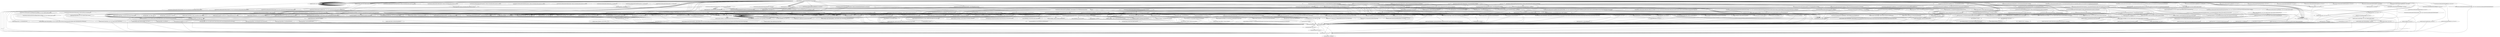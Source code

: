 digraph "callgraph" {
    "<dummyMainClass: void dummyMainMethod(java.lang.String[])>"
    "<com.hectorone.multismssender.DeliveryDbAdapter: void <clinit>()>"
    "<dummyMainClass: void dummyMainMethod(java.lang.String[])>"->"<com.hectorone.multismssender.DeliveryDbAdapter: void <clinit>()>";
    "<android.view.View: void <clinit>()>"
    "<dummyMainClass: void dummyMainMethod(java.lang.String[])>"->"<android.view.View: void <clinit>()>";
    "<dummyMainClass: void dummyMainMethod(java.lang.String[])>"->"<android.view.View: void <clinit>()>";
    "<dummyMainClass: void dummyMainMethod(java.lang.String[])>"->"<android.view.View: void <clinit>()>";
    "<android.os.Bundle: void <clinit>()>"
    "<dummyMainClass: void dummyMainMethod(java.lang.String[])>"->"<android.os.Bundle: void <clinit>()>";
    "<android.app.Activity: void <clinit>()>"
    "<dummyMainClass: void dummyMainMethod(java.lang.String[])>"->"<android.app.Activity: void <clinit>()>";
    "<dummyMainClass: void dummyMainMethod(java.lang.String[])>"->"<android.view.View: void <clinit>()>";
    "<dummyMainClass: void dummyMainMethod(java.lang.String[])>"->"<android.view.View: void <clinit>()>";
    "<dummyMainClass: void dummyMainMethod(java.lang.String[])>"->"<android.view.View: void <clinit>()>";
    "<dummyMainClass: void dummyMainMethod(java.lang.String[])>"->"<android.os.Bundle: void <clinit>()>";
    "<dummyMainClass: void dummyMainMethod(java.lang.String[])>"->"<android.app.Activity: void <clinit>()>";
    "<dummyMainClass: void dummyMainMethod(java.lang.String[])>"->"<android.os.Bundle: void <clinit>()>";
    "<dummyMainClass: void dummyMainMethod(java.lang.String[])>"->"<android.os.Bundle: void <clinit>()>";
    "<dummyMainClass: void dummyMainMethod(java.lang.String[])>"->"<android.app.Activity: void <clinit>()>";
    "<android.content.Intent: void <clinit>()>"
    "<dummyMainClass: void dummyMainMethod(java.lang.String[])>"->"<android.content.Intent: void <clinit>()>";
    "<dummyMainClass: void dummyMainMethod(java.lang.String[])>"->"<android.view.View: void <clinit>()>";
    "<dummyMainClass: void dummyMainMethod(java.lang.String[])>"->"<android.os.Bundle: void <clinit>()>";
    "<dummyMainClass: void dummyMainMethod(java.lang.String[])>"->"<android.app.Activity: void <clinit>()>";
    "<dummyMainClass: void dummyMainMethod(java.lang.String[])>"->"<android.content.Intent: void <clinit>()>";
    "<dummyMainClass: void dummyMainMethod(java.lang.String[])>"->"<android.view.View: void <clinit>()>";
    "<dummyMainClass: void dummyMainMethod(java.lang.String[])>"->"<android.view.View: void <clinit>()>";
    "<dummyMainClass: void dummyMainMethod(java.lang.String[])>"->"<android.content.Intent: void <clinit>()>";
    "<dummyMainClass: void dummyMainMethod(java.lang.String[])>"->"<android.view.View: void <clinit>()>";
    "<dummyMainClass: void dummyMainMethod(java.lang.String[])>"->"<android.os.Bundle: void <clinit>()>";
    "<dummyMainClass: void dummyMainMethod(java.lang.String[])>"->"<android.app.Activity: void <clinit>()>";
    "<dummyMainClass: void dummyMainMethod(java.lang.String[])>"->"<android.view.View: void <clinit>()>";
    "<dummyMainClass: void dummyMainMethod(java.lang.String[])>"->"<android.os.Bundle: void <clinit>()>";
    "<dummyMainClass: void dummyMainMethod(java.lang.String[])>"->"<android.app.Activity: void <clinit>()>";
    "<android.content.ContentValues: void <clinit>()>"
    "<dummyMainClass: void dummyMainMethod(java.lang.String[])>"->"<android.content.ContentValues: void <clinit>()>";
    "<java.lang.String: void <clinit>()>"
    "<dummyMainClass: void dummyMainMethod(java.lang.String[])>"->"<java.lang.String: void <clinit>()>";
    "<dummyMainClass: void dummyMainMethod(java.lang.String[])>"->"<android.content.ContentValues: void <clinit>()>";
    "<dummyMainClass: void dummyMainMethod(java.lang.String[])>"->"<java.lang.String: void <clinit>()>";
    "<dummyMainClass: void dummyMainMethod(java.lang.String[])>"->"<java.lang.String: void <clinit>()>";
    "<dummyMainClass: void dummyMainMethod(java.lang.String[])>"->"<java.lang.String: void <clinit>()>";
    "<android.net.Uri: void <clinit>()>"
    "<com.hectorone.multismssender.DeliveryDbAdapter: void <clinit>()>"->"<android.net.Uri: void <clinit>()>";
    "<android.net.Uri: android.net.Uri parse(java.lang.String)>"
    "<com.hectorone.multismssender.DeliveryDbAdapter: void <clinit>()>"->"<android.net.Uri: android.net.Uri parse(java.lang.String)>";
    "<com.hectorone.multismssender.DeliveryDbAdapter: void <clinit>()>"->"<android.net.Uri: android.net.Uri parse(java.lang.String)>";
    "<com.hectorone.multismssender.DeliveryDbAdapter: void <clinit>()>"->"<com.hectorone.multismssender.DeliveryDbAdapter: void <clinit>()>";
    "<com.hectorone.multismssender.DeliveryDbAdapter: void <clinit>()>"->"<com.hectorone.multismssender.DeliveryDbAdapter: void <clinit>()>";
    "<com.hectorone.multismssender.DeliveryDbAdapter: void <clinit>()>"->"<com.hectorone.multismssender.DeliveryDbAdapter: void <clinit>()>";
    "<com.hectorone.multismssender.DeliveryDbAdapter: void <clinit>()>"->"<com.hectorone.multismssender.DeliveryDbAdapter: void <clinit>()>";
    "<com.hectorone.multismssender.DeliveryDbAdapter: void <clinit>()>"->"<com.hectorone.multismssender.DeliveryDbAdapter: void <clinit>()>";
    "<com.hectorone.multismssender.DeliveryDbAdapter: void <clinit>()>"->"<com.hectorone.multismssender.DeliveryDbAdapter: void <clinit>()>";
    "<com.hectorone.multismssender.DeliveryDbAdapter: void <clinit>()>"->"<com.hectorone.multismssender.DeliveryDbAdapter: void <clinit>()>";
    "<com.hectorone.multismssender.DeliveryDbAdapter: void <clinit>()>"->"<com.hectorone.multismssender.DeliveryDbAdapter: void <clinit>()>";
    "<com.hectorone.multismssender.DeliveryDbAdapter: void <clinit>()>"->"<com.hectorone.multismssender.DeliveryDbAdapter: void <clinit>()>";
    "<com.hectorone.multismssender.DeliveryDbAdapter: void <clinit>()>"->"<com.hectorone.multismssender.DeliveryDbAdapter: void <clinit>()>";
    "<com.hectorone.multismssender.DeliveryDbAdapter: void <clinit>()>"->"<com.hectorone.multismssender.DeliveryDbAdapter: void <clinit>()>";
    "<com.hectorone.multismssender.DeliveryDbAdapter: void <clinit>()>"->"<com.hectorone.multismssender.DeliveryDbAdapter: void <clinit>()>";
    "<com.hectorone.multismssender.DeliveryDbAdapter: void <clinit>()>"->"<com.hectorone.multismssender.DeliveryDbAdapter: void <clinit>()>";
    "<com.hectorone.multismssender.DeliveryDbAdapter: void <clinit>()>"->"<com.hectorone.multismssender.DeliveryDbAdapter: void <clinit>()>";
    "<com.hectorone.multismssender.DeliveryDbAdapter: void <clinit>()>"->"<com.hectorone.multismssender.DeliveryDbAdapter: void <clinit>()>";
    "<com.hectorone.multismssender.DeliveryDbAdapter: void <clinit>()>"->"<com.hectorone.multismssender.DeliveryDbAdapter: void <clinit>()>";
    "<com.hectorone.multismssender.DeliveryDbAdapter: void <clinit>()>"->"<android.net.Uri: void <clinit>()>";
    "<com.hectorone.multismssender.DeliveryDbAdapter: void <clinit>()>"->"<com.hectorone.multismssender.DeliveryDbAdapter: void <clinit>()>";
    "<android.view.View: void <clinit>()>"->"<android.view.View: void <clinit>()>";
    "<android.view.View: void <clinit>()>"->"<android.view.View: void <clinit>()>";
    "<android.view.View: void <clinit>()>"->"<android.view.View: void <clinit>()>";
    "<android.view.View: void <clinit>()>"->"<android.view.View: void <clinit>()>";
    "<android.view.View: void <clinit>()>"->"<android.view.View: void <clinit>()>";
    "<android.view.View: void <clinit>()>"->"<android.view.View: void <clinit>()>";
    "<android.view.View: void <clinit>()>"->"<android.view.View: void <clinit>()>";
    "<android.view.View: void <clinit>()>"->"<android.view.View: void <clinit>()>";
    "<android.view.View: void <clinit>()>"->"<android.view.View: void <clinit>()>";
    "<android.view.View: void <clinit>()>"->"<android.view.View: void <clinit>()>";
    "<android.view.View: void <clinit>()>"->"<android.view.View: void <clinit>()>";
    "<android.view.View: void <clinit>()>"->"<android.view.View: void <clinit>()>";
    "<android.view.View: void <clinit>()>"->"<android.view.View: void <clinit>()>";
    "<android.view.View: void <clinit>()>"->"<android.view.View: void <clinit>()>";
    "<android.view.View: void <clinit>()>"->"<android.view.View: void <clinit>()>";
    "<android.view.View: void <clinit>()>"->"<android.view.View: void <clinit>()>";
    "<android.view.View: void <clinit>()>"->"<android.view.View: void <clinit>()>";
    "<android.view.View: void <clinit>()>"->"<android.view.View: void <clinit>()>";
    "<android.view.View: void <clinit>()>"->"<android.view.View: void <clinit>()>";
    "<android.view.View: void <clinit>()>"->"<android.view.View: void <clinit>()>";
    "<android.view.View: void <clinit>()>"->"<android.view.View: void <clinit>()>";
    "<android.view.View: void <clinit>()>"->"<android.view.View: void <clinit>()>";
    "<android.view.View: void <clinit>()>"->"<android.view.View: void <clinit>()>";
    "<android.view.View: void <clinit>()>"->"<android.view.View: void <clinit>()>";
    "<android.view.View: void <clinit>()>"->"<android.view.View: void <clinit>()>";
    "<android.view.View: void <clinit>()>"->"<android.view.View: void <clinit>()>";
    "<android.view.View: void <clinit>()>"->"<android.view.View: void <clinit>()>";
    "<android.view.View: void <clinit>()>"->"<android.view.View: void <clinit>()>";
    "<android.view.View: void <clinit>()>"->"<android.view.View: void <clinit>()>";
    "<android.view.View: void <clinit>()>"->"<android.view.View: void <clinit>()>";
    "<android.view.View: void <clinit>()>"->"<android.view.View: void <clinit>()>";
    "<android.os.Bundle: void <clinit>()>"->"<android.os.Bundle: void <clinit>()>";
    "<android.os.Bundle: void <clinit>()>"->"<android.os.Bundle: void <clinit>()>";
    "<android.app.Activity: void <clinit>()>"->"<android.app.Activity: void <clinit>()>";
    "<android.content.Intent: void <clinit>()>"->"<android.content.Intent: void <clinit>()>";
    "<android.content.ContentValues: void <clinit>()>"->"<android.content.ContentValues: void <clinit>()>";
    "<java.lang.String: void <clinit>()>"->"<java.lang.String: void <clinit>()>";
    "<android.net.Uri: void <clinit>()>"->"<android.net.Uri: void <clinit>()>";
    "<android.net.Uri: void <clinit>()>"->"<android.net.Uri: void <clinit>()>";
    "<com.hectorone.multismssender.DeliveryDbAdapter: void <init>()>"
    "<dummyMainClass: void dummyMainMethod(java.lang.String[])>"->"<com.hectorone.multismssender.DeliveryDbAdapter: void <init>()>";
    "<com.hectorone.multismssender.DeliveryDbAdapter: boolean onCreate()>"
    "<dummyMainClass: void dummyMainMethod(java.lang.String[])>"->"<com.hectorone.multismssender.DeliveryDbAdapter: boolean onCreate()>";
    "<com.hectorone.multismssender.DeliveryDbAdapter: java.lang.String getType(android.net.Uri)>"
    "<dummyMainClass: void dummyMainMethod(java.lang.String[])>"->"<com.hectorone.multismssender.DeliveryDbAdapter: java.lang.String getType(android.net.Uri)>";
    "<com.hectorone.multismssender.DeliveryDbAdapter: int delete(android.net.Uri,java.lang.String,java.lang.String[])>"
    "<dummyMainClass: void dummyMainMethod(java.lang.String[])>"->"<com.hectorone.multismssender.DeliveryDbAdapter: int delete(android.net.Uri,java.lang.String,java.lang.String[])>";
    "<com.hectorone.multismssender.DeliveryDbAdapter: android.database.Cursor query(android.net.Uri,java.lang.String[],java.lang.String,java.lang.String[],java.lang.String)>"
    "<dummyMainClass: void dummyMainMethod(java.lang.String[])>"->"<com.hectorone.multismssender.DeliveryDbAdapter: android.database.Cursor query(android.net.Uri,java.lang.String[],java.lang.String,java.lang.String[],java.lang.String)>";
    "<com.hectorone.multismssender.DeliveryDbAdapter: int update(android.net.Uri,android.content.ContentValues,java.lang.String,java.lang.String[])>"
    "<dummyMainClass: void dummyMainMethod(java.lang.String[])>"->"<com.hectorone.multismssender.DeliveryDbAdapter: int update(android.net.Uri,android.content.ContentValues,java.lang.String,java.lang.String[])>";
    "<com.hectorone.multismssender.DeliveryDbAdapter: android.net.Uri insert(android.net.Uri,android.content.ContentValues)>"
    "<dummyMainClass: void dummyMainMethod(java.lang.String[])>"->"<com.hectorone.multismssender.DeliveryDbAdapter: android.net.Uri insert(android.net.Uri,android.content.ContentValues)>";
    "<android.content.ContentValues: void <init>()>"
    "<dummyMainClass: void dummyMainMethod(java.lang.String[])>"->"<android.content.ContentValues: void <init>()>";
    "<dummyMainClass: void dummyMainMethod(java.lang.String[])>"->"<android.content.ContentValues: void <init>()>";
    "<com.hectorone.multismssender.GroupEditActivity: void <init>()>"
    "<dummyMainClass: void dummyMainMethod(java.lang.String[])>"->"<com.hectorone.multismssender.GroupEditActivity: void <init>()>";
    "<com.hectorone.multismssender.GroupEditActivity: void onCreate(android.os.Bundle)>"
    "<dummyMainClass: void dummyMainMethod(java.lang.String[])>"->"<com.hectorone.multismssender.GroupEditActivity: void onCreate(android.os.Bundle)>";
    "<com.hectorone.multismssender.GroupEditActivity: void onStart()>"
    "<dummyMainClass: void dummyMainMethod(java.lang.String[])>"->"<com.hectorone.multismssender.GroupEditActivity: void onStart()>";
    "<com.hectorone.multismssender.GroupEditActivity: void onResume()>"
    "<dummyMainClass: void dummyMainMethod(java.lang.String[])>"->"<com.hectorone.multismssender.GroupEditActivity: void onResume()>";
    "<com.hectorone.multismssender.GroupEditActivity: void onStop()>"
    "<dummyMainClass: void dummyMainMethod(java.lang.String[])>"->"<com.hectorone.multismssender.GroupEditActivity: void onStop()>";
    "<android.os.Bundle: void <init>()>"
    "<dummyMainClass: void dummyMainMethod(java.lang.String[])>"->"<android.os.Bundle: void <init>()>";
    "<com.hectorone.multismssender.GroupEditActivity$1: void <init>(com.hectorone.multismssender.GroupEditActivity)>"
    "<dummyMainClass: void dummyMainMethod(java.lang.String[])>"->"<com.hectorone.multismssender.GroupEditActivity$1: void <init>(com.hectorone.multismssender.GroupEditActivity)>";
    "<com.hectorone.multismssender.GroupEditActivity$1: void onClick(android.view.View)>"
    "<dummyMainClass: void dummyMainMethod(java.lang.String[])>"->"<com.hectorone.multismssender.GroupEditActivity$1: void onClick(android.view.View)>";
    "<android.view.View: void <init>(android.content.Context)>"
    "<dummyMainClass: void dummyMainMethod(java.lang.String[])>"->"<android.view.View: void <init>(android.content.Context)>";
    "<com.hectorone.multismssender.MultiSmsSender: void <init>()>"
    "<dummyMainClass: void dummyMainMethod(java.lang.String[])>"->"<com.hectorone.multismssender.MultiSmsSender: void <init>()>";
    "<com.hectorone.multismssender.MultiSmsSender: void onCreate(android.os.Bundle)>"
    "<dummyMainClass: void dummyMainMethod(java.lang.String[])>"->"<com.hectorone.multismssender.MultiSmsSender: void onCreate(android.os.Bundle)>";
    "<com.hectorone.multismssender.MultiSmsSender: void onActivityResult(int,int,android.content.Intent)>"
    "<dummyMainClass: void dummyMainMethod(java.lang.String[])>"->"<com.hectorone.multismssender.MultiSmsSender: void onActivityResult(int,int,android.content.Intent)>";
    "<com.hectorone.multismssender.MultiSmsSender: android.app.Dialog onCreateDialog(int)>"
    "<dummyMainClass: void dummyMainMethod(java.lang.String[])>"->"<com.hectorone.multismssender.MultiSmsSender: android.app.Dialog onCreateDialog(int)>";
    "<com.hectorone.multismssender.MultiSmsSender: boolean onCreateOptionsMenu(android.view.Menu)>"
    "<dummyMainClass: void dummyMainMethod(java.lang.String[])>"->"<com.hectorone.multismssender.MultiSmsSender: boolean onCreateOptionsMenu(android.view.Menu)>";
    "<com.hectorone.multismssender.MultiSmsSender: boolean onMenuItemSelected(int,android.view.MenuItem)>"
    "<dummyMainClass: void dummyMainMethod(java.lang.String[])>"->"<com.hectorone.multismssender.MultiSmsSender: boolean onMenuItemSelected(int,android.view.MenuItem)>";
    "<com.hectorone.multismssender.MultiSmsSender: void onDestroy()>"
    "<dummyMainClass: void dummyMainMethod(java.lang.String[])>"->"<com.hectorone.multismssender.MultiSmsSender: void onDestroy()>";
    "<dummyMainClass: void dummyMainMethod(java.lang.String[])>"->"<android.os.Bundle: void <init>()>";
    "<com.hectorone.multismssender.MultiSmsSender$3: void <init>(com.hectorone.multismssender.MultiSmsSender)>"
    "<dummyMainClass: void dummyMainMethod(java.lang.String[])>"->"<com.hectorone.multismssender.MultiSmsSender$3: void <init>(com.hectorone.multismssender.MultiSmsSender)>";
    "<com.hectorone.multismssender.MultiSmsSender$3: void onClick(android.view.View)>"
    "<dummyMainClass: void dummyMainMethod(java.lang.String[])>"->"<com.hectorone.multismssender.MultiSmsSender$3: void onClick(android.view.View)>";
    "<dummyMainClass: void dummyMainMethod(java.lang.String[])>"->"<android.view.View: void <init>(android.content.Context)>";
    "<android.content.Intent: void <init>()>"
    "<dummyMainClass: void dummyMainMethod(java.lang.String[])>"->"<android.content.Intent: void <init>()>";
    "<com.hectorone.multismssender.MultiSmsSender$4: void <init>(com.hectorone.multismssender.MultiSmsSender)>"
    "<dummyMainClass: void dummyMainMethod(java.lang.String[])>"->"<com.hectorone.multismssender.MultiSmsSender$4: void <init>(com.hectorone.multismssender.MultiSmsSender)>";
    "<com.hectorone.multismssender.MultiSmsSender$4: void onClick(android.view.View)>"
    "<dummyMainClass: void dummyMainMethod(java.lang.String[])>"->"<com.hectorone.multismssender.MultiSmsSender$4: void onClick(android.view.View)>";
    "<dummyMainClass: void dummyMainMethod(java.lang.String[])>"->"<android.view.View: void <init>(android.content.Context)>";
    "<com.hectorone.multismssender.MultiSmsSender$2: void <init>(com.hectorone.multismssender.MultiSmsSender)>"
    "<dummyMainClass: void dummyMainMethod(java.lang.String[])>"->"<com.hectorone.multismssender.MultiSmsSender$2: void <init>(com.hectorone.multismssender.MultiSmsSender)>";
    "<com.hectorone.multismssender.MultiSmsSender$2: void onClick(android.view.View)>"
    "<dummyMainClass: void dummyMainMethod(java.lang.String[])>"->"<com.hectorone.multismssender.MultiSmsSender$2: void onClick(android.view.View)>";
    "<dummyMainClass: void dummyMainMethod(java.lang.String[])>"->"<android.view.View: void <init>(android.content.Context)>";
    "<com.hectorone.multismssender.MessageReceiver: void <init>()>"
    "<dummyMainClass: void dummyMainMethod(java.lang.String[])>"->"<com.hectorone.multismssender.MessageReceiver: void <init>()>";
    "<com.hectorone.multismssender.MessageReceiver: void onReceive(android.content.Context,android.content.Intent)>"
    "<dummyMainClass: void dummyMainMethod(java.lang.String[])>"->"<com.hectorone.multismssender.MessageReceiver: void onReceive(android.content.Context,android.content.Intent)>";
    "<dummyMainClass: void dummyMainMethod(java.lang.String[])>"->"<android.content.Intent: void <init>()>";
    "<com.hectorone.multismssender.PhoneNumberSelection: void <init>()>"
    "<dummyMainClass: void dummyMainMethod(java.lang.String[])>"->"<com.hectorone.multismssender.PhoneNumberSelection: void <init>()>";
    "<com.hectorone.multismssender.PhoneNumberSelection: void onCreate(android.os.Bundle)>"
    "<dummyMainClass: void dummyMainMethod(java.lang.String[])>"->"<com.hectorone.multismssender.PhoneNumberSelection: void onCreate(android.os.Bundle)>";
    "<com.hectorone.multismssender.PhoneNumberSelection: void onActivityResult(int,int,android.content.Intent)>"
    "<dummyMainClass: void dummyMainMethod(java.lang.String[])>"->"<com.hectorone.multismssender.PhoneNumberSelection: void onActivityResult(int,int,android.content.Intent)>";
    "<com.hectorone.multismssender.PhoneNumberSelection: boolean onCreateOptionsMenu(android.view.Menu)>"
    "<dummyMainClass: void dummyMainMethod(java.lang.String[])>"->"<com.hectorone.multismssender.PhoneNumberSelection: boolean onCreateOptionsMenu(android.view.Menu)>";
    "<com.hectorone.multismssender.PhoneNumberSelection: boolean onMenuItemSelected(int,android.view.MenuItem)>"
    "<dummyMainClass: void dummyMainMethod(java.lang.String[])>"->"<com.hectorone.multismssender.PhoneNumberSelection: boolean onMenuItemSelected(int,android.view.MenuItem)>";
    "<dummyMainClass: void dummyMainMethod(java.lang.String[])>"->"<android.os.Bundle: void <init>()>";
    "<com.hectorone.multismssender.PhoneNumberSelection$1: void <init>(com.hectorone.multismssender.PhoneNumberSelection)>"
    "<dummyMainClass: void dummyMainMethod(java.lang.String[])>"->"<com.hectorone.multismssender.PhoneNumberSelection$1: void <init>(com.hectorone.multismssender.PhoneNumberSelection)>";
    "<com.hectorone.multismssender.PhoneNumberSelection$1: void onClick(android.view.View)>"
    "<dummyMainClass: void dummyMainMethod(java.lang.String[])>"->"<com.hectorone.multismssender.PhoneNumberSelection$1: void onClick(android.view.View)>";
    "<dummyMainClass: void dummyMainMethod(java.lang.String[])>"->"<android.view.View: void <init>(android.content.Context)>";
    "<dummyMainClass: void dummyMainMethod(java.lang.String[])>"->"<android.content.Intent: void <init>()>";
    "<com.hectorone.multismssender.ListEntryActivity: void <init>()>"
    "<dummyMainClass: void dummyMainMethod(java.lang.String[])>"->"<com.hectorone.multismssender.ListEntryActivity: void <init>()>";
    "<com.hectorone.multismssender.ListEntryActivity: void onCreate(android.os.Bundle)>"
    "<dummyMainClass: void dummyMainMethod(java.lang.String[])>"->"<com.hectorone.multismssender.ListEntryActivity: void onCreate(android.os.Bundle)>";
    "<com.hectorone.multismssender.ListEntryActivity: boolean onContextItemSelected(android.view.MenuItem)>"
    "<dummyMainClass: void dummyMainMethod(java.lang.String[])>"->"<com.hectorone.multismssender.ListEntryActivity: boolean onContextItemSelected(android.view.MenuItem)>";
    "<com.hectorone.multismssender.ListEntryActivity: boolean onCreateOptionsMenu(android.view.Menu)>"
    "<dummyMainClass: void dummyMainMethod(java.lang.String[])>"->"<com.hectorone.multismssender.ListEntryActivity: boolean onCreateOptionsMenu(android.view.Menu)>";
    "<com.hectorone.multismssender.ListEntryActivity: void onSaveInstanceState(android.os.Bundle)>"
    "<dummyMainClass: void dummyMainMethod(java.lang.String[])>"->"<com.hectorone.multismssender.ListEntryActivity: void onSaveInstanceState(android.os.Bundle)>";
    "<com.hectorone.multismssender.ListEntryActivity: void onDestroy()>"
    "<dummyMainClass: void dummyMainMethod(java.lang.String[])>"->"<com.hectorone.multismssender.ListEntryActivity: void onDestroy()>";
    "<dummyMainClass: void dummyMainMethod(java.lang.String[])>"->"<android.os.Bundle: void <init>()>";
    "<dummyMainClass: void dummyMainMethod(java.lang.String[])>"->"<android.os.Bundle: void <init>()>";
    "<com.hectorone.multismssender.SelectGroupActivity: void <init>()>"
    "<dummyMainClass: void dummyMainMethod(java.lang.String[])>"->"<com.hectorone.multismssender.SelectGroupActivity: void <init>()>";
    "<com.hectorone.multismssender.SelectGroupActivity: void onCreate(android.os.Bundle)>"
    "<dummyMainClass: void dummyMainMethod(java.lang.String[])>"->"<com.hectorone.multismssender.SelectGroupActivity: void onCreate(android.os.Bundle)>";
    "<com.hectorone.multismssender.SelectGroupActivity: void onStart()>"
    "<dummyMainClass: void dummyMainMethod(java.lang.String[])>"->"<com.hectorone.multismssender.SelectGroupActivity: void onStart()>";
    "<com.hectorone.multismssender.SelectGroupActivity: void onCreateContextMenu(android.view.ContextMenu,android.view.View,android.view.ContextMenu$ContextMenuInfo)>"
    "<dummyMainClass: void dummyMainMethod(java.lang.String[])>"->"<com.hectorone.multismssender.SelectGroupActivity: void onCreateContextMenu(android.view.ContextMenu,android.view.View,android.view.ContextMenu$ContextMenuInfo)>";
    "<com.hectorone.multismssender.SelectGroupActivity: boolean onMenuItemSelected(int,android.view.MenuItem)>"
    "<dummyMainClass: void dummyMainMethod(java.lang.String[])>"->"<com.hectorone.multismssender.SelectGroupActivity: boolean onMenuItemSelected(int,android.view.MenuItem)>";
    "<com.hectorone.multismssender.SelectGroupActivity: boolean onContextItemSelected(android.view.MenuItem)>"
    "<dummyMainClass: void dummyMainMethod(java.lang.String[])>"->"<com.hectorone.multismssender.SelectGroupActivity: boolean onContextItemSelected(android.view.MenuItem)>";
    "<com.hectorone.multismssender.SelectGroupActivity: boolean onCreateOptionsMenu(android.view.Menu)>"
    "<dummyMainClass: void dummyMainMethod(java.lang.String[])>"->"<com.hectorone.multismssender.SelectGroupActivity: boolean onCreateOptionsMenu(android.view.Menu)>";
    "<com.hectorone.multismssender.SelectGroupActivity: void onListItemClick(android.widget.ListView,android.view.View,int,long)>"
    "<dummyMainClass: void dummyMainMethod(java.lang.String[])>"->"<com.hectorone.multismssender.SelectGroupActivity: void onListItemClick(android.widget.ListView,android.view.View,int,long)>";
    "<com.hectorone.multismssender.SelectGroupActivity: void onStop()>"
    "<dummyMainClass: void dummyMainMethod(java.lang.String[])>"->"<com.hectorone.multismssender.SelectGroupActivity: void onStop()>";
    "<dummyMainClass: void dummyMainMethod(java.lang.String[])>"->"<android.os.Bundle: void <init>()>";
    "<dummyMainClass: void dummyMainMethod(java.lang.String[])>"->"<android.view.View: void <init>(android.content.Context)>";
    "<android.widget.ListView: void <init>(android.content.Context)>"
    "<dummyMainClass: void dummyMainMethod(java.lang.String[])>"->"<android.widget.ListView: void <init>(android.content.Context)>";
    "<dummyMainClass: void dummyMainMethod(java.lang.String[])>"->"<android.view.View: void <init>(android.content.Context)>";
    "<com.hectorone.multismssender.SelectDeliveryActivity: void <init>()>"
    "<dummyMainClass: void dummyMainMethod(java.lang.String[])>"->"<com.hectorone.multismssender.SelectDeliveryActivity: void <init>()>";
    "<com.hectorone.multismssender.SelectDeliveryActivity: void onCreate(android.os.Bundle)>"
    "<dummyMainClass: void dummyMainMethod(java.lang.String[])>"->"<com.hectorone.multismssender.SelectDeliveryActivity: void onCreate(android.os.Bundle)>";
    "<com.hectorone.multismssender.SelectDeliveryActivity: boolean onContextItemSelected(android.view.MenuItem)>"
    "<dummyMainClass: void dummyMainMethod(java.lang.String[])>"->"<com.hectorone.multismssender.SelectDeliveryActivity: boolean onContextItemSelected(android.view.MenuItem)>";
    "<com.hectorone.multismssender.SelectDeliveryActivity: boolean onMenuItemSelected(int,android.view.MenuItem)>"
    "<dummyMainClass: void dummyMainMethod(java.lang.String[])>"->"<com.hectorone.multismssender.SelectDeliveryActivity: boolean onMenuItemSelected(int,android.view.MenuItem)>";
    "<com.hectorone.multismssender.SelectDeliveryActivity: boolean onCreateOptionsMenu(android.view.Menu)>"
    "<dummyMainClass: void dummyMainMethod(java.lang.String[])>"->"<com.hectorone.multismssender.SelectDeliveryActivity: boolean onCreateOptionsMenu(android.view.Menu)>";
    "<com.hectorone.multismssender.SelectDeliveryActivity: void onCreateContextMenu(android.view.ContextMenu,android.view.View,android.view.ContextMenu$ContextMenuInfo)>"
    "<dummyMainClass: void dummyMainMethod(java.lang.String[])>"->"<com.hectorone.multismssender.SelectDeliveryActivity: void onCreateContextMenu(android.view.ContextMenu,android.view.View,android.view.ContextMenu$ContextMenuInfo)>";
    "<com.hectorone.multismssender.SelectDeliveryActivity: void onListItemClick(android.widget.ListView,android.view.View,int,long)>"
    "<dummyMainClass: void dummyMainMethod(java.lang.String[])>"->"<com.hectorone.multismssender.SelectDeliveryActivity: void onListItemClick(android.widget.ListView,android.view.View,int,long)>";
    "<com.hectorone.multismssender.SelectDeliveryActivity: void onDestroy()>"
    "<dummyMainClass: void dummyMainMethod(java.lang.String[])>"->"<com.hectorone.multismssender.SelectDeliveryActivity: void onDestroy()>";
    "<dummyMainClass: void dummyMainMethod(java.lang.String[])>"->"<android.os.Bundle: void <init>()>";
    "<dummyMainClass: void dummyMainMethod(java.lang.String[])>"->"<android.view.View: void <init>(android.content.Context)>";
    "<dummyMainClass: void dummyMainMethod(java.lang.String[])>"->"<android.widget.ListView: void <init>(android.content.Context)>";
    "<dummyMainClass: void dummyMainMethod(java.lang.String[])>"->"<android.view.View: void <init>(android.content.Context)>";
    "<com.hectorone.multismssender.DeliveryDbAdapter: java.lang.String getType(android.net.Uri)>"->"<com.hectorone.multismssender.DeliveryDbAdapter: void <clinit>()>";
    "<com.hectorone.multismssender.DeliveryDbAdapter: int delete(android.net.Uri,java.lang.String,java.lang.String[])>"->"<com.hectorone.multismssender.DeliveryDbAdapter: void <clinit>()>";
    "<android.text.TextUtils: boolean isEmpty(java.lang.CharSequence)>"
    "<com.hectorone.multismssender.DeliveryDbAdapter: int delete(android.net.Uri,java.lang.String,java.lang.String[])>"->"<android.text.TextUtils: boolean isEmpty(java.lang.CharSequence)>";
    "<com.hectorone.multismssender.DeliveryDbAdapter: int delete(android.net.Uri,java.lang.String,java.lang.String[])>"->"<android.text.TextUtils: boolean isEmpty(java.lang.CharSequence)>";
    "<android.text.TextUtils: void <clinit>()>"
    "<com.hectorone.multismssender.DeliveryDbAdapter: int delete(android.net.Uri,java.lang.String,java.lang.String[])>"->"<android.text.TextUtils: void <clinit>()>";
    "<com.hectorone.multismssender.DeliveryDbAdapter: int delete(android.net.Uri,java.lang.String,java.lang.String[])>"->"<android.text.TextUtils: void <clinit>()>";
    "<com.hectorone.multismssender.DeliveryDbAdapter: android.database.Cursor query(android.net.Uri,java.lang.String[],java.lang.String,java.lang.String[],java.lang.String)>"->"<com.hectorone.multismssender.DeliveryDbAdapter: void <clinit>()>";
    "<com.hectorone.multismssender.DeliveryDbAdapter: android.database.Cursor query(android.net.Uri,java.lang.String[],java.lang.String,java.lang.String[],java.lang.String)>"->"<com.hectorone.multismssender.DeliveryDbAdapter: void <clinit>()>";
    "<com.hectorone.multismssender.DeliveryDbAdapter: android.database.Cursor query(android.net.Uri,java.lang.String[],java.lang.String,java.lang.String[],java.lang.String)>"->"<com.hectorone.multismssender.DeliveryDbAdapter: void <clinit>()>";
    "<com.hectorone.multismssender.DeliveryDbAdapter: android.database.Cursor query(android.net.Uri,java.lang.String[],java.lang.String,java.lang.String[],java.lang.String)>"->"<com.hectorone.multismssender.DeliveryDbAdapter: void <clinit>()>";
    "<com.hectorone.multismssender.DeliveryDbAdapter: android.database.Cursor query(android.net.Uri,java.lang.String[],java.lang.String,java.lang.String[],java.lang.String)>"->"<com.hectorone.multismssender.DeliveryDbAdapter: void <clinit>()>";
    "<com.hectorone.multismssender.DeliveryDbAdapter: int update(android.net.Uri,android.content.ContentValues,java.lang.String,java.lang.String[])>"->"<com.hectorone.multismssender.DeliveryDbAdapter: void <clinit>()>";
    "<com.hectorone.multismssender.DeliveryDbAdapter: int update(android.net.Uri,android.content.ContentValues,java.lang.String,java.lang.String[])>"->"<android.text.TextUtils: boolean isEmpty(java.lang.CharSequence)>";
    "<com.hectorone.multismssender.DeliveryDbAdapter: int update(android.net.Uri,android.content.ContentValues,java.lang.String,java.lang.String[])>"->"<android.text.TextUtils: boolean isEmpty(java.lang.CharSequence)>";
    "<com.hectorone.multismssender.DeliveryDbAdapter: int update(android.net.Uri,android.content.ContentValues,java.lang.String,java.lang.String[])>"->"<android.text.TextUtils: void <clinit>()>";
    "<com.hectorone.multismssender.DeliveryDbAdapter: int update(android.net.Uri,android.content.ContentValues,java.lang.String,java.lang.String[])>"->"<android.text.TextUtils: void <clinit>()>";
    "<com.hectorone.multismssender.DeliveryDbAdapter: android.net.Uri insert(android.net.Uri,android.content.ContentValues)>"->"<android.content.ContentValues: void <clinit>()>";
    "<android.content.ContentUris: android.net.Uri withAppendedId(android.net.Uri,long)>"
    "<com.hectorone.multismssender.DeliveryDbAdapter: android.net.Uri insert(android.net.Uri,android.content.ContentValues)>"->"<android.content.ContentUris: android.net.Uri withAppendedId(android.net.Uri,long)>";
    "<com.hectorone.multismssender.DeliveryDbAdapter: android.net.Uri insert(android.net.Uri,android.content.ContentValues)>"->"<android.content.ContentUris: android.net.Uri withAppendedId(android.net.Uri,long)>";
    "<java.lang.Integer: java.lang.Integer valueOf(int)>"
    "<com.hectorone.multismssender.DeliveryDbAdapter: android.net.Uri insert(android.net.Uri,android.content.ContentValues)>"->"<java.lang.Integer: java.lang.Integer valueOf(int)>";
    "<com.hectorone.multismssender.DeliveryDbAdapter: android.net.Uri insert(android.net.Uri,android.content.ContentValues)>"->"<com.hectorone.multismssender.DeliveryDbAdapter: void <clinit>()>";
    "<com.hectorone.multismssender.DeliveryDbAdapter: android.net.Uri insert(android.net.Uri,android.content.ContentValues)>"->"<com.hectorone.multismssender.DeliveryDbAdapter: void <clinit>()>";
    "<java.lang.Integer: void <clinit>()>"
    "<com.hectorone.multismssender.DeliveryDbAdapter: android.net.Uri insert(android.net.Uri,android.content.ContentValues)>"->"<java.lang.Integer: void <clinit>()>";
    "<com.hectorone.multismssender.DeliveryDbAdapter: android.net.Uri insert(android.net.Uri,android.content.ContentValues)>"->"<android.content.ContentValues: void <clinit>()>";
    "<com.hectorone.multismssender.DeliveryDbAdapter: android.net.Uri insert(android.net.Uri,android.content.ContentValues)>"->"<com.hectorone.multismssender.DeliveryDbAdapter: void <clinit>()>";
    "<android.provider.ContactsContract$Data: void <clinit>()>"
    "<com.hectorone.multismssender.GroupEditActivity: void onCreate(android.os.Bundle)>"->"<android.provider.ContactsContract$Data: void <clinit>()>";
    "<java.lang.Long: java.lang.Long valueOf(long)>"
    "<com.hectorone.multismssender.GroupEditActivity: void onCreate(android.os.Bundle)>"->"<java.lang.Long: java.lang.Long valueOf(long)>";
    "<com.hectorone.multismssender.GroupEditActivity: void onCreate(android.os.Bundle)>"->"<java.lang.String: void <clinit>()>";
    "<com.hectorone.multismssender.GroupEditActivity: void onCreate(android.os.Bundle)>"->"<java.lang.String: void <clinit>()>";
    "<java.lang.Long: void <clinit>()>"
    "<com.hectorone.multismssender.GroupEditActivity: void onCreate(android.os.Bundle)>"->"<java.lang.Long: void <clinit>()>";
    "<com.hectorone.multismssender.GroupEditActivity: void onCreate(android.os.Bundle)>"->"<java.lang.String: void <clinit>()>";
    "<com.hectorone.multismssender.GroupEditActivity: void onCreate(android.os.Bundle)>"->"<java.lang.String: void <clinit>()>";
    "<com.hectorone.multismssender.GroupEditActivity$1: void onClick(android.view.View)>"->"<android.app.Activity: void <clinit>()>";
    "<com.hectorone.multismssender.GroupEditActivity: void access$100(com.hectorone.multismssender.GroupEditActivity)>"
    "<com.hectorone.multismssender.GroupEditActivity$1: void onClick(android.view.View)>"->"<com.hectorone.multismssender.GroupEditActivity: void access$100(com.hectorone.multismssender.GroupEditActivity)>";
    "<com.hectorone.multismssender.GroupEditActivity: void access$000(com.hectorone.multismssender.GroupEditActivity)>"
    "<com.hectorone.multismssender.GroupEditActivity$1: void onClick(android.view.View)>"->"<com.hectorone.multismssender.GroupEditActivity: void access$000(com.hectorone.multismssender.GroupEditActivity)>";
    "<com.hectorone.multismssender.GroupEditActivity$1: void onClick(android.view.View)>"->"<android.content.Intent: void <clinit>()>";
    "<com.hectorone.multismssender.GroupEditActivity$1: void onClick(android.view.View)>"->"<android.app.Activity: void <clinit>()>";
    "<android.view.View: void finalize()>"
    "<android.view.View: void <init>(android.content.Context)>"->"<android.view.View: void finalize()>";
    "<com.hectorone.multismssender.MessageReceiver: void onReceive(android.content.Context,android.content.Intent)>"->"<android.content.ContentValues: void <clinit>()>";
    "<com.hectorone.multismssender.MessageReceiver: void onReceive(android.content.Context,android.content.Intent)>"->"<java.lang.Integer: java.lang.Integer valueOf(int)>";
    "<com.hectorone.multismssender.MessageReceiver: void onReceive(android.content.Context,android.content.Intent)>"->"<java.lang.Integer: void <clinit>()>";
    "<com.hectorone.multismssender.PhoneNumberSelection: boolean onMenuItemSelected(int,android.view.MenuItem)>"->"<android.provider.ContactsContract$Data: void <clinit>()>";
    "<com.hectorone.multismssender.PhoneNumberSelection: boolean onMenuItemSelected(int,android.view.MenuItem)>"->"<java.lang.String: void <clinit>()>";
    "<com.hectorone.multismssender.PhoneNumberSelection$1: void onClick(android.view.View)>"->"<android.content.Intent: void <clinit>()>";
    "<com.hectorone.multismssender.PhoneNumberSelection$1: void onClick(android.view.View)>"->"<android.os.Bundle: void <clinit>()>";
    "<com.hectorone.multismssender.PhoneNumberSelection$1: void onClick(android.view.View)>"->"<java.lang.String: void <clinit>()>";
    "<com.hectorone.multismssender.ListEntryActivity: void onCreate(android.os.Bundle)>"->"<java.lang.Long: void <clinit>()>";
    "<com.hectorone.multismssender.ListEntryActivity: void onCreate(android.os.Bundle)>"->"<java.lang.Long: java.lang.Long valueOf(long)>";
    "<com.hectorone.multismssender.SelectGroupActivity: boolean onContextItemSelected(android.view.MenuItem)>"->"<java.lang.Long: void <clinit>()>";
    "<com.hectorone.multismssender.SelectGroupActivity: boolean onContextItemSelected(android.view.MenuItem)>"->"<java.lang.Long: java.lang.Long valueOf(long)>";
    "<com.hectorone.multismssender.SelectGroupActivity: void onListItemClick(android.widget.ListView,android.view.View,int,long)>"->"<java.lang.String: void <clinit>()>";
    "<com.hectorone.multismssender.SelectGroupActivity: void onListItemClick(android.widget.ListView,android.view.View,int,long)>"->"<android.os.Bundle: void <clinit>()>";
    "<com.hectorone.multismssender.SelectGroupActivity: void onListItemClick(android.widget.ListView,android.view.View,int,long)>"->"<android.content.Intent: void <clinit>()>";
    "<com.hectorone.multismssender.SelectDeliveryActivity: boolean onContextItemSelected(android.view.MenuItem)>"->"<com.hectorone.multismssender.DeliveryDbAdapter: void <clinit>()>";
    "<com.hectorone.multismssender.SelectDeliveryActivity: boolean onMenuItemSelected(int,android.view.MenuItem)>"->"<com.hectorone.multismssender.DeliveryDbAdapter: void <clinit>()>";
    "<com.hectorone.multismssender.SelectDeliveryActivity: void onListItemClick(android.widget.ListView,android.view.View,int,long)>"->"<android.content.Intent: void <clinit>()>";
    "<android.text.TextUtils: void <clinit>()>"->"<android.text.TextUtils: void <clinit>()>";
    "<java.lang.Integer: void <clinit>()>"->"<java.lang.Integer: void <clinit>()>";
    "<android.provider.ContactsContract$Data: void <clinit>()>"->"<android.provider.ContactsContract$Data: void <clinit>()>";
    "<java.lang.Long: void <clinit>()>"->"<java.lang.Long: void <clinit>()>";
    "<android.content.UriMatcher: void <init>(int)>"
    "<com.hectorone.multismssender.DeliveryDbAdapter: void <clinit>()>"->"<android.content.UriMatcher: void <init>(int)>";
    "<android.content.UriMatcher: void addURI(java.lang.String,java.lang.String,int)>"
    "<com.hectorone.multismssender.DeliveryDbAdapter: void <clinit>()>"->"<android.content.UriMatcher: void addURI(java.lang.String,java.lang.String,int)>";
    "<com.hectorone.multismssender.DeliveryDbAdapter: void <clinit>()>"->"<android.content.UriMatcher: void addURI(java.lang.String,java.lang.String,int)>";
    "<com.hectorone.multismssender.DeliveryDbAdapter: void <clinit>()>"->"<android.content.UriMatcher: void addURI(java.lang.String,java.lang.String,int)>";
    "<com.hectorone.multismssender.DeliveryDbAdapter: void <clinit>()>"->"<android.content.UriMatcher: void addURI(java.lang.String,java.lang.String,int)>";
    "<java.util.HashMap: void <init>()>"
    "<com.hectorone.multismssender.DeliveryDbAdapter: void <clinit>()>"->"<java.util.HashMap: void <init>()>";
    "<com.hectorone.multismssender.DeliveryDbAdapter: void <clinit>()>"->"<java.util.HashMap: void <init>()>";
    "<java.util.HashMap: java.lang.Object put(java.lang.Object,java.lang.Object)>"
    "<com.hectorone.multismssender.DeliveryDbAdapter: void <clinit>()>"->"<java.util.HashMap: java.lang.Object put(java.lang.Object,java.lang.Object)>";
    "<com.hectorone.multismssender.DeliveryDbAdapter: void <clinit>()>"->"<java.util.HashMap: java.lang.Object put(java.lang.Object,java.lang.Object)>";
    "<com.hectorone.multismssender.DeliveryDbAdapter: void <clinit>()>"->"<java.util.HashMap: java.lang.Object put(java.lang.Object,java.lang.Object)>";
    "<com.hectorone.multismssender.DeliveryDbAdapter: void <clinit>()>"->"<java.util.HashMap: java.lang.Object put(java.lang.Object,java.lang.Object)>";
    "<com.hectorone.multismssender.DeliveryDbAdapter: void <clinit>()>"->"<java.util.HashMap: java.lang.Object put(java.lang.Object,java.lang.Object)>";
    "<com.hectorone.multismssender.DeliveryDbAdapter: void <clinit>()>"->"<java.util.HashMap: java.lang.Object put(java.lang.Object,java.lang.Object)>";
    "<com.hectorone.multismssender.DeliveryDbAdapter: void <clinit>()>"->"<java.util.HashMap: java.lang.Object put(java.lang.Object,java.lang.Object)>";
    "<com.hectorone.multismssender.DeliveryDbAdapter: void <clinit>()>"->"<java.util.HashMap: java.lang.Object put(java.lang.Object,java.lang.Object)>";
    "<java.lang.RuntimeException: void <init>(java.lang.String)>"
    "<android.net.Uri: android.net.Uri parse(java.lang.String)>"->"<java.lang.RuntimeException: void <init>(java.lang.String)>";
    "<android.content.ContentProvider: void <init>()>"
    "<com.hectorone.multismssender.DeliveryDbAdapter: void <init>()>"->"<android.content.ContentProvider: void <init>()>";
    "<android.content.ContentProvider: android.content.Context getContext()>"
    "<com.hectorone.multismssender.DeliveryDbAdapter: boolean onCreate()>"->"<android.content.ContentProvider: android.content.Context getContext()>";
    "<com.hectorone.multismssender.DeliveryDbAdapter$DeliveryDbHelper: void <init>(android.content.Context)>"
    "<com.hectorone.multismssender.DeliveryDbAdapter: boolean onCreate()>"->"<com.hectorone.multismssender.DeliveryDbAdapter$DeliveryDbHelper: void <init>(android.content.Context)>";
    "<android.content.UriMatcher: int match(android.net.Uri)>"
    "<com.hectorone.multismssender.DeliveryDbAdapter: java.lang.String getType(android.net.Uri)>"->"<android.content.UriMatcher: int match(android.net.Uri)>";
    "<java.lang.StringBuilder: void <init>()>"
    "<com.hectorone.multismssender.DeliveryDbAdapter: java.lang.String getType(android.net.Uri)>"->"<java.lang.StringBuilder: void <init>()>";
    "<java.lang.StringBuilder: java.lang.StringBuilder append(java.lang.String)>"
    "<com.hectorone.multismssender.DeliveryDbAdapter: java.lang.String getType(android.net.Uri)>"->"<java.lang.StringBuilder: java.lang.StringBuilder append(java.lang.String)>";
    "<java.lang.StringBuilder: java.lang.StringBuilder append(java.lang.Object)>"
    "<com.hectorone.multismssender.DeliveryDbAdapter: java.lang.String getType(android.net.Uri)>"->"<java.lang.StringBuilder: java.lang.StringBuilder append(java.lang.Object)>";
    "<java.lang.StringBuilder: java.lang.String toString()>"
    "<com.hectorone.multismssender.DeliveryDbAdapter: java.lang.String getType(android.net.Uri)>"->"<java.lang.StringBuilder: java.lang.String toString()>";
    "<java.lang.IllegalArgumentException: void <init>(java.lang.String)>"
    "<com.hectorone.multismssender.DeliveryDbAdapter: java.lang.String getType(android.net.Uri)>"->"<java.lang.IllegalArgumentException: void <init>(java.lang.String)>";
    "<android.database.sqlite.SQLiteOpenHelper: android.database.sqlite.SQLiteDatabase getWritableDatabase()>"
    "<com.hectorone.multismssender.DeliveryDbAdapter: int delete(android.net.Uri,java.lang.String,java.lang.String[])>"->"<android.database.sqlite.SQLiteOpenHelper: android.database.sqlite.SQLiteDatabase getWritableDatabase()>";
    "<com.hectorone.multismssender.DeliveryDbAdapter: int delete(android.net.Uri,java.lang.String,java.lang.String[])>"->"<android.content.UriMatcher: int match(android.net.Uri)>";
    "<com.hectorone.multismssender.DeliveryDbAdapter: int delete(android.net.Uri,java.lang.String,java.lang.String[])>"->"<java.lang.StringBuilder: void <init>()>";
    "<com.hectorone.multismssender.DeliveryDbAdapter: int delete(android.net.Uri,java.lang.String,java.lang.String[])>"->"<java.lang.StringBuilder: java.lang.StringBuilder append(java.lang.String)>";
    "<com.hectorone.multismssender.DeliveryDbAdapter: int delete(android.net.Uri,java.lang.String,java.lang.String[])>"->"<java.lang.StringBuilder: java.lang.StringBuilder append(java.lang.Object)>";
    "<com.hectorone.multismssender.DeliveryDbAdapter: int delete(android.net.Uri,java.lang.String,java.lang.String[])>"->"<java.lang.StringBuilder: java.lang.String toString()>";
    "<com.hectorone.multismssender.DeliveryDbAdapter: int delete(android.net.Uri,java.lang.String,java.lang.String[])>"->"<java.lang.StringBuilder: void <init>()>";
    "<com.hectorone.multismssender.DeliveryDbAdapter: int delete(android.net.Uri,java.lang.String,java.lang.String[])>"->"<java.lang.StringBuilder: java.lang.StringBuilder append(java.lang.String)>";
    "<com.hectorone.multismssender.DeliveryDbAdapter: int delete(android.net.Uri,java.lang.String,java.lang.String[])>"->"<java.lang.StringBuilder: java.lang.StringBuilder append(java.lang.String)>";
    "<com.hectorone.multismssender.DeliveryDbAdapter: int delete(android.net.Uri,java.lang.String,java.lang.String[])>"->"<java.lang.StringBuilder: java.lang.StringBuilder append(java.lang.String)>";
    "<com.hectorone.multismssender.DeliveryDbAdapter: int delete(android.net.Uri,java.lang.String,java.lang.String[])>"->"<java.lang.StringBuilder: java.lang.String toString()>";
    "<com.hectorone.multismssender.DeliveryDbAdapter: int delete(android.net.Uri,java.lang.String,java.lang.String[])>"->"<java.lang.StringBuilder: void <init>()>";
    "<com.hectorone.multismssender.DeliveryDbAdapter: int delete(android.net.Uri,java.lang.String,java.lang.String[])>"->"<java.lang.StringBuilder: java.lang.StringBuilder append(java.lang.String)>";
    "<com.hectorone.multismssender.DeliveryDbAdapter: int delete(android.net.Uri,java.lang.String,java.lang.String[])>"->"<java.lang.StringBuilder: java.lang.StringBuilder append(java.lang.String)>";
    "<com.hectorone.multismssender.DeliveryDbAdapter: int delete(android.net.Uri,java.lang.String,java.lang.String[])>"->"<java.lang.StringBuilder: java.lang.StringBuilder append(java.lang.String)>";
    "<com.hectorone.multismssender.DeliveryDbAdapter: int delete(android.net.Uri,java.lang.String,java.lang.String[])>"->"<java.lang.StringBuilder: java.lang.String toString()>";
    "<com.hectorone.multismssender.DeliveryDbAdapter: int delete(android.net.Uri,java.lang.String,java.lang.String[])>"->"<java.lang.IllegalArgumentException: void <init>(java.lang.String)>";
    "<android.database.sqlite.SQLiteDatabase: int delete(java.lang.String,java.lang.String,java.lang.String[])>"
    "<com.hectorone.multismssender.DeliveryDbAdapter: int delete(android.net.Uri,java.lang.String,java.lang.String[])>"->"<android.database.sqlite.SQLiteDatabase: int delete(java.lang.String,java.lang.String,java.lang.String[])>";
    "<com.hectorone.multismssender.DeliveryDbAdapter: int delete(android.net.Uri,java.lang.String,java.lang.String[])>"->"<android.database.sqlite.SQLiteDatabase: int delete(java.lang.String,java.lang.String,java.lang.String[])>";
    "<com.hectorone.multismssender.DeliveryDbAdapter: int delete(android.net.Uri,java.lang.String,java.lang.String[])>"->"<android.database.sqlite.SQLiteDatabase: int delete(java.lang.String,java.lang.String,java.lang.String[])>";
    "<com.hectorone.multismssender.DeliveryDbAdapter: int delete(android.net.Uri,java.lang.String,java.lang.String[])>"->"<android.database.sqlite.SQLiteDatabase: int delete(java.lang.String,java.lang.String,java.lang.String[])>";
    "<com.hectorone.multismssender.DeliveryDbAdapter: int delete(android.net.Uri,java.lang.String,java.lang.String[])>"->"<android.content.ContentProvider: android.content.Context getContext()>";
    "<android.content.ContextWrapper: android.content.ContentResolver getContentResolver()>"
    "<com.hectorone.multismssender.DeliveryDbAdapter: int delete(android.net.Uri,java.lang.String,java.lang.String[])>"->"<android.content.ContextWrapper: android.content.ContentResolver getContentResolver()>";
    "<java.util.ArrayList: java.lang.Object get(int)>"
    "<com.hectorone.multismssender.DeliveryDbAdapter: int delete(android.net.Uri,java.lang.String,java.lang.String[])>"->"<java.util.ArrayList: java.lang.Object get(int)>";
    "<com.hectorone.multismssender.DeliveryDbAdapter: int delete(android.net.Uri,java.lang.String,java.lang.String[])>"->"<java.util.ArrayList: java.lang.Object get(int)>";
    "<com.hectorone.multismssender.DeliveryDbAdapter: int delete(android.net.Uri,java.lang.String,java.lang.String[])>"->"<java.lang.StringBuilder: void <init>()>";
    "<com.hectorone.multismssender.DeliveryDbAdapter: int delete(android.net.Uri,java.lang.String,java.lang.String[])>"->"<java.lang.StringBuilder: java.lang.StringBuilder append(java.lang.String)>";
    "<com.hectorone.multismssender.DeliveryDbAdapter: int delete(android.net.Uri,java.lang.String,java.lang.String[])>"->"<java.lang.StringBuilder: java.lang.StringBuilder append(java.lang.String)>";
    "<java.lang.StringBuilder: java.lang.StringBuilder append(char)>"
    "<com.hectorone.multismssender.DeliveryDbAdapter: int delete(android.net.Uri,java.lang.String,java.lang.String[])>"->"<java.lang.StringBuilder: java.lang.StringBuilder append(char)>";
    "<com.hectorone.multismssender.DeliveryDbAdapter: int delete(android.net.Uri,java.lang.String,java.lang.String[])>"->"<java.lang.StringBuilder: java.lang.String toString()>";
    "<com.hectorone.multismssender.DeliveryDbAdapter: int delete(android.net.Uri,java.lang.String,java.lang.String[])>"->"<java.lang.StringBuilder: void <init>()>";
    "<com.hectorone.multismssender.DeliveryDbAdapter: int delete(android.net.Uri,java.lang.String,java.lang.String[])>"->"<java.lang.StringBuilder: java.lang.StringBuilder append(java.lang.String)>";
    "<com.hectorone.multismssender.DeliveryDbAdapter: int delete(android.net.Uri,java.lang.String,java.lang.String[])>"->"<java.lang.StringBuilder: java.lang.StringBuilder append(java.lang.String)>";
    "<com.hectorone.multismssender.DeliveryDbAdapter: int delete(android.net.Uri,java.lang.String,java.lang.String[])>"->"<java.lang.StringBuilder: java.lang.StringBuilder append(char)>";
    "<com.hectorone.multismssender.DeliveryDbAdapter: int delete(android.net.Uri,java.lang.String,java.lang.String[])>"->"<java.lang.StringBuilder: java.lang.String toString()>";
    "<android.database.sqlite.SQLiteQueryBuilder: void <init>()>"
    "<com.hectorone.multismssender.DeliveryDbAdapter: android.database.Cursor query(android.net.Uri,java.lang.String[],java.lang.String,java.lang.String[],java.lang.String)>"->"<android.database.sqlite.SQLiteQueryBuilder: void <init>()>";
    "<android.database.sqlite.SQLiteQueryBuilder: void setTables(java.lang.String)>"
    "<com.hectorone.multismssender.DeliveryDbAdapter: android.database.Cursor query(android.net.Uri,java.lang.String[],java.lang.String,java.lang.String[],java.lang.String)>"->"<android.database.sqlite.SQLiteQueryBuilder: void setTables(java.lang.String)>";
    "<android.database.sqlite.SQLiteQueryBuilder: void setProjectionMap(java.util.Map)>"
    "<com.hectorone.multismssender.DeliveryDbAdapter: android.database.Cursor query(android.net.Uri,java.lang.String[],java.lang.String,java.lang.String[],java.lang.String)>"->"<android.database.sqlite.SQLiteQueryBuilder: void setProjectionMap(java.util.Map)>";
    "<android.database.sqlite.SQLiteQueryBuilder: android.database.Cursor query(android.database.sqlite.SQLiteDatabase,java.lang.String[],java.lang.String,java.lang.String[],java.lang.String,java.lang.String,java.lang.String)>"
    "<com.hectorone.multismssender.DeliveryDbAdapter: android.database.Cursor query(android.net.Uri,java.lang.String[],java.lang.String,java.lang.String[],java.lang.String)>"->"<android.database.sqlite.SQLiteQueryBuilder: android.database.Cursor query(android.database.sqlite.SQLiteDatabase,java.lang.String[],java.lang.String,java.lang.String[],java.lang.String,java.lang.String,java.lang.String)>";
    "<com.hectorone.multismssender.DeliveryDbAdapter: android.database.Cursor query(android.net.Uri,java.lang.String[],java.lang.String,java.lang.String[],java.lang.String)>"->"<android.database.sqlite.SQLiteQueryBuilder: void setTables(java.lang.String)>";
    "<com.hectorone.multismssender.DeliveryDbAdapter: android.database.Cursor query(android.net.Uri,java.lang.String[],java.lang.String,java.lang.String[],java.lang.String)>"->"<android.database.sqlite.SQLiteQueryBuilder: void setProjectionMap(java.util.Map)>";
    "<android.database.sqlite.SQLiteQueryBuilder: void appendWhere(java.lang.CharSequence)>"
    "<com.hectorone.multismssender.DeliveryDbAdapter: android.database.Cursor query(android.net.Uri,java.lang.String[],java.lang.String,java.lang.String[],java.lang.String)>"->"<android.database.sqlite.SQLiteQueryBuilder: void appendWhere(java.lang.CharSequence)>";
    "<com.hectorone.multismssender.DeliveryDbAdapter: android.database.Cursor query(android.net.Uri,java.lang.String[],java.lang.String,java.lang.String[],java.lang.String)>"->"<android.database.sqlite.SQLiteQueryBuilder: void setTables(java.lang.String)>";
    "<com.hectorone.multismssender.DeliveryDbAdapter: android.database.Cursor query(android.net.Uri,java.lang.String[],java.lang.String,java.lang.String[],java.lang.String)>"->"<android.database.sqlite.SQLiteQueryBuilder: void setProjectionMap(java.util.Map)>";
    "<com.hectorone.multismssender.DeliveryDbAdapter: android.database.Cursor query(android.net.Uri,java.lang.String[],java.lang.String,java.lang.String[],java.lang.String)>"->"<android.database.sqlite.SQLiteQueryBuilder: void setTables(java.lang.String)>";
    "<com.hectorone.multismssender.DeliveryDbAdapter: android.database.Cursor query(android.net.Uri,java.lang.String[],java.lang.String,java.lang.String[],java.lang.String)>"->"<android.database.sqlite.SQLiteQueryBuilder: void setProjectionMap(java.util.Map)>";
    "<com.hectorone.multismssender.DeliveryDbAdapter: android.database.Cursor query(android.net.Uri,java.lang.String[],java.lang.String,java.lang.String[],java.lang.String)>"->"<android.database.sqlite.SQLiteQueryBuilder: void appendWhere(java.lang.CharSequence)>";
    "<com.hectorone.multismssender.DeliveryDbAdapter: android.database.Cursor query(android.net.Uri,java.lang.String[],java.lang.String,java.lang.String[],java.lang.String)>"->"<android.content.UriMatcher: int match(android.net.Uri)>";
    "<com.hectorone.multismssender.DeliveryDbAdapter: android.database.Cursor query(android.net.Uri,java.lang.String[],java.lang.String,java.lang.String[],java.lang.String)>"->"<java.lang.StringBuilder: void <init>()>";
    "<com.hectorone.multismssender.DeliveryDbAdapter: android.database.Cursor query(android.net.Uri,java.lang.String[],java.lang.String,java.lang.String[],java.lang.String)>"->"<java.lang.StringBuilder: java.lang.StringBuilder append(java.lang.String)>";
    "<com.hectorone.multismssender.DeliveryDbAdapter: android.database.Cursor query(android.net.Uri,java.lang.String[],java.lang.String,java.lang.String[],java.lang.String)>"->"<java.lang.StringBuilder: java.lang.StringBuilder append(java.lang.Object)>";
    "<com.hectorone.multismssender.DeliveryDbAdapter: android.database.Cursor query(android.net.Uri,java.lang.String[],java.lang.String,java.lang.String[],java.lang.String)>"->"<java.lang.StringBuilder: java.lang.String toString()>";
    "<com.hectorone.multismssender.DeliveryDbAdapter: android.database.Cursor query(android.net.Uri,java.lang.String[],java.lang.String,java.lang.String[],java.lang.String)>"->"<java.lang.StringBuilder: void <init>()>";
    "<com.hectorone.multismssender.DeliveryDbAdapter: android.database.Cursor query(android.net.Uri,java.lang.String[],java.lang.String,java.lang.String[],java.lang.String)>"->"<java.lang.StringBuilder: java.lang.StringBuilder append(java.lang.String)>";
    "<com.hectorone.multismssender.DeliveryDbAdapter: android.database.Cursor query(android.net.Uri,java.lang.String[],java.lang.String,java.lang.String[],java.lang.String)>"->"<java.lang.StringBuilder: java.lang.StringBuilder append(java.lang.String)>";
    "<com.hectorone.multismssender.DeliveryDbAdapter: android.database.Cursor query(android.net.Uri,java.lang.String[],java.lang.String,java.lang.String[],java.lang.String)>"->"<java.lang.StringBuilder: java.lang.String toString()>";
    "<com.hectorone.multismssender.DeliveryDbAdapter: android.database.Cursor query(android.net.Uri,java.lang.String[],java.lang.String,java.lang.String[],java.lang.String)>"->"<java.lang.StringBuilder: void <init>()>";
    "<com.hectorone.multismssender.DeliveryDbAdapter: android.database.Cursor query(android.net.Uri,java.lang.String[],java.lang.String,java.lang.String[],java.lang.String)>"->"<java.lang.StringBuilder: java.lang.StringBuilder append(java.lang.String)>";
    "<com.hectorone.multismssender.DeliveryDbAdapter: android.database.Cursor query(android.net.Uri,java.lang.String[],java.lang.String,java.lang.String[],java.lang.String)>"->"<java.lang.StringBuilder: java.lang.StringBuilder append(java.lang.String)>";
    "<com.hectorone.multismssender.DeliveryDbAdapter: android.database.Cursor query(android.net.Uri,java.lang.String[],java.lang.String,java.lang.String[],java.lang.String)>"->"<java.lang.StringBuilder: java.lang.String toString()>";
    "<com.hectorone.multismssender.DeliveryDbAdapter: android.database.Cursor query(android.net.Uri,java.lang.String[],java.lang.String,java.lang.String[],java.lang.String)>"->"<java.lang.IllegalArgumentException: void <init>(java.lang.String)>";
    "<android.database.sqlite.SQLiteOpenHelper: android.database.sqlite.SQLiteDatabase getReadableDatabase()>"
    "<com.hectorone.multismssender.DeliveryDbAdapter: android.database.Cursor query(android.net.Uri,java.lang.String[],java.lang.String,java.lang.String[],java.lang.String)>"->"<android.database.sqlite.SQLiteOpenHelper: android.database.sqlite.SQLiteDatabase getReadableDatabase()>";
    "<com.hectorone.multismssender.DeliveryDbAdapter: android.database.Cursor query(android.net.Uri,java.lang.String[],java.lang.String,java.lang.String[],java.lang.String)>"->"<android.content.ContentProvider: android.content.Context getContext()>";
    "<com.hectorone.multismssender.DeliveryDbAdapter: android.database.Cursor query(android.net.Uri,java.lang.String[],java.lang.String,java.lang.String[],java.lang.String)>"->"<android.content.ContextWrapper: android.content.ContentResolver getContentResolver()>";
    "<com.hectorone.multismssender.DeliveryDbAdapter: android.database.Cursor query(android.net.Uri,java.lang.String[],java.lang.String,java.lang.String[],java.lang.String)>"->"<java.util.ArrayList: java.lang.Object get(int)>";
    "<com.hectorone.multismssender.DeliveryDbAdapter: android.database.Cursor query(android.net.Uri,java.lang.String[],java.lang.String,java.lang.String[],java.lang.String)>"->"<java.util.ArrayList: java.lang.Object get(int)>";
    "<com.hectorone.multismssender.DeliveryDbAdapter: int update(android.net.Uri,android.content.ContentValues,java.lang.String,java.lang.String[])>"->"<android.database.sqlite.SQLiteOpenHelper: android.database.sqlite.SQLiteDatabase getWritableDatabase()>";
    "<com.hectorone.multismssender.DeliveryDbAdapter: int update(android.net.Uri,android.content.ContentValues,java.lang.String,java.lang.String[])>"->"<android.content.UriMatcher: int match(android.net.Uri)>";
    "<com.hectorone.multismssender.DeliveryDbAdapter: int update(android.net.Uri,android.content.ContentValues,java.lang.String,java.lang.String[])>"->"<java.lang.StringBuilder: void <init>()>";
    "<com.hectorone.multismssender.DeliveryDbAdapter: int update(android.net.Uri,android.content.ContentValues,java.lang.String,java.lang.String[])>"->"<java.lang.StringBuilder: java.lang.StringBuilder append(java.lang.String)>";
    "<com.hectorone.multismssender.DeliveryDbAdapter: int update(android.net.Uri,android.content.ContentValues,java.lang.String,java.lang.String[])>"->"<java.lang.StringBuilder: java.lang.StringBuilder append(java.lang.Object)>";
    "<com.hectorone.multismssender.DeliveryDbAdapter: int update(android.net.Uri,android.content.ContentValues,java.lang.String,java.lang.String[])>"->"<java.lang.StringBuilder: java.lang.String toString()>";
    "<com.hectorone.multismssender.DeliveryDbAdapter: int update(android.net.Uri,android.content.ContentValues,java.lang.String,java.lang.String[])>"->"<java.lang.StringBuilder: void <init>()>";
    "<com.hectorone.multismssender.DeliveryDbAdapter: int update(android.net.Uri,android.content.ContentValues,java.lang.String,java.lang.String[])>"->"<java.lang.StringBuilder: java.lang.StringBuilder append(java.lang.String)>";
    "<com.hectorone.multismssender.DeliveryDbAdapter: int update(android.net.Uri,android.content.ContentValues,java.lang.String,java.lang.String[])>"->"<java.lang.StringBuilder: java.lang.StringBuilder append(java.lang.String)>";
    "<com.hectorone.multismssender.DeliveryDbAdapter: int update(android.net.Uri,android.content.ContentValues,java.lang.String,java.lang.String[])>"->"<java.lang.StringBuilder: java.lang.StringBuilder append(java.lang.String)>";
    "<com.hectorone.multismssender.DeliveryDbAdapter: int update(android.net.Uri,android.content.ContentValues,java.lang.String,java.lang.String[])>"->"<java.lang.StringBuilder: java.lang.String toString()>";
    "<com.hectorone.multismssender.DeliveryDbAdapter: int update(android.net.Uri,android.content.ContentValues,java.lang.String,java.lang.String[])>"->"<java.lang.StringBuilder: void <init>()>";
    "<com.hectorone.multismssender.DeliveryDbAdapter: int update(android.net.Uri,android.content.ContentValues,java.lang.String,java.lang.String[])>"->"<java.lang.StringBuilder: java.lang.StringBuilder append(java.lang.String)>";
    "<com.hectorone.multismssender.DeliveryDbAdapter: int update(android.net.Uri,android.content.ContentValues,java.lang.String,java.lang.String[])>"->"<java.lang.StringBuilder: java.lang.StringBuilder append(java.lang.String)>";
    "<com.hectorone.multismssender.DeliveryDbAdapter: int update(android.net.Uri,android.content.ContentValues,java.lang.String,java.lang.String[])>"->"<java.lang.StringBuilder: java.lang.StringBuilder append(java.lang.String)>";
    "<com.hectorone.multismssender.DeliveryDbAdapter: int update(android.net.Uri,android.content.ContentValues,java.lang.String,java.lang.String[])>"->"<java.lang.StringBuilder: java.lang.String toString()>";
    "<com.hectorone.multismssender.DeliveryDbAdapter: int update(android.net.Uri,android.content.ContentValues,java.lang.String,java.lang.String[])>"->"<java.lang.IllegalArgumentException: void <init>(java.lang.String)>";
    "<android.database.sqlite.SQLiteDatabase: int update(java.lang.String,android.content.ContentValues,java.lang.String,java.lang.String[])>"
    "<com.hectorone.multismssender.DeliveryDbAdapter: int update(android.net.Uri,android.content.ContentValues,java.lang.String,java.lang.String[])>"->"<android.database.sqlite.SQLiteDatabase: int update(java.lang.String,android.content.ContentValues,java.lang.String,java.lang.String[])>";
    "<com.hectorone.multismssender.DeliveryDbAdapter: int update(android.net.Uri,android.content.ContentValues,java.lang.String,java.lang.String[])>"->"<android.database.sqlite.SQLiteDatabase: int update(java.lang.String,android.content.ContentValues,java.lang.String,java.lang.String[])>";
    "<com.hectorone.multismssender.DeliveryDbAdapter: int update(android.net.Uri,android.content.ContentValues,java.lang.String,java.lang.String[])>"->"<android.database.sqlite.SQLiteDatabase: int update(java.lang.String,android.content.ContentValues,java.lang.String,java.lang.String[])>";
    "<com.hectorone.multismssender.DeliveryDbAdapter: int update(android.net.Uri,android.content.ContentValues,java.lang.String,java.lang.String[])>"->"<android.database.sqlite.SQLiteDatabase: int update(java.lang.String,android.content.ContentValues,java.lang.String,java.lang.String[])>";
    "<com.hectorone.multismssender.DeliveryDbAdapter: int update(android.net.Uri,android.content.ContentValues,java.lang.String,java.lang.String[])>"->"<android.content.ContentProvider: android.content.Context getContext()>";
    "<com.hectorone.multismssender.DeliveryDbAdapter: int update(android.net.Uri,android.content.ContentValues,java.lang.String,java.lang.String[])>"->"<android.content.ContextWrapper: android.content.ContentResolver getContentResolver()>";
    "<com.hectorone.multismssender.DeliveryDbAdapter: int update(android.net.Uri,android.content.ContentValues,java.lang.String,java.lang.String[])>"->"<java.util.ArrayList: java.lang.Object get(int)>";
    "<com.hectorone.multismssender.DeliveryDbAdapter: int update(android.net.Uri,android.content.ContentValues,java.lang.String,java.lang.String[])>"->"<java.util.ArrayList: java.lang.Object get(int)>";
    "<com.hectorone.multismssender.DeliveryDbAdapter: int update(android.net.Uri,android.content.ContentValues,java.lang.String,java.lang.String[])>"->"<java.lang.StringBuilder: void <init>()>";
    "<com.hectorone.multismssender.DeliveryDbAdapter: int update(android.net.Uri,android.content.ContentValues,java.lang.String,java.lang.String[])>"->"<java.lang.StringBuilder: java.lang.StringBuilder append(java.lang.String)>";
    "<com.hectorone.multismssender.DeliveryDbAdapter: int update(android.net.Uri,android.content.ContentValues,java.lang.String,java.lang.String[])>"->"<java.lang.StringBuilder: java.lang.StringBuilder append(java.lang.String)>";
    "<com.hectorone.multismssender.DeliveryDbAdapter: int update(android.net.Uri,android.content.ContentValues,java.lang.String,java.lang.String[])>"->"<java.lang.StringBuilder: java.lang.StringBuilder append(char)>";
    "<com.hectorone.multismssender.DeliveryDbAdapter: int update(android.net.Uri,android.content.ContentValues,java.lang.String,java.lang.String[])>"->"<java.lang.StringBuilder: java.lang.String toString()>";
    "<com.hectorone.multismssender.DeliveryDbAdapter: int update(android.net.Uri,android.content.ContentValues,java.lang.String,java.lang.String[])>"->"<java.lang.StringBuilder: void <init>()>";
    "<com.hectorone.multismssender.DeliveryDbAdapter: int update(android.net.Uri,android.content.ContentValues,java.lang.String,java.lang.String[])>"->"<java.lang.StringBuilder: java.lang.StringBuilder append(java.lang.String)>";
    "<com.hectorone.multismssender.DeliveryDbAdapter: int update(android.net.Uri,android.content.ContentValues,java.lang.String,java.lang.String[])>"->"<java.lang.StringBuilder: java.lang.StringBuilder append(java.lang.String)>";
    "<com.hectorone.multismssender.DeliveryDbAdapter: int update(android.net.Uri,android.content.ContentValues,java.lang.String,java.lang.String[])>"->"<java.lang.StringBuilder: java.lang.StringBuilder append(char)>";
    "<com.hectorone.multismssender.DeliveryDbAdapter: int update(android.net.Uri,android.content.ContentValues,java.lang.String,java.lang.String[])>"->"<java.lang.StringBuilder: java.lang.String toString()>";
    "<android.content.ContentValues: void <init>(android.content.ContentValues)>"
    "<com.hectorone.multismssender.DeliveryDbAdapter: android.net.Uri insert(android.net.Uri,android.content.ContentValues)>"->"<android.content.ContentValues: void <init>(android.content.ContentValues)>";
    "<com.hectorone.multismssender.DeliveryDbAdapter: android.net.Uri insert(android.net.Uri,android.content.ContentValues)>"->"<android.content.ContentValues: void <init>()>";
    "<android.content.ContentValues: boolean containsKey(java.lang.String)>"
    "<com.hectorone.multismssender.DeliveryDbAdapter: android.net.Uri insert(android.net.Uri,android.content.ContentValues)>"->"<android.content.ContentValues: boolean containsKey(java.lang.String)>";
    "<com.hectorone.multismssender.DeliveryDbAdapter: android.net.Uri insert(android.net.Uri,android.content.ContentValues)>"->"<android.content.ContentValues: boolean containsKey(java.lang.String)>";
    "<com.hectorone.multismssender.DeliveryDbAdapter: android.net.Uri insert(android.net.Uri,android.content.ContentValues)>"->"<android.content.ContentValues: boolean containsKey(java.lang.String)>";
    "<android.content.ContentValues: void put(java.lang.String,java.lang.Integer)>"
    "<com.hectorone.multismssender.DeliveryDbAdapter: android.net.Uri insert(android.net.Uri,android.content.ContentValues)>"->"<android.content.ContentValues: void put(java.lang.String,java.lang.Integer)>";
    "<com.hectorone.multismssender.DeliveryDbAdapter: android.net.Uri insert(android.net.Uri,android.content.ContentValues)>"->"<android.content.ContentValues: boolean containsKey(java.lang.String)>";
    "<com.hectorone.multismssender.DeliveryDbAdapter: android.net.Uri insert(android.net.Uri,android.content.ContentValues)>"->"<android.content.ContentValues: boolean containsKey(java.lang.String)>";
    "<com.hectorone.multismssender.DeliveryDbAdapter: android.net.Uri insert(android.net.Uri,android.content.ContentValues)>"->"<android.content.UriMatcher: int match(android.net.Uri)>";
    "<com.hectorone.multismssender.DeliveryDbAdapter: android.net.Uri insert(android.net.Uri,android.content.ContentValues)>"->"<java.lang.StringBuilder: void <init>()>";
    "<com.hectorone.multismssender.DeliveryDbAdapter: android.net.Uri insert(android.net.Uri,android.content.ContentValues)>"->"<java.lang.StringBuilder: java.lang.StringBuilder append(java.lang.String)>";
    "<com.hectorone.multismssender.DeliveryDbAdapter: android.net.Uri insert(android.net.Uri,android.content.ContentValues)>"->"<java.lang.StringBuilder: java.lang.StringBuilder append(java.lang.Object)>";
    "<com.hectorone.multismssender.DeliveryDbAdapter: android.net.Uri insert(android.net.Uri,android.content.ContentValues)>"->"<java.lang.StringBuilder: java.lang.String toString()>";
    "<com.hectorone.multismssender.DeliveryDbAdapter: android.net.Uri insert(android.net.Uri,android.content.ContentValues)>"->"<java.lang.StringBuilder: void <init>()>";
    "<com.hectorone.multismssender.DeliveryDbAdapter: android.net.Uri insert(android.net.Uri,android.content.ContentValues)>"->"<java.lang.StringBuilder: java.lang.StringBuilder append(java.lang.String)>";
    "<com.hectorone.multismssender.DeliveryDbAdapter: android.net.Uri insert(android.net.Uri,android.content.ContentValues)>"->"<java.lang.StringBuilder: java.lang.StringBuilder append(java.lang.Object)>";
    "<com.hectorone.multismssender.DeliveryDbAdapter: android.net.Uri insert(android.net.Uri,android.content.ContentValues)>"->"<java.lang.StringBuilder: java.lang.String toString()>";
    "<com.hectorone.multismssender.DeliveryDbAdapter: android.net.Uri insert(android.net.Uri,android.content.ContentValues)>"->"<java.lang.StringBuilder: void <init>()>";
    "<com.hectorone.multismssender.DeliveryDbAdapter: android.net.Uri insert(android.net.Uri,android.content.ContentValues)>"->"<java.lang.StringBuilder: java.lang.StringBuilder append(java.lang.String)>";
    "<com.hectorone.multismssender.DeliveryDbAdapter: android.net.Uri insert(android.net.Uri,android.content.ContentValues)>"->"<java.lang.StringBuilder: java.lang.StringBuilder append(java.lang.Object)>";
    "<com.hectorone.multismssender.DeliveryDbAdapter: android.net.Uri insert(android.net.Uri,android.content.ContentValues)>"->"<java.lang.StringBuilder: java.lang.String toString()>";
    "<com.hectorone.multismssender.DeliveryDbAdapter: android.net.Uri insert(android.net.Uri,android.content.ContentValues)>"->"<java.lang.IllegalArgumentException: void <init>(java.lang.String)>";
    "<android.database.SQLException: void <init>(java.lang.String)>"
    "<com.hectorone.multismssender.DeliveryDbAdapter: android.net.Uri insert(android.net.Uri,android.content.ContentValues)>"->"<android.database.SQLException: void <init>(java.lang.String)>";
    "<com.hectorone.multismssender.DeliveryDbAdapter: android.net.Uri insert(android.net.Uri,android.content.ContentValues)>"->"<android.database.SQLException: void <init>(java.lang.String)>";
    "<com.hectorone.multismssender.DeliveryDbAdapter: android.net.Uri insert(android.net.Uri,android.content.ContentValues)>"->"<android.database.SQLException: void <init>(java.lang.String)>";
    "<com.hectorone.multismssender.DeliveryDbAdapter: android.net.Uri insert(android.net.Uri,android.content.ContentValues)>"->"<android.database.SQLException: void <init>(java.lang.String)>";
    "<com.hectorone.multismssender.DeliveryDbAdapter: android.net.Uri insert(android.net.Uri,android.content.ContentValues)>"->"<android.database.SQLException: void <init>(java.lang.String)>";
    "<com.hectorone.multismssender.DeliveryDbAdapter: android.net.Uri insert(android.net.Uri,android.content.ContentValues)>"->"<android.database.SQLException: void <init>(java.lang.String)>";
    "<com.hectorone.multismssender.DeliveryDbAdapter: android.net.Uri insert(android.net.Uri,android.content.ContentValues)>"->"<android.database.SQLException: void <init>(java.lang.String)>";
    "<com.hectorone.multismssender.DeliveryDbAdapter: android.net.Uri insert(android.net.Uri,android.content.ContentValues)>"->"<android.database.sqlite.SQLiteOpenHelper: android.database.sqlite.SQLiteDatabase getWritableDatabase()>";
    "<com.hectorone.multismssender.DeliveryDbAdapter: android.net.Uri insert(android.net.Uri,android.content.ContentValues)>"->"<android.database.sqlite.SQLiteOpenHelper: android.database.sqlite.SQLiteDatabase getWritableDatabase()>";
    "<android.database.sqlite.SQLiteDatabase: long insert(java.lang.String,java.lang.String,android.content.ContentValues)>"
    "<com.hectorone.multismssender.DeliveryDbAdapter: android.net.Uri insert(android.net.Uri,android.content.ContentValues)>"->"<android.database.sqlite.SQLiteDatabase: long insert(java.lang.String,java.lang.String,android.content.ContentValues)>";
    "<com.hectorone.multismssender.DeliveryDbAdapter: android.net.Uri insert(android.net.Uri,android.content.ContentValues)>"->"<android.database.sqlite.SQLiteDatabase: long insert(java.lang.String,java.lang.String,android.content.ContentValues)>";
    "<com.hectorone.multismssender.DeliveryDbAdapter: android.net.Uri insert(android.net.Uri,android.content.ContentValues)>"->"<android.content.ContentProvider: android.content.Context getContext()>";
    "<com.hectorone.multismssender.DeliveryDbAdapter: android.net.Uri insert(android.net.Uri,android.content.ContentValues)>"->"<android.content.ContentProvider: android.content.Context getContext()>";
    "<com.hectorone.multismssender.DeliveryDbAdapter: android.net.Uri insert(android.net.Uri,android.content.ContentValues)>"->"<android.content.ContextWrapper: android.content.ContentResolver getContentResolver()>";
    "<com.hectorone.multismssender.DeliveryDbAdapter: android.net.Uri insert(android.net.Uri,android.content.ContentValues)>"->"<android.content.ContextWrapper: android.content.ContentResolver getContentResolver()>";
    "<java.lang.Object: void <init>()>"
    "<android.content.ContentValues: void <init>()>"->"<java.lang.Object: void <init>()>";
    "<android.content.ContentValues: void <init>()>"->"<java.lang.RuntimeException: void <init>(java.lang.String)>";
    "<java.lang.Object: void finalize()>"
    "<java.lang.Object: void <init>()>"->"<java.lang.Object: void finalize()>";
    "<android.app.ListActivity: void <init>()>"
    "<com.hectorone.multismssender.GroupEditActivity: void <init>()>"->"<android.app.ListActivity: void <init>()>";
    "<android.app.Activity: void onCreate(android.os.Bundle)>"
    "<com.hectorone.multismssender.GroupEditActivity: void onCreate(android.os.Bundle)>"->"<android.app.Activity: void onCreate(android.os.Bundle)>";
    "<android.app.Activity: void setContentView(int)>"
    "<com.hectorone.multismssender.GroupEditActivity: void onCreate(android.os.Bundle)>"->"<android.app.Activity: void setContentView(int)>";
    "<android.app.Activity: android.view.View findViewById(int)>"
    "<com.hectorone.multismssender.GroupEditActivity: void onCreate(android.os.Bundle)>"->"<android.app.Activity: android.view.View findViewById(int)>";
    "<com.hectorone.multismssender.GroupEditActivity: void onCreate(android.os.Bundle)>"->"<android.content.ContextWrapper: android.content.ContentResolver getContentResolver()>";
    "<android.app.Activity: void startManagingCursor(android.database.Cursor)>"
    "<com.hectorone.multismssender.GroupEditActivity: void onCreate(android.os.Bundle)>"->"<android.app.Activity: void startManagingCursor(android.database.Cursor)>";
    "<android.app.Activity: android.content.Intent getIntent()>"
    "<com.hectorone.multismssender.GroupEditActivity: void onCreate(android.os.Bundle)>"->"<android.app.Activity: android.content.Intent getIntent()>";
    "<com.hectorone.multismssender.GroupEditActivity: void onCreate(android.os.Bundle)>"->"<android.app.Activity: void startManagingCursor(android.database.Cursor)>";
    "<com.hectorone.multismssender.GroupEditActivity: void onCreate(android.os.Bundle)>"->"<android.app.Activity: void startManagingCursor(android.database.Cursor)>";
    "<android.app.ListActivity: void setListAdapter(android.widget.ListAdapter)>"
    "<com.hectorone.multismssender.GroupEditActivity: void onCreate(android.os.Bundle)>"->"<android.app.ListActivity: void setListAdapter(android.widget.ListAdapter)>";
    "<com.hectorone.multismssender.GroupEditActivity: void onCreate(android.os.Bundle)>"->"<android.app.Activity: android.view.View findViewById(int)>";
    "<com.hectorone.multismssender.GroupsDbAdapter: void <init>(android.content.Context)>"
    "<com.hectorone.multismssender.GroupEditActivity: void onCreate(android.os.Bundle)>"->"<com.hectorone.multismssender.GroupsDbAdapter: void <init>(android.content.Context)>";
    "<com.hectorone.multismssender.GroupsDbAdapter: com.hectorone.multismssender.GroupsDbAdapter open()>"
    "<com.hectorone.multismssender.GroupEditActivity: void onCreate(android.os.Bundle)>"->"<com.hectorone.multismssender.GroupsDbAdapter: com.hectorone.multismssender.GroupsDbAdapter open()>";
    "<com.hectorone.multismssender.GroupsDbAdapter: android.database.Cursor fetchGroup(long)>"
    "<com.hectorone.multismssender.GroupEditActivity: void onCreate(android.os.Bundle)>"->"<com.hectorone.multismssender.GroupsDbAdapter: android.database.Cursor fetchGroup(long)>";
    "<com.hectorone.multismssender.GroupsDbAdapter: android.database.Cursor fetchPhonesFromGroup(long)>"
    "<com.hectorone.multismssender.GroupEditActivity: void onCreate(android.os.Bundle)>"->"<com.hectorone.multismssender.GroupsDbAdapter: android.database.Cursor fetchPhonesFromGroup(long)>";
    "<android.content.Intent: android.os.Bundle getExtras()>"
    "<com.hectorone.multismssender.GroupEditActivity: void onCreate(android.os.Bundle)>"->"<android.content.Intent: android.os.Bundle getExtras()>";
    "<android.os.Bundle: long getLong(java.lang.String)>"
    "<com.hectorone.multismssender.GroupEditActivity: void onCreate(android.os.Bundle)>"->"<android.os.Bundle: long getLong(java.lang.String)>";
    "<java.lang.Long: long longValue()>"
    "<com.hectorone.multismssender.GroupEditActivity: void onCreate(android.os.Bundle)>"->"<java.lang.Long: long longValue()>";
    "<com.hectorone.multismssender.GroupEditActivity: void onCreate(android.os.Bundle)>"->"<java.lang.Long: long longValue()>";
    "<android.widget.TextView: void setText(java.lang.CharSequence)>"
    "<com.hectorone.multismssender.GroupEditActivity: void onCreate(android.os.Bundle)>"->"<android.widget.TextView: void setText(java.lang.CharSequence)>";
    "<com.hectorone.multismssender.GroupEditActivity$GroupDataListAdapter: void <init>(com.hectorone.multismssender.GroupEditActivity,android.content.Context,int,android.database.Cursor,java.lang.String[],int[],java.lang.String[])>"
    "<com.hectorone.multismssender.GroupEditActivity: void onCreate(android.os.Bundle)>"->"<com.hectorone.multismssender.GroupEditActivity$GroupDataListAdapter: void <init>(com.hectorone.multismssender.GroupEditActivity,android.content.Context,int,android.database.Cursor,java.lang.String[],int[],java.lang.String[])>";
    "<com.hectorone.multismssender.GroupEditActivity: void onCreate(android.os.Bundle)>"->"<com.hectorone.multismssender.GroupEditActivity$1: void <init>(com.hectorone.multismssender.GroupEditActivity)>";
    "<android.view.View: void setOnClickListener(android.view.View$OnClickListener)>"
    "<com.hectorone.multismssender.GroupEditActivity: void onCreate(android.os.Bundle)>"->"<android.view.View: void setOnClickListener(android.view.View$OnClickListener)>";
    "<com.hectorone.multismssender.GroupsDbAdapter: android.database.Cursor fetchGroup(long)>"->"<java.lang.String: void <clinit>()>";
    "<com.hectorone.multismssender.GroupsDbAdapter: android.database.Cursor fetchPhonesFromGroup(long)>"->"<java.lang.String: void <clinit>()>";
    "<com.hectorone.multismssender.GroupsDbAdapter: android.database.Cursor fetchPhonesFromGroup(long)>"->"<java.lang.String: void <clinit>()>";
    "<com.hectorone.multismssender.GroupsDbAdapter: android.database.Cursor fetchPhonesFromGroup(long)>"->"<android.provider.ContactsContract$Data: void <clinit>()>";
    "<com.hectorone.multismssender.GroupEditActivity: void onStart()>"->"<com.hectorone.multismssender.GroupsDbAdapter: com.hectorone.multismssender.GroupsDbAdapter open()>";
    "<android.app.Activity: void onStart()>"
    "<com.hectorone.multismssender.GroupEditActivity: void onStart()>"->"<android.app.Activity: void onStart()>";
    "<android.app.Activity: void onResume()>"
    "<com.hectorone.multismssender.GroupEditActivity: void onResume()>"->"<android.app.Activity: void onResume()>";
    "<com.hectorone.multismssender.GroupsDbAdapter: void close()>"
    "<com.hectorone.multismssender.GroupEditActivity: void onStop()>"->"<com.hectorone.multismssender.GroupsDbAdapter: void close()>";
    "<android.app.Activity: void onStop()>"
    "<com.hectorone.multismssender.GroupEditActivity: void onStop()>"->"<android.app.Activity: void onStop()>";
    "<android.os.Bundle: void <init>()>"->"<java.lang.Object: void <init>()>";
    "<android.os.Bundle: void <init>()>"->"<java.lang.RuntimeException: void <init>(java.lang.String)>";
    "<com.hectorone.multismssender.GroupEditActivity$1: void <init>(com.hectorone.multismssender.GroupEditActivity)>"->"<java.lang.Object: void <init>()>";
    "<com.hectorone.multismssender.GroupEditActivity$1: void onClick(android.view.View)>"->"<android.content.Intent: void <init>()>";
    "<android.app.Activity: void setResult(int,android.content.Intent)>"
    "<com.hectorone.multismssender.GroupEditActivity$1: void onClick(android.view.View)>"->"<android.app.Activity: void setResult(int,android.content.Intent)>";
    "<android.app.Activity: void finish()>"
    "<com.hectorone.multismssender.GroupEditActivity$1: void onClick(android.view.View)>"->"<android.app.Activity: void finish()>";
    "<android.view.View: void <init>(android.content.Context)>"->"<java.lang.Object: void <init>()>";
    "<android.view.View: void <init>(android.content.Context)>"->"<java.lang.RuntimeException: void <init>(java.lang.String)>";
    "<android.app.Activity: void <init>()>"
    "<com.hectorone.multismssender.MultiSmsSender: void <init>()>"->"<android.app.Activity: void <init>()>";
    "<com.hectorone.multismssender.MultiSmsSender$1: void <init>(com.hectorone.multismssender.MultiSmsSender)>"
    "<com.hectorone.multismssender.MultiSmsSender: void <init>()>"->"<com.hectorone.multismssender.MultiSmsSender$1: void <init>(com.hectorone.multismssender.MultiSmsSender)>";
    "<android.app.Activity: void finalize()>"
    "<android.app.Activity: void <init>()>"->"<android.app.Activity: void finalize()>";
    "<com.hectorone.multismssender.MultiSmsSender: void onCreate(android.os.Bundle)>"->"<android.app.Activity: void onCreate(android.os.Bundle)>";
    "<com.hectorone.multismssender.MultiSmsSender: void onCreate(android.os.Bundle)>"->"<android.app.Activity: void setContentView(int)>";
    "<com.hectorone.multismssender.MultiSmsSender: void onCreate(android.os.Bundle)>"->"<android.app.Activity: android.view.View findViewById(int)>";
    "<com.hectorone.multismssender.MultiSmsSender: void onCreate(android.os.Bundle)>"->"<android.app.Activity: android.view.View findViewById(int)>";
    "<com.hectorone.multismssender.MultiSmsSender: void onCreate(android.os.Bundle)>"->"<android.app.Activity: android.view.View findViewById(int)>";
    "<com.hectorone.multismssender.MultiSmsSender: void onCreate(android.os.Bundle)>"->"<android.app.Activity: android.view.View findViewById(int)>";
    "<com.hectorone.multismssender.MultiSmsSender: void onCreate(android.os.Bundle)>"->"<android.app.Activity: android.view.View findViewById(int)>";
    "<com.hectorone.multismssender.MultiSmsSender: void onCreate(android.os.Bundle)>"->"<android.app.Activity: android.view.View findViewById(int)>";
    "<android.widget.TextView: void setImeOptions(int)>"
    "<com.hectorone.multismssender.MultiSmsSender: void onCreate(android.os.Bundle)>"->"<android.widget.TextView: void setImeOptions(int)>";
    "<com.hectorone.multismssender.MultiSmsSender: void onCreate(android.os.Bundle)>"->"<com.hectorone.multismssender.MultiSmsSender$2: void <init>(com.hectorone.multismssender.MultiSmsSender)>";
    "<com.hectorone.multismssender.MultiSmsSender: void onCreate(android.os.Bundle)>"->"<android.view.View: void setOnClickListener(android.view.View$OnClickListener)>";
    "<com.hectorone.multismssender.MultiSmsSender: void onCreate(android.os.Bundle)>"->"<android.view.View: void setOnClickListener(android.view.View$OnClickListener)>";
    "<com.hectorone.multismssender.MultiSmsSender: void onCreate(android.os.Bundle)>"->"<android.view.View: void setOnClickListener(android.view.View$OnClickListener)>";
    "<com.hectorone.multismssender.MultiSmsSender: void onCreate(android.os.Bundle)>"->"<com.hectorone.multismssender.MultiSmsSender$3: void <init>(com.hectorone.multismssender.MultiSmsSender)>";
    "<com.hectorone.multismssender.MultiSmsSender: void onCreate(android.os.Bundle)>"->"<com.hectorone.multismssender.MultiSmsSender$4: void <init>(com.hectorone.multismssender.MultiSmsSender)>";
    "<android.app.Activity: void onActivityResult(int,int,android.content.Intent)>"
    "<com.hectorone.multismssender.MultiSmsSender: void onActivityResult(int,int,android.content.Intent)>"->"<android.app.Activity: void onActivityResult(int,int,android.content.Intent)>";
    "<com.hectorone.multismssender.MultiSmsSender: void onActivityResult(int,int,android.content.Intent)>"->"<android.content.Intent: android.os.Bundle getExtras()>";
    "<com.hectorone.multismssender.MultiSmsSender: void onActivityResult(int,int,android.content.Intent)>"->"<android.content.Intent: android.os.Bundle getExtras()>";
    "<android.os.Bundle: java.lang.String[] getStringArray(java.lang.String)>"
    "<com.hectorone.multismssender.MultiSmsSender: void onActivityResult(int,int,android.content.Intent)>"->"<android.os.Bundle: java.lang.String[] getStringArray(java.lang.String)>";
    "<android.os.Bundle: boolean getBoolean(java.lang.String)>"
    "<com.hectorone.multismssender.MultiSmsSender: void onActivityResult(int,int,android.content.Intent)>"->"<android.os.Bundle: boolean getBoolean(java.lang.String)>";
    "<java.util.HashSet: void <init>()>"
    "<com.hectorone.multismssender.MultiSmsSender: void onActivityResult(int,int,android.content.Intent)>"->"<java.util.HashSet: void <init>()>";
    "<java.util.HashSet: boolean add(java.lang.Object)>"
    "<com.hectorone.multismssender.MultiSmsSender: void onActivityResult(int,int,android.content.Intent)>"->"<java.util.HashSet: boolean add(java.lang.Object)>";
    "<com.hectorone.multismssender.MultiSmsSender: void onActivityResult(int,int,android.content.Intent)>"->"<java.util.HashSet: boolean add(java.lang.Object)>";
    "<java.util.HashSet: java.util.Iterator iterator()>"
    "<com.hectorone.multismssender.MultiSmsSender: void onActivityResult(int,int,android.content.Intent)>"->"<java.util.HashSet: java.util.Iterator iterator()>";
    "<java.lang.String: java.lang.String trim()>"
    "<com.hectorone.multismssender.MultiSmsSender: void onActivityResult(int,int,android.content.Intent)>"->"<java.lang.String: java.lang.String trim()>";
    "<java.lang.String: boolean equals(java.lang.Object)>"
    "<com.hectorone.multismssender.MultiSmsSender: void onActivityResult(int,int,android.content.Intent)>"->"<java.lang.String: boolean equals(java.lang.Object)>";
    "<java.lang.String: java.lang.String[] split(java.lang.String)>"
    "<com.hectorone.multismssender.MultiSmsSender: void onActivityResult(int,int,android.content.Intent)>"->"<java.lang.String: java.lang.String[] split(java.lang.String)>";
    "<com.hectorone.multismssender.MultiSmsSender: void onActivityResult(int,int,android.content.Intent)>"->"<java.lang.String: java.lang.String trim()>";
    "<com.hectorone.multismssender.MultiSmsSender: void onActivityResult(int,int,android.content.Intent)>"->"<java.lang.String: boolean equals(java.lang.Object)>";
    "<android.widget.TextView: java.lang.CharSequence getText()>"
    "<com.hectorone.multismssender.MultiSmsSender: void onActivityResult(int,int,android.content.Intent)>"->"<android.widget.TextView: java.lang.CharSequence getText()>";
    "<android.widget.EditText: java.lang.CharSequence getText()>"
    "<com.hectorone.multismssender.MultiSmsSender: void onActivityResult(int,int,android.content.Intent)>"->"<android.widget.EditText: java.lang.CharSequence getText()>";
    "<com.hectorone.multismssender.MultiSmsSender: void onActivityResult(int,int,android.content.Intent)>"->"<android.widget.TextView: void setText(java.lang.CharSequence)>";
    "<com.hectorone.multismssender.MultiSmsSender: void onActivityResult(int,int,android.content.Intent)>"->"<java.lang.StringBuilder: java.lang.String toString()>";
    "<java.lang.StringBuffer: java.lang.String toString()>"
    "<com.hectorone.multismssender.MultiSmsSender: void onActivityResult(int,int,android.content.Intent)>"->"<java.lang.StringBuffer: java.lang.String toString()>";
    "<java.lang.String: java.lang.String toString()>"
    "<com.hectorone.multismssender.MultiSmsSender: void onActivityResult(int,int,android.content.Intent)>"->"<java.lang.String: java.lang.String toString()>";
    "<com.hectorone.multismssender.MultiSmsSender: void onActivityResult(int,int,android.content.Intent)>"->"<java.lang.StringBuilder: void <init>()>";
    "<com.hectorone.multismssender.MultiSmsSender: void onActivityResult(int,int,android.content.Intent)>"->"<java.lang.StringBuilder: java.lang.StringBuilder append(java.lang.String)>";
    "<com.hectorone.multismssender.MultiSmsSender: void onActivityResult(int,int,android.content.Intent)>"->"<java.lang.StringBuilder: java.lang.StringBuilder append(java.lang.String)>";
    "<com.hectorone.multismssender.MultiSmsSender: void onActivityResult(int,int,android.content.Intent)>"->"<java.lang.StringBuilder: java.lang.StringBuilder append(java.lang.String)>";
    "<com.hectorone.multismssender.MultiSmsSender: void onActivityResult(int,int,android.content.Intent)>"->"<java.lang.StringBuilder: java.lang.String toString()>";
    "<android.app.ProgressDialog: void <init>(android.content.Context)>"
    "<com.hectorone.multismssender.MultiSmsSender: android.app.Dialog onCreateDialog(int)>"->"<android.app.ProgressDialog: void <init>(android.content.Context)>";
    "<android.app.Dialog: void setTitle(int)>"
    "<com.hectorone.multismssender.MultiSmsSender: android.app.Dialog onCreateDialog(int)>"->"<android.app.Dialog: void setTitle(int)>";
    "<android.app.ProgressDialog: void setMessage(java.lang.CharSequence)>"
    "<com.hectorone.multismssender.MultiSmsSender: android.app.Dialog onCreateDialog(int)>"->"<android.app.ProgressDialog: void setMessage(java.lang.CharSequence)>";
    "<android.app.ProgressDialog: void setProgressStyle(int)>"
    "<com.hectorone.multismssender.MultiSmsSender: android.app.Dialog onCreateDialog(int)>"->"<android.app.ProgressDialog: void setProgressStyle(int)>";
    "<android.app.Dialog: void setCancelable(boolean)>"
    "<com.hectorone.multismssender.MultiSmsSender: android.app.Dialog onCreateDialog(int)>"->"<android.app.Dialog: void setCancelable(boolean)>";
    "<android.content.ContextWrapper: android.content.res.Resources getResources()>"
    "<com.hectorone.multismssender.MultiSmsSender: android.app.Dialog onCreateDialog(int)>"->"<android.content.ContextWrapper: android.content.res.Resources getResources()>";
    "<android.content.res.Resources: java.lang.String getString(int)>"
    "<com.hectorone.multismssender.MultiSmsSender: android.app.Dialog onCreateDialog(int)>"->"<android.content.res.Resources: java.lang.String getString(int)>";
    "<android.app.Activity: boolean onCreateOptionsMenu(android.view.Menu)>"
    "<com.hectorone.multismssender.MultiSmsSender: boolean onCreateOptionsMenu(android.view.Menu)>"->"<android.app.Activity: boolean onCreateOptionsMenu(android.view.Menu)>";
    "<android.app.Activity: boolean onMenuItemSelected(int,android.view.MenuItem)>"
    "<com.hectorone.multismssender.MultiSmsSender: boolean onMenuItemSelected(int,android.view.MenuItem)>"->"<android.app.Activity: boolean onMenuItemSelected(int,android.view.MenuItem)>";
    "<com.hectorone.multismssender.MultiSmsSender: void display_group_list()>"
    "<com.hectorone.multismssender.MultiSmsSender: boolean onMenuItemSelected(int,android.view.MenuItem)>"->"<com.hectorone.multismssender.MultiSmsSender: void display_group_list()>";
    "<com.hectorone.multismssender.MultiSmsSender: void display_delivery_list()>"
    "<com.hectorone.multismssender.MultiSmsSender: boolean onMenuItemSelected(int,android.view.MenuItem)>"->"<com.hectorone.multismssender.MultiSmsSender: void display_delivery_list()>";
    "<com.hectorone.multismssender.MultiSmsSender: void display_group_list()>"->"<android.content.Intent: void <clinit>()>";
    "<com.hectorone.multismssender.MultiSmsSender: void display_delivery_list()>"->"<android.content.Intent: void <clinit>()>";
    "<android.app.Activity: void onDestroy()>"
    "<com.hectorone.multismssender.MultiSmsSender: void onDestroy()>"->"<android.app.Activity: void onDestroy()>";
    "<com.hectorone.multismssender.MultiSmsSender$3: void <init>(com.hectorone.multismssender.MultiSmsSender)>"->"<java.lang.Object: void <init>()>";
    "<com.hectorone.multismssender.MultiSmsSender$3: void onClick(android.view.View)>"->"<com.hectorone.multismssender.MultiSmsSender: void display_group_list()>";
    "<android.content.Intent: void <init>()>"->"<java.lang.Object: void <init>()>";
    "<android.content.Intent: void <init>()>"->"<java.lang.RuntimeException: void <init>(java.lang.String)>";
    "<com.hectorone.multismssender.MultiSmsSender$4: void <init>(com.hectorone.multismssender.MultiSmsSender)>"->"<java.lang.Object: void <init>()>";
    "<android.app.Activity: void showDialog(int)>"
    "<com.hectorone.multismssender.MultiSmsSender$4: void onClick(android.view.View)>"->"<android.app.Activity: void showDialog(int)>";
    "<com.hectorone.multismssender.MultiSmsSender$MessageSenderThread: void <init>(com.hectorone.multismssender.MultiSmsSender,android.os.Handler)>"
    "<com.hectorone.multismssender.MultiSmsSender$4: void onClick(android.view.View)>"->"<com.hectorone.multismssender.MultiSmsSender$MessageSenderThread: void <init>(com.hectorone.multismssender.MultiSmsSender,android.os.Handler)>";
    "<java.lang.Thread: void start()>"
    "<com.hectorone.multismssender.MultiSmsSender$4: void onClick(android.view.View)>"->"<java.lang.Thread: void start()>";
    "<com.hectorone.multismssender.MultiSmsSender$MessageSenderThread: void run()>"
    "<com.hectorone.multismssender.MultiSmsSender$4: void onClick(android.view.View)>"->"<com.hectorone.multismssender.MultiSmsSender$MessageSenderThread: void run()>";
    "<com.hectorone.multismssender.MultiSmsSender$2: void <init>(com.hectorone.multismssender.MultiSmsSender)>"->"<java.lang.Object: void <init>()>";
    "<com.hectorone.multismssender.MultiSmsSender: void selectNumbers()>"
    "<com.hectorone.multismssender.MultiSmsSender$2: void onClick(android.view.View)>"->"<com.hectorone.multismssender.MultiSmsSender: void selectNumbers()>";
    "<com.hectorone.multismssender.MultiSmsSender: void selectNumbers()>"->"<android.content.Intent: void <clinit>()>";
    "<android.content.BroadcastReceiver: void <init>()>"
    "<com.hectorone.multismssender.MessageReceiver: void <init>()>"->"<android.content.BroadcastReceiver: void <init>()>";
    "<android.content.Intent: java.lang.String getAction()>"
    "<com.hectorone.multismssender.MessageReceiver: void onReceive(android.content.Context,android.content.Intent)>"->"<android.content.Intent: java.lang.String getAction()>";
    "<android.content.Intent: android.net.Uri getData()>"
    "<com.hectorone.multismssender.MessageReceiver: void onReceive(android.content.Context,android.content.Intent)>"->"<android.content.Intent: android.net.Uri getData()>";
    "<com.hectorone.multismssender.MessageReceiver: void onReceive(android.content.Context,android.content.Intent)>"->"<java.lang.String: boolean equals(java.lang.Object)>";
    "<android.content.ContentValues: void <init>(int)>"
    "<com.hectorone.multismssender.MessageReceiver: void onReceive(android.content.Context,android.content.Intent)>"->"<android.content.ContentValues: void <init>(int)>";
    "<com.hectorone.multismssender.MessageReceiver: void onReceive(android.content.Context,android.content.Intent)>"->"<android.content.ContentValues: void put(java.lang.String,java.lang.Integer)>";
    "<com.hectorone.multismssender.MessageReceiver: void onReceive(android.content.Context,android.content.Intent)>"->"<android.content.ContextWrapper: android.content.ContentResolver getContentResolver()>";
    "<com.hectorone.multismssender.PhoneNumberSelection: void <init>()>"->"<android.app.ListActivity: void <init>()>";
    "<com.hectorone.multismssender.PhoneNumberSelection: void onCreate(android.os.Bundle)>"->"<android.app.Activity: void onCreate(android.os.Bundle)>";
    "<com.hectorone.multismssender.PhoneNumberSelection: void onCreate(android.os.Bundle)>"->"<android.app.Activity: void setContentView(int)>";
    "<com.hectorone.multismssender.PhoneNumberSelection: void onCreate(android.os.Bundle)>"->"<android.app.Activity: android.content.Intent getIntent()>";
    "<com.hectorone.multismssender.PhoneNumberSelection: void fillData()>"
    "<com.hectorone.multismssender.PhoneNumberSelection: void onCreate(android.os.Bundle)>"->"<com.hectorone.multismssender.PhoneNumberSelection: void fillData()>";
    "<com.hectorone.multismssender.PhoneNumberSelection: void onCreate(android.os.Bundle)>"->"<android.app.Activity: android.view.View findViewById(int)>";
    "<com.hectorone.multismssender.PhoneNumberSelection: void onCreate(android.os.Bundle)>"->"<android.os.Bundle: java.lang.String[] getStringArray(java.lang.String)>";
    "<com.hectorone.multismssender.PhoneNumberSelection: void onCreate(android.os.Bundle)>"->"<android.os.Bundle: java.lang.String[] getStringArray(java.lang.String)>";
    "<com.hectorone.multismssender.PhoneNumberSelection: void onCreate(android.os.Bundle)>"->"<android.content.Intent: android.os.Bundle getExtras()>";
    "<com.hectorone.multismssender.PhoneNumberSelection: void onCreate(android.os.Bundle)>"->"<java.util.HashSet: void <init>()>";
    "<com.hectorone.multismssender.PhoneNumberSelection: void onCreate(android.os.Bundle)>"->"<java.util.HashSet: boolean add(java.lang.Object)>";
    "<com.hectorone.multismssender.PhoneNumberSelection: void onCreate(android.os.Bundle)>"->"<java.lang.String: java.lang.String trim()>";
    "<com.hectorone.multismssender.PhoneNumberSelection: void onCreate(android.os.Bundle)>"->"<com.hectorone.multismssender.PhoneNumberSelection$1: void <init>(com.hectorone.multismssender.PhoneNumberSelection)>";
    "<com.hectorone.multismssender.PhoneNumberSelection: void onCreate(android.os.Bundle)>"->"<android.view.View: void setOnClickListener(android.view.View$OnClickListener)>";
    "<com.hectorone.multismssender.PhoneNumberSelection: void fillData()>"->"<android.provider.ContactsContract$Data: void <clinit>()>";
    "<com.hectorone.multismssender.PhoneNumberSelection: void fillData()>"->"<java.lang.String: void <clinit>()>";
    "<com.hectorone.multismssender.PhoneNumberSelection: void fillData()>"->"<java.lang.String: void <clinit>()>";
    "<com.hectorone.multismssender.PhoneNumberSelection: void onActivityResult(int,int,android.content.Intent)>"->"<android.app.Activity: void onActivityResult(int,int,android.content.Intent)>";
    "<com.hectorone.multismssender.PhoneNumberSelection: void onActivityResult(int,int,android.content.Intent)>"->"<com.hectorone.multismssender.PhoneNumberSelection: void fillData()>";
    "<com.hectorone.multismssender.PhoneNumberSelection: void onActivityResult(int,int,android.content.Intent)>"->"<android.content.Intent: android.os.Bundle getExtras()>";
    "<com.hectorone.multismssender.PhoneNumberSelection: void onActivityResult(int,int,android.content.Intent)>"->"<android.os.Bundle: java.lang.String[] getStringArray(java.lang.String)>";
    "<com.hectorone.multismssender.PhoneNumberSelection: void onActivityResult(int,int,android.content.Intent)>"->"<java.util.HashSet: boolean add(java.lang.Object)>";
    "<com.hectorone.multismssender.PhoneNumberSelection: boolean onCreateOptionsMenu(android.view.Menu)>"->"<android.app.Activity: boolean onCreateOptionsMenu(android.view.Menu)>";
    "<com.hectorone.multismssender.PhoneNumberSelection: boolean onMenuItemSelected(int,android.view.MenuItem)>"->"<android.app.Activity: boolean onMenuItemSelected(int,android.view.MenuItem)>";
    "<com.hectorone.multismssender.PhoneNumberSelection: void display_group_list()>"
    "<com.hectorone.multismssender.PhoneNumberSelection: boolean onMenuItemSelected(int,android.view.MenuItem)>"->"<com.hectorone.multismssender.PhoneNumberSelection: void display_group_list()>";
    "<com.hectorone.multismssender.PhoneNumberSelection: boolean onMenuItemSelected(int,android.view.MenuItem)>"->"<android.content.ContextWrapper: android.content.ContentResolver getContentResolver()>";
    "<com.hectorone.multismssender.PhoneNumberSelection: boolean onMenuItemSelected(int,android.view.MenuItem)>"->"<android.app.Activity: void startManagingCursor(android.database.Cursor)>";
    "<com.hectorone.multismssender.PhoneNumberSelection: boolean onMenuItemSelected(int,android.view.MenuItem)>"->"<com.hectorone.multismssender.PhoneNumberSelection: void fillData()>";
    "<com.hectorone.multismssender.PhoneNumberSelection: boolean onMenuItemSelected(int,android.view.MenuItem)>"->"<com.hectorone.multismssender.PhoneNumberSelection: void fillData()>";
    "<com.hectorone.multismssender.PhoneNumberSelection: boolean onMenuItemSelected(int,android.view.MenuItem)>"->"<java.util.HashSet: boolean add(java.lang.Object)>";
    "<com.hectorone.multismssender.PhoneNumberSelection: boolean onMenuItemSelected(int,android.view.MenuItem)>"->"<java.util.HashSet: void <init>()>";
    "<com.hectorone.multismssender.PhoneNumberSelection: void display_group_list()>"->"<android.content.Intent: void <clinit>()>";
    "<com.hectorone.multismssender.PhoneNumberSelection$1: void <init>(com.hectorone.multismssender.PhoneNumberSelection)>"->"<java.lang.Object: void <init>()>";
    "<com.hectorone.multismssender.PhoneNumberSelection$1: void onClick(android.view.View)>"->"<android.content.Intent: void <init>()>";
    "<android.content.Intent: android.content.Intent putExtras(android.os.Bundle)>"
    "<com.hectorone.multismssender.PhoneNumberSelection$1: void onClick(android.view.View)>"->"<android.content.Intent: android.content.Intent putExtras(android.os.Bundle)>";
    "<java.util.HashSet: int size()>"
    "<com.hectorone.multismssender.PhoneNumberSelection$1: void onClick(android.view.View)>"->"<java.util.HashSet: int size()>";
    "<java.util.AbstractCollection: java.lang.Object[] toArray(java.lang.Object[])>"
    "<com.hectorone.multismssender.PhoneNumberSelection$1: void onClick(android.view.View)>"->"<java.util.AbstractCollection: java.lang.Object[] toArray(java.lang.Object[])>";
    "<com.hectorone.multismssender.PhoneNumberSelection$1: void onClick(android.view.View)>"->"<android.os.Bundle: void <init>()>";
    "<android.os.Bundle: void putStringArray(java.lang.String,java.lang.String[])>"
    "<com.hectorone.multismssender.PhoneNumberSelection$1: void onClick(android.view.View)>"->"<android.os.Bundle: void putStringArray(java.lang.String,java.lang.String[])>";
    "<android.os.Bundle: void putBoolean(java.lang.String,boolean)>"
    "<com.hectorone.multismssender.PhoneNumberSelection$1: void onClick(android.view.View)>"->"<android.os.Bundle: void putBoolean(java.lang.String,boolean)>";
    "<com.hectorone.multismssender.PhoneNumberSelection$1: void onClick(android.view.View)>"->"<android.app.Activity: void setResult(int,android.content.Intent)>";
    "<com.hectorone.multismssender.PhoneNumberSelection$1: void onClick(android.view.View)>"->"<android.app.Activity: void finish()>";
    "<com.hectorone.multismssender.ListEntryActivity: void <init>()>"->"<android.app.ListActivity: void <init>()>";
    "<com.hectorone.multismssender.ListEntryActivity: void onCreate(android.os.Bundle)>"->"<android.app.Activity: void onCreate(android.os.Bundle)>";
    "<com.hectorone.multismssender.ListEntryActivity: void onCreate(android.os.Bundle)>"->"<android.app.Activity: void setContentView(int)>";
    "<com.hectorone.multismssender.ListEntryActivity: void onCreate(android.os.Bundle)>"->"<android.app.Activity: android.content.Intent getIntent()>";
    "<com.hectorone.multismssender.ListEntryActivity: void fillData()>"
    "<com.hectorone.multismssender.ListEntryActivity: void onCreate(android.os.Bundle)>"->"<com.hectorone.multismssender.ListEntryActivity: void fillData()>";
    "<android.app.ListActivity: android.widget.ListView getListView()>"
    "<com.hectorone.multismssender.ListEntryActivity: void onCreate(android.os.Bundle)>"->"<android.app.ListActivity: android.widget.ListView getListView()>";
    "<android.app.Activity: void registerForContextMenu(android.view.View)>"
    "<com.hectorone.multismssender.ListEntryActivity: void onCreate(android.os.Bundle)>"->"<android.app.Activity: void registerForContextMenu(android.view.View)>";
    "<com.hectorone.multismssender.ListEntryActivity: void onCreate(android.os.Bundle)>"->"<android.content.Intent: android.os.Bundle getExtras()>";
    "<com.hectorone.multismssender.ListEntryActivity: void onCreate(android.os.Bundle)>"->"<android.os.Bundle: long getLong(java.lang.String)>";
    "<com.hectorone.multismssender.ListEntryActivity: void fillData()>"->"<com.hectorone.multismssender.DeliveryDbAdapter: void <clinit>()>";
    "<com.hectorone.multismssender.ListEntryActivity: void fillData()>"->"<java.lang.String: void <clinit>()>";
    "<android.app.Activity: boolean onContextItemSelected(android.view.MenuItem)>"
    "<com.hectorone.multismssender.ListEntryActivity: boolean onContextItemSelected(android.view.MenuItem)>"->"<android.app.Activity: boolean onContextItemSelected(android.view.MenuItem)>";
    "<com.hectorone.multismssender.ListEntryActivity: boolean onContextItemSelected(android.view.MenuItem)>"->"<com.hectorone.multismssender.ListEntryActivity: void fillData()>";
    "<com.hectorone.multismssender.ListEntryActivity: boolean onCreateOptionsMenu(android.view.Menu)>"->"<android.app.Activity: boolean onCreateOptionsMenu(android.view.Menu)>";
    "<android.app.Activity: void onSaveInstanceState(android.os.Bundle)>"
    "<com.hectorone.multismssender.ListEntryActivity: void onSaveInstanceState(android.os.Bundle)>"->"<android.app.Activity: void onSaveInstanceState(android.os.Bundle)>";
    "<com.hectorone.multismssender.ListEntryActivity: void onDestroy()>"->"<android.app.Activity: void onDestroy()>";
    "<com.hectorone.multismssender.SelectGroupActivity: void <init>()>"->"<android.app.ListActivity: void <init>()>";
    "<com.hectorone.multismssender.SelectGroupActivity: void onCreate(android.os.Bundle)>"->"<android.app.Activity: void onCreate(android.os.Bundle)>";
    "<com.hectorone.multismssender.SelectGroupActivity: void onCreate(android.os.Bundle)>"->"<android.app.Activity: void setContentView(int)>";
    "<com.hectorone.multismssender.SelectGroupActivity: void fillData()>"
    "<com.hectorone.multismssender.SelectGroupActivity: void onCreate(android.os.Bundle)>"->"<com.hectorone.multismssender.SelectGroupActivity: void fillData()>";
    "<com.hectorone.multismssender.SelectGroupActivity: void onCreate(android.os.Bundle)>"->"<android.app.ListActivity: android.widget.ListView getListView()>";
    "<com.hectorone.multismssender.SelectGroupActivity: void onCreate(android.os.Bundle)>"->"<android.app.Activity: void registerForContextMenu(android.view.View)>";
    "<com.hectorone.multismssender.SelectGroupActivity: void onCreate(android.os.Bundle)>"->"<com.hectorone.multismssender.GroupsDbAdapter: void <init>(android.content.Context)>";
    "<com.hectorone.multismssender.SelectGroupActivity: void onCreate(android.os.Bundle)>"->"<com.hectorone.multismssender.GroupsDbAdapter: com.hectorone.multismssender.GroupsDbAdapter open()>";
    "<com.hectorone.multismssender.SelectGroupActivity: void fillData()>"->"<java.lang.String: void <clinit>()>";
    "<com.hectorone.multismssender.SelectGroupActivity: void onStart()>"->"<com.hectorone.multismssender.GroupsDbAdapter: com.hectorone.multismssender.GroupsDbAdapter open()>";
    "<com.hectorone.multismssender.SelectGroupActivity: void onStart()>"->"<android.app.Activity: void onStart()>";
    "<android.app.Activity: void onCreateContextMenu(android.view.ContextMenu,android.view.View,android.view.ContextMenu$ContextMenuInfo)>"
    "<com.hectorone.multismssender.SelectGroupActivity: void onCreateContextMenu(android.view.ContextMenu,android.view.View,android.view.ContextMenu$ContextMenuInfo)>"->"<android.app.Activity: void onCreateContextMenu(android.view.ContextMenu,android.view.View,android.view.ContextMenu$ContextMenuInfo)>";
    "<com.hectorone.multismssender.SelectGroupActivity: boolean onMenuItemSelected(int,android.view.MenuItem)>"->"<android.app.Activity: boolean onMenuItemSelected(int,android.view.MenuItem)>";
    "<com.hectorone.multismssender.SelectGroupActivity: void editGroup(java.lang.Long)>"
    "<com.hectorone.multismssender.SelectGroupActivity: boolean onMenuItemSelected(int,android.view.MenuItem)>"->"<com.hectorone.multismssender.SelectGroupActivity: void editGroup(java.lang.Long)>";
    "<com.hectorone.multismssender.SelectGroupActivity: void editGroup(java.lang.Long)>"->"<android.content.Intent: void <clinit>()>";
    "<com.hectorone.multismssender.SelectGroupActivity: boolean onContextItemSelected(android.view.MenuItem)>"->"<android.app.Activity: boolean onContextItemSelected(android.view.MenuItem)>";
    "<com.hectorone.multismssender.SelectGroupActivity: boolean onContextItemSelected(android.view.MenuItem)>"->"<com.hectorone.multismssender.SelectGroupActivity: void fillData()>";
    "<com.hectorone.multismssender.SelectGroupActivity: boolean onContextItemSelected(android.view.MenuItem)>"->"<com.hectorone.multismssender.SelectGroupActivity: void editGroup(java.lang.Long)>";
    "<com.hectorone.multismssender.GroupsDbAdapter: boolean deleteGroup(long)>"
    "<com.hectorone.multismssender.SelectGroupActivity: boolean onContextItemSelected(android.view.MenuItem)>"->"<com.hectorone.multismssender.GroupsDbAdapter: boolean deleteGroup(long)>";
    "<com.hectorone.multismssender.SelectGroupActivity: boolean onCreateOptionsMenu(android.view.Menu)>"->"<android.app.Activity: boolean onCreateOptionsMenu(android.view.Menu)>";
    "<android.app.ListActivity: void onListItemClick(android.widget.ListView,android.view.View,int,long)>"
    "<com.hectorone.multismssender.SelectGroupActivity: void onListItemClick(android.widget.ListView,android.view.View,int,long)>"->"<android.app.ListActivity: void onListItemClick(android.widget.ListView,android.view.View,int,long)>";
    "<com.hectorone.multismssender.SelectGroupActivity: void onListItemClick(android.widget.ListView,android.view.View,int,long)>"->"<android.app.Activity: void startManagingCursor(android.database.Cursor)>";
    "<com.hectorone.multismssender.SelectGroupActivity: void onListItemClick(android.widget.ListView,android.view.View,int,long)>"->"<android.app.Activity: void setResult(int,android.content.Intent)>";
    "<com.hectorone.multismssender.SelectGroupActivity: void onListItemClick(android.widget.ListView,android.view.View,int,long)>"->"<android.app.Activity: void finish()>";
    "<com.hectorone.multismssender.SelectGroupActivity: void onListItemClick(android.widget.ListView,android.view.View,int,long)>"->"<com.hectorone.multismssender.GroupsDbAdapter: android.database.Cursor fetchPhonesFromGroup(long)>";
    "<com.hectorone.multismssender.SelectGroupActivity: void onListItemClick(android.widget.ListView,android.view.View,int,long)>"->"<android.content.Intent: void <init>()>";
    "<com.hectorone.multismssender.SelectGroupActivity: void onListItemClick(android.widget.ListView,android.view.View,int,long)>"->"<android.content.Intent: android.content.Intent putExtras(android.os.Bundle)>";
    "<com.hectorone.multismssender.SelectGroupActivity: void onListItemClick(android.widget.ListView,android.view.View,int,long)>"->"<android.os.Bundle: void <init>()>";
    "<com.hectorone.multismssender.SelectGroupActivity: void onListItemClick(android.widget.ListView,android.view.View,int,long)>"->"<android.os.Bundle: void putStringArray(java.lang.String,java.lang.String[])>";
    "<com.hectorone.multismssender.SelectGroupActivity: void onStop()>"->"<com.hectorone.multismssender.GroupsDbAdapter: void close()>";
    "<com.hectorone.multismssender.SelectGroupActivity: void onStop()>"->"<android.app.Activity: void onStop()>";
    "<android.widget.AbsListView: void <init>(android.content.Context,android.util.AttributeSet,int)>"
    "<android.widget.ListView: void <init>(android.content.Context)>"->"<android.widget.AbsListView: void <init>(android.content.Context,android.util.AttributeSet,int)>";
    "<android.widget.ListView: void <init>(android.content.Context)>"->"<java.lang.RuntimeException: void <init>(java.lang.String)>";
    "<com.hectorone.multismssender.SelectDeliveryActivity: void <init>()>"->"<android.app.ListActivity: void <init>()>";
    "<com.hectorone.multismssender.SelectDeliveryActivity: void onCreate(android.os.Bundle)>"->"<android.app.Activity: void onCreate(android.os.Bundle)>";
    "<com.hectorone.multismssender.SelectDeliveryActivity: void onCreate(android.os.Bundle)>"->"<android.app.Activity: void setContentView(int)>";
    "<com.hectorone.multismssender.SelectDeliveryActivity: void fillData()>"
    "<com.hectorone.multismssender.SelectDeliveryActivity: void onCreate(android.os.Bundle)>"->"<com.hectorone.multismssender.SelectDeliveryActivity: void fillData()>";
    "<com.hectorone.multismssender.SelectDeliveryActivity: void onCreate(android.os.Bundle)>"->"<android.app.ListActivity: android.widget.ListView getListView()>";
    "<com.hectorone.multismssender.SelectDeliveryActivity: void onCreate(android.os.Bundle)>"->"<android.app.Activity: void registerForContextMenu(android.view.View)>";
    "<com.hectorone.multismssender.SelectDeliveryActivity: void fillData()>"->"<com.hectorone.multismssender.DeliveryDbAdapter: void <clinit>()>";
    "<com.hectorone.multismssender.SelectDeliveryActivity: void fillData()>"->"<java.lang.String: void <clinit>()>";
    "<com.hectorone.multismssender.SelectDeliveryActivity: boolean onContextItemSelected(android.view.MenuItem)>"->"<android.app.Activity: boolean onContextItemSelected(android.view.MenuItem)>";
    "<com.hectorone.multismssender.SelectDeliveryActivity: boolean onContextItemSelected(android.view.MenuItem)>"->"<android.content.ContextWrapper: android.content.ContentResolver getContentResolver()>";
    "<com.hectorone.multismssender.SelectDeliveryActivity: boolean onContextItemSelected(android.view.MenuItem)>"->"<com.hectorone.multismssender.SelectDeliveryActivity: void fillData()>";
    "<com.hectorone.multismssender.SelectDeliveryActivity: boolean onContextItemSelected(android.view.MenuItem)>"->"<java.lang.StringBuilder: void <init>()>";
    "<com.hectorone.multismssender.SelectDeliveryActivity: boolean onContextItemSelected(android.view.MenuItem)>"->"<java.lang.StringBuilder: java.lang.StringBuilder append(java.lang.String)>";
    "<java.lang.StringBuilder: java.lang.StringBuilder append(long)>"
    "<com.hectorone.multismssender.SelectDeliveryActivity: boolean onContextItemSelected(android.view.MenuItem)>"->"<java.lang.StringBuilder: java.lang.StringBuilder append(long)>";
    "<com.hectorone.multismssender.SelectDeliveryActivity: boolean onContextItemSelected(android.view.MenuItem)>"->"<java.lang.StringBuilder: java.lang.String toString()>";
    "<com.hectorone.multismssender.SelectDeliveryActivity: boolean onMenuItemSelected(int,android.view.MenuItem)>"->"<android.app.Activity: boolean onMenuItemSelected(int,android.view.MenuItem)>";
    "<com.hectorone.multismssender.SelectDeliveryActivity: boolean onMenuItemSelected(int,android.view.MenuItem)>"->"<android.content.ContextWrapper: android.content.ContentResolver getContentResolver()>";
    "<com.hectorone.multismssender.SelectDeliveryActivity: boolean onMenuItemSelected(int,android.view.MenuItem)>"->"<com.hectorone.multismssender.SelectDeliveryActivity: void fillData()>";
    "<com.hectorone.multismssender.SelectDeliveryActivity: boolean onCreateOptionsMenu(android.view.Menu)>"->"<android.app.Activity: boolean onCreateOptionsMenu(android.view.Menu)>";
    "<com.hectorone.multismssender.SelectDeliveryActivity: void onCreateContextMenu(android.view.ContextMenu,android.view.View,android.view.ContextMenu$ContextMenuInfo)>"->"<android.app.Activity: void onCreateContextMenu(android.view.ContextMenu,android.view.View,android.view.ContextMenu$ContextMenuInfo)>";
    "<android.content.Intent: void <init>(android.content.Context,java.lang.Class)>"
    "<com.hectorone.multismssender.SelectDeliveryActivity: void onListItemClick(android.widget.ListView,android.view.View,int,long)>"->"<android.content.Intent: void <init>(android.content.Context,java.lang.Class)>";
    "<android.content.Intent: android.content.Intent putExtra(java.lang.String,long)>"
    "<com.hectorone.multismssender.SelectDeliveryActivity: void onListItemClick(android.widget.ListView,android.view.View,int,long)>"->"<android.content.Intent: android.content.Intent putExtra(java.lang.String,long)>";
    "<android.app.Activity: void startActivity(android.content.Intent)>"
    "<com.hectorone.multismssender.SelectDeliveryActivity: void onListItemClick(android.widget.ListView,android.view.View,int,long)>"->"<android.app.Activity: void startActivity(android.content.Intent)>";
    "<com.hectorone.multismssender.SelectDeliveryActivity: void onListItemClick(android.widget.ListView,android.view.View,int,long)>"->"<android.app.ListActivity: void onListItemClick(android.widget.ListView,android.view.View,int,long)>";
    "<com.hectorone.multismssender.SelectDeliveryActivity: void onDestroy()>"->"<android.app.Activity: void onDestroy()>";
    "<android.text.TextUtils: boolean isEmpty(java.lang.CharSequence)>"->"<java.lang.RuntimeException: void <init>(java.lang.String)>";
    "<android.content.ContentUris: android.net.Uri withAppendedId(android.net.Uri,long)>"->"<java.lang.RuntimeException: void <init>(java.lang.String)>";
    "<java.lang.Integer: java.lang.Integer valueOf(int)>"->"<java.lang.RuntimeException: void <init>(java.lang.String)>";
    "<java.lang.Long: java.lang.Long valueOf(long)>"->"<java.lang.RuntimeException: void <init>(java.lang.String)>";
    "<com.hectorone.multismssender.GroupEditActivity: void reNameGroup()>"
    "<com.hectorone.multismssender.GroupEditActivity: void access$100(com.hectorone.multismssender.GroupEditActivity)>"->"<com.hectorone.multismssender.GroupEditActivity: void reNameGroup()>";
    "<com.hectorone.multismssender.GroupEditActivity: void createGroup()>"
    "<com.hectorone.multismssender.GroupEditActivity: void access$000(com.hectorone.multismssender.GroupEditActivity)>"->"<com.hectorone.multismssender.GroupEditActivity: void createGroup()>";
    "<com.hectorone.multismssender.GroupEditActivity: void createGroup()>"->"<java.lang.Long: void <clinit>()>";
    "<com.hectorone.multismssender.GroupEditActivity: void createGroup()>"->"<java.lang.Long: java.lang.Long valueOf(long)>";
    "<android.view.View: void finalize()>"->"<java.lang.RuntimeException: void <init>(java.lang.String)>";
    "<android.content.UriMatcher: void <init>(int)>"->"<java.lang.Object: void <init>()>";
    "<android.content.UriMatcher: void <init>(int)>"->"<java.lang.RuntimeException: void <init>(java.lang.String)>";
    "<android.content.UriMatcher: void addURI(java.lang.String,java.lang.String,int)>"->"<java.lang.RuntimeException: void <init>(java.lang.String)>";
    "<java.util.AbstractMap: void <init>()>"
    "<java.util.HashMap: void <init>()>"->"<java.util.AbstractMap: void <init>()>";
    "<java.util.HashMap: void <init>()>"->"<java.lang.RuntimeException: void <init>(java.lang.String)>";
    "<java.util.HashMap: java.lang.Object put(java.lang.Object,java.lang.Object)>"->"<java.lang.RuntimeException: void <init>(java.lang.String)>";
    "<java.lang.Exception: void <init>()>"
    "<java.lang.RuntimeException: void <init>(java.lang.String)>"->"<java.lang.Exception: void <init>()>";
    "<java.lang.RuntimeException: void <init>(java.lang.String)>"->"<java.lang.RuntimeException: void <init>(java.lang.String)>";
    "<android.content.ContentProvider: void <init>()>"->"<java.lang.Object: void <init>()>";
    "<android.content.ContentProvider: void <init>()>"->"<java.lang.RuntimeException: void <init>(java.lang.String)>";
    "<android.content.ContentProvider: android.content.Context getContext()>"->"<java.lang.RuntimeException: void <init>(java.lang.String)>";
    "<android.database.sqlite.SQLiteOpenHelper: void <init>(android.content.Context,java.lang.String,android.database.sqlite.SQLiteDatabase$CursorFactory,int)>"
    "<com.hectorone.multismssender.DeliveryDbAdapter$DeliveryDbHelper: void <init>(android.content.Context)>"->"<android.database.sqlite.SQLiteOpenHelper: void <init>(android.content.Context,java.lang.String,android.database.sqlite.SQLiteDatabase$CursorFactory,int)>";
    "<android.content.UriMatcher: int match(android.net.Uri)>"->"<java.lang.RuntimeException: void <init>(java.lang.String)>";
    "<java.lang.AbstractStringBuilder: void <init>()>"
    "<java.lang.StringBuilder: void <init>()>"->"<java.lang.AbstractStringBuilder: void <init>()>";
    "<java.lang.StringBuilder: void <init>()>"->"<java.lang.RuntimeException: void <init>(java.lang.String)>";
    "<java.lang.StringBuilder: java.lang.StringBuilder append(java.lang.String)>"->"<java.lang.RuntimeException: void <init>(java.lang.String)>";
    "<java.lang.StringBuilder: java.lang.StringBuilder append(java.lang.Object)>"->"<java.lang.RuntimeException: void <init>(java.lang.String)>";
    "<java.lang.StringBuilder: java.lang.String toString()>"->"<java.lang.RuntimeException: void <init>(java.lang.String)>";
    "<java.lang.RuntimeException: void <init>()>"
    "<java.lang.IllegalArgumentException: void <init>(java.lang.String)>"->"<java.lang.RuntimeException: void <init>()>";
    "<java.lang.IllegalArgumentException: void <init>(java.lang.String)>"->"<java.lang.RuntimeException: void <init>(java.lang.String)>";
    "<android.database.sqlite.SQLiteOpenHelper: android.database.sqlite.SQLiteDatabase getWritableDatabase()>"->"<java.lang.RuntimeException: void <init>(java.lang.String)>";
    "<android.database.sqlite.SQLiteDatabase: int delete(java.lang.String,java.lang.String,java.lang.String[])>"->"<java.lang.RuntimeException: void <init>(java.lang.String)>";
    "<android.content.ContextWrapper: android.content.ContentResolver getContentResolver()>"->"<java.lang.RuntimeException: void <init>(java.lang.String)>";
    "<java.util.ArrayList: java.lang.Object get(int)>"->"<java.lang.RuntimeException: void <init>(java.lang.String)>";
    "<java.lang.StringBuilder: java.lang.StringBuilder append(char)>"->"<java.lang.RuntimeException: void <init>(java.lang.String)>";
    "<android.database.sqlite.SQLiteQueryBuilder: void <init>()>"->"<java.lang.Object: void <init>()>";
    "<android.database.sqlite.SQLiteQueryBuilder: void <init>()>"->"<java.lang.RuntimeException: void <init>(java.lang.String)>";
    "<android.database.sqlite.SQLiteQueryBuilder: void setTables(java.lang.String)>"->"<java.lang.RuntimeException: void <init>(java.lang.String)>";
    "<android.database.sqlite.SQLiteQueryBuilder: void setProjectionMap(java.util.Map)>"->"<java.lang.RuntimeException: void <init>(java.lang.String)>";
    "<android.database.sqlite.SQLiteQueryBuilder: android.database.Cursor query(android.database.sqlite.SQLiteDatabase,java.lang.String[],java.lang.String,java.lang.String[],java.lang.String,java.lang.String,java.lang.String)>"->"<java.lang.RuntimeException: void <init>(java.lang.String)>";
    "<android.database.sqlite.SQLiteQueryBuilder: void appendWhere(java.lang.CharSequence)>"->"<java.lang.RuntimeException: void <init>(java.lang.String)>";
    "<android.database.sqlite.SQLiteOpenHelper: android.database.sqlite.SQLiteDatabase getReadableDatabase()>"->"<java.lang.RuntimeException: void <init>(java.lang.String)>";
    "<android.database.sqlite.SQLiteDatabase: int update(java.lang.String,android.content.ContentValues,java.lang.String,java.lang.String[])>"->"<java.lang.RuntimeException: void <init>(java.lang.String)>";
    "<android.content.ContentValues: void <init>(android.content.ContentValues)>"->"<java.lang.Object: void <init>()>";
    "<android.content.ContentValues: void <init>(android.content.ContentValues)>"->"<java.lang.RuntimeException: void <init>(java.lang.String)>";
    "<android.content.ContentValues: boolean containsKey(java.lang.String)>"->"<java.lang.RuntimeException: void <init>(java.lang.String)>";
    "<android.content.ContentValues: void put(java.lang.String,java.lang.Integer)>"->"<java.lang.RuntimeException: void <init>(java.lang.String)>";
    "<android.database.SQLException: void <init>(java.lang.String)>"->"<java.lang.RuntimeException: void <init>()>";
    "<android.database.SQLException: void <init>(java.lang.String)>"->"<java.lang.RuntimeException: void <init>(java.lang.String)>";
    "<android.database.sqlite.SQLiteDatabase: long insert(java.lang.String,java.lang.String,android.content.ContentValues)>"->"<java.lang.RuntimeException: void <init>(java.lang.String)>";
    "<java.lang.Object: void <init>()>"->"<java.lang.RuntimeException: void <init>(java.lang.String)>";
    "<java.lang.Object: void finalize()>"->"<java.lang.RuntimeException: void <init>(java.lang.String)>";
    "<android.app.ListActivity: void <init>()>"->"<android.app.Activity: void <init>()>";
    "<android.app.ListActivity: void <init>()>"->"<java.lang.RuntimeException: void <init>(java.lang.String)>";
    "<android.app.Activity: void onCreate(android.os.Bundle)>"->"<java.lang.RuntimeException: void <init>(java.lang.String)>";
    "<android.app.Activity: void setContentView(int)>"->"<java.lang.RuntimeException: void <init>(java.lang.String)>";
    "<android.app.Activity: android.view.View findViewById(int)>"->"<java.lang.RuntimeException: void <init>(java.lang.String)>";
    "<android.app.Activity: void startManagingCursor(android.database.Cursor)>"->"<java.lang.RuntimeException: void <init>(java.lang.String)>";
    "<android.app.Activity: android.content.Intent getIntent()>"->"<java.lang.RuntimeException: void <init>(java.lang.String)>";
    "<android.app.ListActivity: void setListAdapter(android.widget.ListAdapter)>"->"<java.lang.RuntimeException: void <init>(java.lang.String)>";
    "<com.hectorone.multismssender.GroupsDbAdapter: void <init>(android.content.Context)>"->"<java.lang.Object: void <init>()>";
    "<com.hectorone.multismssender.GroupsDbAdapter$GroupDbHelper: void <init>(android.content.Context)>"
    "<com.hectorone.multismssender.GroupsDbAdapter: com.hectorone.multismssender.GroupsDbAdapter open()>"->"<com.hectorone.multismssender.GroupsDbAdapter$GroupDbHelper: void <init>(android.content.Context)>";
    "<com.hectorone.multismssender.GroupsDbAdapter: com.hectorone.multismssender.GroupsDbAdapter open()>"->"<android.database.sqlite.SQLiteOpenHelper: android.database.sqlite.SQLiteDatabase getWritableDatabase()>";
    "<com.hectorone.multismssender.GroupsDbAdapter: android.database.Cursor fetchGroup(long)>"->"<java.lang.StringBuilder: void <init>()>";
    "<com.hectorone.multismssender.GroupsDbAdapter: android.database.Cursor fetchGroup(long)>"->"<java.lang.StringBuilder: java.lang.StringBuilder append(java.lang.String)>";
    "<com.hectorone.multismssender.GroupsDbAdapter: android.database.Cursor fetchGroup(long)>"->"<java.lang.StringBuilder: java.lang.StringBuilder append(long)>";
    "<com.hectorone.multismssender.GroupsDbAdapter: android.database.Cursor fetchGroup(long)>"->"<java.lang.StringBuilder: java.lang.String toString()>";
    "<android.database.sqlite.SQLiteDatabase: android.database.Cursor query(boolean,java.lang.String,java.lang.String[],java.lang.String,java.lang.String[],java.lang.String,java.lang.String,java.lang.String,java.lang.String)>"
    "<com.hectorone.multismssender.GroupsDbAdapter: android.database.Cursor fetchGroup(long)>"->"<android.database.sqlite.SQLiteDatabase: android.database.Cursor query(boolean,java.lang.String,java.lang.String[],java.lang.String,java.lang.String[],java.lang.String,java.lang.String,java.lang.String,java.lang.String)>";
    "<com.hectorone.multismssender.GroupsDbAdapter: android.database.Cursor fetchPhonesFromGroup(long)>"->"<java.lang.StringBuilder: void <init>()>";
    "<com.hectorone.multismssender.GroupsDbAdapter: android.database.Cursor fetchPhonesFromGroup(long)>"->"<java.lang.StringBuilder: java.lang.StringBuilder append(java.lang.String)>";
    "<com.hectorone.multismssender.GroupsDbAdapter: android.database.Cursor fetchPhonesFromGroup(long)>"->"<java.lang.StringBuilder: java.lang.StringBuilder append(long)>";
    "<com.hectorone.multismssender.GroupsDbAdapter: android.database.Cursor fetchPhonesFromGroup(long)>"->"<java.lang.StringBuilder: java.lang.String toString()>";
    "<com.hectorone.multismssender.GroupsDbAdapter: android.database.Cursor fetchPhonesFromGroup(long)>"->"<java.lang.StringBuilder: void <init>()>";
    "<com.hectorone.multismssender.GroupsDbAdapter: android.database.Cursor fetchPhonesFromGroup(long)>"->"<java.lang.StringBuilder: java.lang.StringBuilder append(java.lang.String)>";
    "<com.hectorone.multismssender.GroupsDbAdapter: android.database.Cursor fetchPhonesFromGroup(long)>"->"<java.lang.StringBuilder: java.lang.StringBuilder append(java.lang.String)>";
    "<com.hectorone.multismssender.GroupsDbAdapter: android.database.Cursor fetchPhonesFromGroup(long)>"->"<java.lang.StringBuilder: java.lang.String toString()>";
    "<com.hectorone.multismssender.GroupsDbAdapter: android.database.Cursor fetchPhonesFromGroup(long)>"->"<android.database.sqlite.SQLiteDatabase: android.database.Cursor query(boolean,java.lang.String,java.lang.String[],java.lang.String,java.lang.String[],java.lang.String,java.lang.String,java.lang.String,java.lang.String)>";
    "<com.hectorone.multismssender.GroupsDbAdapter: android.database.Cursor fetchPhonesFromGroup(long)>"->"<android.content.ContextWrapper: android.content.ContentResolver getContentResolver()>";
    "<com.hectorone.multismssender.GroupsDbAdapter: java.lang.String cursorToStringList(android.database.Cursor,int)>"
    "<com.hectorone.multismssender.GroupsDbAdapter: android.database.Cursor fetchPhonesFromGroup(long)>"->"<com.hectorone.multismssender.GroupsDbAdapter: java.lang.String cursorToStringList(android.database.Cursor,int)>";
    "<android.content.Intent: android.os.Bundle getExtras()>"->"<java.lang.RuntimeException: void <init>(java.lang.String)>";
    "<android.os.Bundle: long getLong(java.lang.String)>"->"<java.lang.RuntimeException: void <init>(java.lang.String)>";
    "<java.lang.Long: long longValue()>"->"<java.lang.RuntimeException: void <init>(java.lang.String)>";
    "<android.widget.TextView: void setText(java.lang.CharSequence)>"->"<java.lang.RuntimeException: void <init>(java.lang.String)>";
    "<android.widget.SimpleCursorAdapter: void <init>(android.content.Context,int,android.database.Cursor,java.lang.String[],int[])>"
    "<com.hectorone.multismssender.GroupEditActivity$GroupDataListAdapter: void <init>(com.hectorone.multismssender.GroupEditActivity,android.content.Context,int,android.database.Cursor,java.lang.String[],int[],java.lang.String[])>"->"<android.widget.SimpleCursorAdapter: void <init>(android.content.Context,int,android.database.Cursor,java.lang.String[],int[])>";
    "<com.hectorone.multismssender.GroupEditActivity$GroupDataListAdapter: void <init>(com.hectorone.multismssender.GroupEditActivity,android.content.Context,int,android.database.Cursor,java.lang.String[],int[],java.lang.String[])>"->"<java.util.HashSet: void <init>()>";
    "<com.hectorone.multismssender.GroupEditActivity$GroupDataListAdapter: void <init>(com.hectorone.multismssender.GroupEditActivity,android.content.Context,int,android.database.Cursor,java.lang.String[],int[],java.lang.String[])>"->"<java.util.HashSet: boolean add(java.lang.Object)>";
    "<com.hectorone.multismssender.GroupEditActivity$GroupDataListAdapter: void <init>(com.hectorone.multismssender.GroupEditActivity,android.content.Context,int,android.database.Cursor,java.lang.String[],int[],java.lang.String[])>"->"<java.lang.String: java.lang.String trim()>";
    "<android.view.View: void setOnClickListener(android.view.View$OnClickListener)>"->"<java.lang.RuntimeException: void <init>(java.lang.String)>";
    "<android.app.Activity: void onStart()>"->"<java.lang.RuntimeException: void <init>(java.lang.String)>";
    "<android.app.Activity: void onResume()>"->"<java.lang.RuntimeException: void <init>(java.lang.String)>";
    "<android.database.sqlite.SQLiteOpenHelper: void close()>"
    "<com.hectorone.multismssender.GroupsDbAdapter: void close()>"->"<android.database.sqlite.SQLiteOpenHelper: void close()>";
    "<android.app.Activity: void onStop()>"->"<java.lang.RuntimeException: void <init>(java.lang.String)>";
    "<android.app.Activity: void setResult(int,android.content.Intent)>"->"<java.lang.RuntimeException: void <init>(java.lang.String)>";
    "<android.app.Activity: void finish()>"->"<java.lang.RuntimeException: void <init>(java.lang.String)>";
    "<android.view.ContextThemeWrapper: void <init>()>"
    "<android.app.Activity: void <init>()>"->"<android.view.ContextThemeWrapper: void <init>()>";
    "<android.app.Activity: void <init>()>"->"<java.lang.RuntimeException: void <init>(java.lang.String)>";
    "<android.os.Handler: void <init>()>"
    "<com.hectorone.multismssender.MultiSmsSender$1: void <init>(com.hectorone.multismssender.MultiSmsSender)>"->"<android.os.Handler: void <init>()>";
    "<android.app.Activity: void finalize()>"->"<java.lang.RuntimeException: void <init>(java.lang.String)>";
    "<android.widget.TextView: void setImeOptions(int)>"->"<java.lang.RuntimeException: void <init>(java.lang.String)>";
    "<android.app.Activity: void onActivityResult(int,int,android.content.Intent)>"->"<java.lang.RuntimeException: void <init>(java.lang.String)>";
    "<android.os.Bundle: java.lang.String[] getStringArray(java.lang.String)>"->"<java.lang.RuntimeException: void <init>(java.lang.String)>";
    "<android.os.Bundle: boolean getBoolean(java.lang.String)>"->"<java.lang.RuntimeException: void <init>(java.lang.String)>";
    "<java.util.AbstractSet: void <init>()>"
    "<java.util.HashSet: void <init>()>"->"<java.util.AbstractSet: void <init>()>";
    "<java.util.HashSet: void <init>()>"->"<java.lang.RuntimeException: void <init>(java.lang.String)>";
    "<java.util.HashSet: boolean add(java.lang.Object)>"->"<java.lang.RuntimeException: void <init>(java.lang.String)>";
    "<java.util.HashSet: java.util.Iterator iterator()>"->"<java.lang.RuntimeException: void <init>(java.lang.String)>";
    "<java.lang.String: java.lang.String trim()>"->"<java.lang.RuntimeException: void <init>(java.lang.String)>";
    "<java.lang.String: boolean equals(java.lang.Object)>"->"<java.lang.RuntimeException: void <init>(java.lang.String)>";
    "<java.lang.String: java.lang.String[] split(java.lang.String)>"->"<java.lang.RuntimeException: void <init>(java.lang.String)>";
    "<android.widget.TextView: java.lang.CharSequence getText()>"->"<java.lang.RuntimeException: void <init>(java.lang.String)>";
    "<android.widget.EditText: android.text.Editable getText()>"
    "<android.widget.EditText: java.lang.CharSequence getText()>"->"<android.widget.EditText: android.text.Editable getText()>";
    "<java.lang.StringBuffer: java.lang.String toString()>"->"<java.lang.RuntimeException: void <init>(java.lang.String)>";
    "<java.lang.String: java.lang.String toString()>"->"<java.lang.RuntimeException: void <init>(java.lang.String)>";
    "<android.app.AlertDialog: void <init>(android.content.Context,boolean,android.content.DialogInterface$OnCancelListener)>"
    "<android.app.ProgressDialog: void <init>(android.content.Context)>"->"<android.app.AlertDialog: void <init>(android.content.Context,boolean,android.content.DialogInterface$OnCancelListener)>";
    "<android.app.ProgressDialog: void <init>(android.content.Context)>"->"<java.lang.RuntimeException: void <init>(java.lang.String)>";
    "<android.app.Dialog: void setTitle(int)>"->"<java.lang.RuntimeException: void <init>(java.lang.String)>";
    "<android.app.ProgressDialog: void setMessage(java.lang.CharSequence)>"->"<java.lang.RuntimeException: void <init>(java.lang.String)>";
    "<android.app.ProgressDialog: void setProgressStyle(int)>"->"<java.lang.RuntimeException: void <init>(java.lang.String)>";
    "<android.app.Dialog: void setCancelable(boolean)>"->"<java.lang.RuntimeException: void <init>(java.lang.String)>";
    "<android.content.ContextWrapper: android.content.res.Resources getResources()>"->"<java.lang.RuntimeException: void <init>(java.lang.String)>";
    "<android.content.res.Resources: java.lang.String getString(int)>"->"<java.lang.RuntimeException: void <init>(java.lang.String)>";
    "<android.app.Activity: boolean onCreateOptionsMenu(android.view.Menu)>"->"<java.lang.RuntimeException: void <init>(java.lang.String)>";
    "<android.app.Activity: boolean onMenuItemSelected(int,android.view.MenuItem)>"->"<java.lang.RuntimeException: void <init>(java.lang.String)>";
    "<com.hectorone.multismssender.MultiSmsSender: void display_group_list()>"->"<android.content.Intent: void <init>(android.content.Context,java.lang.Class)>";
    "<android.app.Activity: void startActivityForResult(android.content.Intent,int)>"
    "<com.hectorone.multismssender.MultiSmsSender: void display_group_list()>"->"<android.app.Activity: void startActivityForResult(android.content.Intent,int)>";
    "<com.hectorone.multismssender.MultiSmsSender: void display_delivery_list()>"->"<android.content.Intent: void <init>(android.content.Context,java.lang.Class)>";
    "<com.hectorone.multismssender.MultiSmsSender: void display_delivery_list()>"->"<android.app.Activity: void startActivityForResult(android.content.Intent,int)>";
    "<android.app.Activity: void onDestroy()>"->"<java.lang.RuntimeException: void <init>(java.lang.String)>";
    "<android.app.Activity: void showDialog(int)>"->"<java.lang.RuntimeException: void <init>(java.lang.String)>";
    "<java.lang.Thread: void <init>()>"
    "<com.hectorone.multismssender.MultiSmsSender$MessageSenderThread: void <init>(com.hectorone.multismssender.MultiSmsSender,android.os.Handler)>"->"<java.lang.Thread: void <init>()>";
    "<java.lang.Thread: void start()>"->"<java.lang.RuntimeException: void <init>(java.lang.String)>";
    "<java.lang.Thread: void run()>"
    "<com.hectorone.multismssender.MultiSmsSender$MessageSenderThread: void run()>"->"<java.lang.Thread: void run()>";
    "<com.hectorone.multismssender.MultiSmsSender: void sendMessage(android.os.Handler)>"
    "<com.hectorone.multismssender.MultiSmsSender$MessageSenderThread: void run()>"->"<com.hectorone.multismssender.MultiSmsSender: void sendMessage(android.os.Handler)>";
    "<com.hectorone.multismssender.MultiSmsSender: void sendMessage(android.os.Handler)>"->"<android.content.ContentValues: void <clinit>()>";
    "<java.lang.Math: int min(int,int)>"
    "<com.hectorone.multismssender.MultiSmsSender: void sendMessage(android.os.Handler)>"->"<java.lang.Math: int min(int,int)>";
    "<android.app.PendingIntent: android.app.PendingIntent getBroadcast(android.content.Context,int,android.content.Intent,int)>"
    "<com.hectorone.multismssender.MultiSmsSender: void sendMessage(android.os.Handler)>"->"<android.app.PendingIntent: android.app.PendingIntent getBroadcast(android.content.Context,int,android.content.Intent,int)>";
    "<android.net.Uri: android.net.Uri withAppendedPath(android.net.Uri,java.lang.String)>"
    "<com.hectorone.multismssender.MultiSmsSender: void sendMessage(android.os.Handler)>"->"<android.net.Uri: android.net.Uri withAppendedPath(android.net.Uri,java.lang.String)>";
    "<com.hectorone.multismssender.MultiSmsSender: void sendMessage(android.os.Handler)>"->"<android.net.Uri: android.net.Uri parse(java.lang.String)>";
    "<com.hectorone.multismssender.MultiSmsSender: void sendMessage(android.os.Handler)>"->"<java.lang.Math: int min(int,int)>";
    "<com.hectorone.multismssender.MultiSmsSender: void sendMessage(android.os.Handler)>"->"<java.lang.Long: java.lang.Long valueOf(long)>";
    "<java.lang.Long: long parseLong(java.lang.String)>"
    "<com.hectorone.multismssender.MultiSmsSender: void sendMessage(android.os.Handler)>"->"<java.lang.Long: long parseLong(java.lang.String)>";
    "<com.hectorone.multismssender.MultiSmsSender: void sendMessage(android.os.Handler)>"->"<java.lang.Long: java.lang.Long valueOf(long)>";
    "<android.telephony.PhoneNumberUtils: boolean isWellFormedSmsAddress(java.lang.String)>"
    "<com.hectorone.multismssender.MultiSmsSender: void sendMessage(android.os.Handler)>"->"<android.telephony.PhoneNumberUtils: boolean isWellFormedSmsAddress(java.lang.String)>";
    "<com.hectorone.multismssender.MultiSmsSender: void sendMessage(android.os.Handler)>"->"<java.lang.Long: long parseLong(java.lang.String)>";
    "<java.text.DateFormat: java.text.DateFormat getDateInstance()>"
    "<com.hectorone.multismssender.MultiSmsSender: void sendMessage(android.os.Handler)>"->"<java.text.DateFormat: java.text.DateFormat getDateInstance()>";
    "<com.hectorone.multismssender.MultiSmsSender: void sendMessage(android.os.Handler)>"->"<java.lang.Math: int min(int,int)>";
    "<android.telephony.SmsManager: android.telephony.SmsManager getDefault()>"
    "<com.hectorone.multismssender.MultiSmsSender: void sendMessage(android.os.Handler)>"->"<android.telephony.SmsManager: android.telephony.SmsManager getDefault()>";
    "<com.hectorone.multismssender.MultiSmsSender: void sendMessage(android.os.Handler)>"->"<android.os.Bundle: void <clinit>()>";
    "<android.app.PendingIntent: void <clinit>()>"
    "<com.hectorone.multismssender.MultiSmsSender: void sendMessage(android.os.Handler)>"->"<android.app.PendingIntent: void <clinit>()>";
    "<com.hectorone.multismssender.MultiSmsSender: void sendMessage(android.os.Handler)>"->"<android.content.Intent: void <clinit>()>";
    "<com.hectorone.multismssender.MultiSmsSender: void sendMessage(android.os.Handler)>"->"<android.net.Uri: void <clinit>()>";
    "<com.hectorone.multismssender.MultiSmsSender: void sendMessage(android.os.Handler)>"->"<com.hectorone.multismssender.DeliveryDbAdapter: void <clinit>()>";
    "<com.hectorone.multismssender.MultiSmsSender: void sendMessage(android.os.Handler)>"->"<android.net.Uri: void <clinit>()>";
    "<com.hectorone.multismssender.MultiSmsSender: void sendMessage(android.os.Handler)>"->"<android.content.ContentValues: void <clinit>()>";
    "<com.hectorone.multismssender.MultiSmsSender: void sendMessage(android.os.Handler)>"->"<android.os.Bundle: void <clinit>()>";
    "<com.hectorone.multismssender.MultiSmsSender: void sendMessage(android.os.Handler)>"->"<java.lang.String: void <clinit>()>";
    "<com.hectorone.multismssender.MultiSmsSender: void sendMessage(android.os.Handler)>"->"<java.lang.Long: void <clinit>()>";
    "<com.hectorone.multismssender.MultiSmsSender: void sendMessage(android.os.Handler)>"->"<java.lang.Long: void <clinit>()>";
    "<com.hectorone.multismssender.MultiSmsSender: void sendMessage(android.os.Handler)>"->"<com.hectorone.multismssender.DeliveryDbAdapter: void <clinit>()>";
    "<com.hectorone.multismssender.MultiSmsSender: void sendMessage(android.os.Handler)>"->"<java.lang.Long: void <clinit>()>";
    "<com.hectorone.multismssender.MultiSmsSender: void sendMessage(android.os.Handler)>"->"<android.content.ContentValues: void <clinit>()>";
    "<com.hectorone.multismssender.MultiSmsSender: void sendMessage(android.os.Handler)>"->"<java.lang.Long: void <clinit>()>";
    "<com.hectorone.multismssender.MultiSmsSender: void sendMessage(android.os.Handler)>"->"<com.hectorone.multismssender.DeliveryDbAdapter: void <clinit>()>";
    "<android.app.PendingIntent: void <clinit>()>"->"<android.app.PendingIntent: void <clinit>()>";
    "<com.hectorone.multismssender.MultiSmsSender: void selectNumbers()>"->"<android.content.Intent: void <init>(android.content.Context,java.lang.Class)>";
    "<android.content.Intent: android.content.Intent putExtra(java.lang.String,java.lang.String[])>"
    "<com.hectorone.multismssender.MultiSmsSender: void selectNumbers()>"->"<android.content.Intent: android.content.Intent putExtra(java.lang.String,java.lang.String[])>";
    "<com.hectorone.multismssender.MultiSmsSender: void selectNumbers()>"->"<android.widget.TextView: java.lang.CharSequence getText()>";
    "<com.hectorone.multismssender.MultiSmsSender: void selectNumbers()>"->"<android.widget.EditText: java.lang.CharSequence getText()>";
    "<com.hectorone.multismssender.MultiSmsSender: void selectNumbers()>"->"<java.lang.StringBuilder: java.lang.String toString()>";
    "<com.hectorone.multismssender.MultiSmsSender: void selectNumbers()>"->"<java.lang.StringBuffer: java.lang.String toString()>";
    "<com.hectorone.multismssender.MultiSmsSender: void selectNumbers()>"->"<java.lang.String: java.lang.String toString()>";
    "<com.hectorone.multismssender.MultiSmsSender: void selectNumbers()>"->"<java.lang.String: java.lang.String[] split(java.lang.String)>";
    "<com.hectorone.multismssender.MultiSmsSender: void selectNumbers()>"->"<android.app.Activity: void startActivityForResult(android.content.Intent,int)>";
    "<android.content.BroadcastReceiver: void <init>()>"->"<java.lang.Object: void <init>()>";
    "<android.content.BroadcastReceiver: void <init>()>"->"<java.lang.RuntimeException: void <init>(java.lang.String)>";
    "<android.content.Intent: java.lang.String getAction()>"->"<java.lang.RuntimeException: void <init>(java.lang.String)>";
    "<android.content.Intent: android.net.Uri getData()>"->"<java.lang.RuntimeException: void <init>(java.lang.String)>";
    "<android.content.ContentValues: void <init>(int)>"->"<java.lang.Object: void <init>()>";
    "<android.content.ContentValues: void <init>(int)>"->"<java.lang.RuntimeException: void <init>(java.lang.String)>";
    "<com.hectorone.multismssender.PhoneNumberSelection: void fillData()>"->"<android.content.ContextWrapper: android.content.ContentResolver getContentResolver()>";
    "<com.hectorone.multismssender.PhoneNumberSelection: void fillData()>"->"<android.app.Activity: void startManagingCursor(android.database.Cursor)>";
    "<com.hectorone.multismssender.PhoneNumberSelection: void fillData()>"->"<android.app.ListActivity: void setListAdapter(android.widget.ListAdapter)>";
    "<com.hectorone.multismssender.PhoneNumberSelection$PhoneDataListAdapter: void <init>(com.hectorone.multismssender.PhoneNumberSelection,android.content.Context,int,android.database.Cursor,java.lang.String[],int[],java.util.HashSet)>"
    "<com.hectorone.multismssender.PhoneNumberSelection: void fillData()>"->"<com.hectorone.multismssender.PhoneNumberSelection$PhoneDataListAdapter: void <init>(com.hectorone.multismssender.PhoneNumberSelection,android.content.Context,int,android.database.Cursor,java.lang.String[],int[],java.util.HashSet)>";
    "<com.hectorone.multismssender.PhoneNumberSelection: void display_group_list()>"->"<android.content.Intent: void <init>(android.content.Context,java.lang.Class)>";
    "<com.hectorone.multismssender.PhoneNumberSelection: void display_group_list()>"->"<android.app.Activity: void startActivityForResult(android.content.Intent,int)>";
    "<android.content.Intent: android.content.Intent putExtras(android.os.Bundle)>"->"<java.lang.RuntimeException: void <init>(java.lang.String)>";
    "<java.util.HashSet: int size()>"->"<java.lang.RuntimeException: void <init>(java.lang.String)>";
    "<java.util.AbstractCollection: java.lang.Object[] toArray(java.lang.Object[])>"->"<java.lang.RuntimeException: void <init>(java.lang.String)>";
    "<android.os.Bundle: void putStringArray(java.lang.String,java.lang.String[])>"->"<java.lang.RuntimeException: void <init>(java.lang.String)>";
    "<android.os.Bundle: void putBoolean(java.lang.String,boolean)>"->"<java.lang.RuntimeException: void <init>(java.lang.String)>";
    "<com.hectorone.multismssender.ListEntryActivity: void fillData()>"->"<android.content.ContextWrapper: android.content.ContentResolver getContentResolver()>";
    "<com.hectorone.multismssender.ListEntryActivity: void fillData()>"->"<android.app.Activity: void startManagingCursor(android.database.Cursor)>";
    "<com.hectorone.multismssender.ListEntryActivity: void fillData()>"->"<android.app.ListActivity: void setListAdapter(android.widget.ListAdapter)>";
    "<com.hectorone.multismssender.ListEntryActivity: void fillData()>"->"<java.lang.StringBuilder: void <init>()>";
    "<com.hectorone.multismssender.ListEntryActivity: void fillData()>"->"<java.lang.StringBuilder: java.lang.StringBuilder append(java.lang.String)>";
    "<com.hectorone.multismssender.ListEntryActivity: void fillData()>"->"<java.lang.StringBuilder: java.lang.StringBuilder append(java.lang.Object)>";
    "<com.hectorone.multismssender.ListEntryActivity: void fillData()>"->"<java.lang.StringBuilder: java.lang.String toString()>";
    "<com.hectorone.multismssender.ListEntryActivity$EntryCursorAdapter: void <init>(com.hectorone.multismssender.ListEntryActivity,android.content.Context,int,android.database.Cursor,java.lang.String[],int[])>"
    "<com.hectorone.multismssender.ListEntryActivity: void fillData()>"->"<com.hectorone.multismssender.ListEntryActivity$EntryCursorAdapter: void <init>(com.hectorone.multismssender.ListEntryActivity,android.content.Context,int,android.database.Cursor,java.lang.String[],int[])>";
    "<android.app.ListActivity: android.widget.ListView getListView()>"->"<java.lang.RuntimeException: void <init>(java.lang.String)>";
    "<android.app.Activity: void registerForContextMenu(android.view.View)>"->"<java.lang.RuntimeException: void <init>(java.lang.String)>";
    "<android.app.Activity: boolean onContextItemSelected(android.view.MenuItem)>"->"<java.lang.RuntimeException: void <init>(java.lang.String)>";
    "<android.app.Activity: void onSaveInstanceState(android.os.Bundle)>"->"<java.lang.RuntimeException: void <init>(java.lang.String)>";
    "<com.hectorone.multismssender.GroupsDbAdapter: android.database.Cursor fetchAllGroups()>"
    "<com.hectorone.multismssender.SelectGroupActivity: void fillData()>"->"<com.hectorone.multismssender.GroupsDbAdapter: android.database.Cursor fetchAllGroups()>";
    "<com.hectorone.multismssender.SelectGroupActivity: void fillData()>"->"<android.app.Activity: void startManagingCursor(android.database.Cursor)>";
    "<com.hectorone.multismssender.SelectGroupActivity: void fillData()>"->"<android.app.ListActivity: void setListAdapter(android.widget.ListAdapter)>";
    "<com.hectorone.multismssender.SelectGroupActivity: void fillData()>"->"<android.widget.SimpleCursorAdapter: void <init>(android.content.Context,int,android.database.Cursor,java.lang.String[],int[])>";
    "<com.hectorone.multismssender.GroupsDbAdapter: android.database.Cursor fetchAllGroups()>"->"<java.lang.String: void <clinit>()>";
    "<android.app.Activity: void onCreateContextMenu(android.view.ContextMenu,android.view.View,android.view.ContextMenu$ContextMenuInfo)>"->"<java.lang.RuntimeException: void <init>(java.lang.String)>";
    "<com.hectorone.multismssender.SelectGroupActivity: void editGroup(java.lang.Long)>"->"<android.content.Intent: void <init>(android.content.Context,java.lang.Class)>";
    "<android.content.Intent: android.content.Intent putExtra(java.lang.String,java.io.Serializable)>"
    "<com.hectorone.multismssender.SelectGroupActivity: void editGroup(java.lang.Long)>"->"<android.content.Intent: android.content.Intent putExtra(java.lang.String,java.io.Serializable)>";
    "<com.hectorone.multismssender.SelectGroupActivity: void editGroup(java.lang.Long)>"->"<android.app.Activity: void startActivityForResult(android.content.Intent,int)>";
    "<com.hectorone.multismssender.GroupsDbAdapter: boolean deleteGroup(long)>"->"<java.lang.StringBuilder: void <init>()>";
    "<com.hectorone.multismssender.GroupsDbAdapter: boolean deleteGroup(long)>"->"<java.lang.StringBuilder: java.lang.StringBuilder append(java.lang.String)>";
    "<com.hectorone.multismssender.GroupsDbAdapter: boolean deleteGroup(long)>"->"<java.lang.StringBuilder: java.lang.StringBuilder append(long)>";
    "<com.hectorone.multismssender.GroupsDbAdapter: boolean deleteGroup(long)>"->"<java.lang.StringBuilder: java.lang.String toString()>";
    "<com.hectorone.multismssender.GroupsDbAdapter: boolean deleteGroup(long)>"->"<java.lang.StringBuilder: void <init>()>";
    "<com.hectorone.multismssender.GroupsDbAdapter: boolean deleteGroup(long)>"->"<java.lang.StringBuilder: java.lang.StringBuilder append(java.lang.String)>";
    "<com.hectorone.multismssender.GroupsDbAdapter: boolean deleteGroup(long)>"->"<java.lang.StringBuilder: java.lang.StringBuilder append(long)>";
    "<com.hectorone.multismssender.GroupsDbAdapter: boolean deleteGroup(long)>"->"<java.lang.StringBuilder: java.lang.String toString()>";
    "<com.hectorone.multismssender.GroupsDbAdapter: boolean deleteGroup(long)>"->"<android.database.sqlite.SQLiteDatabase: int delete(java.lang.String,java.lang.String,java.lang.String[])>";
    "<com.hectorone.multismssender.GroupsDbAdapter: boolean deleteGroup(long)>"->"<android.database.sqlite.SQLiteDatabase: int delete(java.lang.String,java.lang.String,java.lang.String[])>";
    "<android.app.ListActivity: void onListItemClick(android.widget.ListView,android.view.View,int,long)>"->"<java.lang.RuntimeException: void <init>(java.lang.String)>";
    "<android.widget.AdapterView: void <init>(android.content.Context,android.util.AttributeSet,int)>"
    "<android.widget.AbsListView: void <init>(android.content.Context,android.util.AttributeSet,int)>"->"<android.widget.AdapterView: void <init>(android.content.Context,android.util.AttributeSet,int)>";
    "<android.widget.AbsListView: void <init>(android.content.Context,android.util.AttributeSet,int)>"->"<java.lang.RuntimeException: void <init>(java.lang.String)>";
    "<com.hectorone.multismssender.SelectDeliveryActivity: void fillData()>"->"<android.content.ContextWrapper: android.content.ContentResolver getContentResolver()>";
    "<com.hectorone.multismssender.SelectDeliveryActivity: void fillData()>"->"<android.app.Activity: void startManagingCursor(android.database.Cursor)>";
    "<com.hectorone.multismssender.SelectDeliveryActivity: void fillData()>"->"<android.app.ListActivity: void setListAdapter(android.widget.ListAdapter)>";
    "<com.hectorone.multismssender.SelectDeliveryActivity: void fillData()>"->"<android.widget.SimpleCursorAdapter: void <init>(android.content.Context,int,android.database.Cursor,java.lang.String[],int[])>";
    "<java.lang.StringBuilder: java.lang.StringBuilder append(long)>"->"<java.lang.RuntimeException: void <init>(java.lang.String)>";
    "<android.content.Intent: void <init>(android.content.Context,java.lang.Class)>"->"<java.lang.Object: void <init>()>";
    "<android.content.Intent: void <init>(android.content.Context,java.lang.Class)>"->"<java.lang.RuntimeException: void <init>(java.lang.String)>";
    "<android.content.Intent: android.content.Intent putExtra(java.lang.String,long)>"->"<java.lang.RuntimeException: void <init>(java.lang.String)>";
    "<android.app.Activity: void startActivity(android.content.Intent)>"->"<java.lang.RuntimeException: void <init>(java.lang.String)>";
    "<com.hectorone.multismssender.GroupEditActivity: void reNameGroup()>"->"<android.widget.EditText: android.text.Editable getText()>";
    "<com.hectorone.multismssender.GroupEditActivity: void reNameGroup()>"->"<java.lang.String: boolean equals(java.lang.Object)>";
    "<com.hectorone.multismssender.GroupEditActivity: void reNameGroup()>"->"<android.content.ContextWrapper: android.content.res.Resources getResources()>";
    "<com.hectorone.multismssender.GroupEditActivity: void reNameGroup()>"->"<android.content.res.Resources: java.lang.String getString(int)>";
    "<com.hectorone.multismssender.GroupEditActivity: void reNameGroup()>"->"<java.lang.Long: long longValue()>";
    "<com.hectorone.multismssender.GroupsDbAdapter: boolean updateGroup(long,java.lang.String)>"
    "<com.hectorone.multismssender.GroupEditActivity: void reNameGroup()>"->"<com.hectorone.multismssender.GroupsDbAdapter: boolean updateGroup(long,java.lang.String)>";
    "<com.hectorone.multismssender.GroupsDbAdapter: boolean updateGroup(long,java.lang.String)>"->"<android.content.ContentValues: void <clinit>()>";
    "<com.hectorone.multismssender.GroupEditActivity: void createGroup()>"->"<android.widget.EditText: android.text.Editable getText()>";
    "<com.hectorone.multismssender.GroupEditActivity: void createGroup()>"->"<java.lang.String: boolean equals(java.lang.Object)>";
    "<com.hectorone.multismssender.GroupEditActivity: void createGroup()>"->"<android.content.ContextWrapper: android.content.res.Resources getResources()>";
    "<com.hectorone.multismssender.GroupEditActivity: void createGroup()>"->"<android.content.res.Resources: java.lang.String getString(int)>";
    "<com.hectorone.multismssender.GroupsDbAdapter: long createGroup(java.lang.String)>"
    "<com.hectorone.multismssender.GroupEditActivity: void createGroup()>"->"<com.hectorone.multismssender.GroupsDbAdapter: long createGroup(java.lang.String)>";
    "<com.hectorone.multismssender.GroupsDbAdapter: long createGroup(java.lang.String)>"->"<android.content.ContentValues: void <clinit>()>";
    "<java.util.AbstractMap: void <init>()>"->"<java.lang.Object: void <init>()>";
    "<java.util.AbstractMap: void <init>()>"->"<java.lang.RuntimeException: void <init>(java.lang.String)>";
    "<java.lang.Throwable: void <init>()>"
    "<java.lang.Exception: void <init>()>"->"<java.lang.Throwable: void <init>()>";
    "<java.lang.Exception: void <init>()>"->"<java.lang.RuntimeException: void <init>(java.lang.String)>";
    "<android.database.sqlite.SQLiteOpenHelper: void <init>(android.content.Context,java.lang.String,android.database.sqlite.SQLiteDatabase$CursorFactory,int)>"->"<java.lang.Object: void <init>()>";
    "<android.database.sqlite.SQLiteOpenHelper: void <init>(android.content.Context,java.lang.String,android.database.sqlite.SQLiteDatabase$CursorFactory,int)>"->"<java.lang.RuntimeException: void <init>(java.lang.String)>";
    "<java.lang.AbstractStringBuilder: void <init>()>"->"<java.lang.Object: void <init>()>";
    "<java.lang.AbstractStringBuilder: void <init>()>"->"<java.lang.RuntimeException: void <init>(java.lang.String)>";
    "<java.lang.RuntimeException: void <init>()>"->"<java.lang.Exception: void <init>()>";
    "<java.lang.RuntimeException: void <init>()>"->"<java.lang.RuntimeException: void <init>(java.lang.String)>";
    "<com.hectorone.multismssender.GroupsDbAdapter$GroupDbHelper: void <init>(android.content.Context)>"->"<android.database.sqlite.SQLiteOpenHelper: void <init>(android.content.Context,java.lang.String,android.database.sqlite.SQLiteDatabase$CursorFactory,int)>";
    "<android.database.sqlite.SQLiteDatabase: android.database.Cursor query(boolean,java.lang.String,java.lang.String[],java.lang.String,java.lang.String[],java.lang.String,java.lang.String,java.lang.String,java.lang.String)>"->"<java.lang.RuntimeException: void <init>(java.lang.String)>";
    "<com.hectorone.multismssender.GroupsDbAdapter: java.lang.String cursorToStringList(android.database.Cursor,int)>"->"<java.lang.StringBuilder: void <init>()>";
    "<com.hectorone.multismssender.GroupsDbAdapter: java.lang.String cursorToStringList(android.database.Cursor,int)>"->"<java.lang.StringBuilder: java.lang.StringBuilder append(java.lang.String)>";
    "<com.hectorone.multismssender.GroupsDbAdapter: java.lang.String cursorToStringList(android.database.Cursor,int)>"->"<java.lang.StringBuilder: java.lang.StringBuilder append(java.lang.String)>";
    "<com.hectorone.multismssender.GroupsDbAdapter: java.lang.String cursorToStringList(android.database.Cursor,int)>"->"<java.lang.StringBuilder: java.lang.String toString()>";
    "<com.hectorone.multismssender.GroupsDbAdapter: java.lang.String cursorToStringList(android.database.Cursor,int)>"->"<java.lang.StringBuilder: void <init>()>";
    "<com.hectorone.multismssender.GroupsDbAdapter: java.lang.String cursorToStringList(android.database.Cursor,int)>"->"<java.lang.StringBuilder: java.lang.StringBuilder append(java.lang.String)>";
    "<com.hectorone.multismssender.GroupsDbAdapter: java.lang.String cursorToStringList(android.database.Cursor,int)>"->"<java.lang.StringBuilder: java.lang.StringBuilder append(java.lang.String)>";
    "<com.hectorone.multismssender.GroupsDbAdapter: java.lang.String cursorToStringList(android.database.Cursor,int)>"->"<java.lang.StringBuilder: java.lang.String toString()>";
    "<com.hectorone.multismssender.GroupsDbAdapter: java.lang.String cursorToStringList(android.database.Cursor,int)>"->"<java.lang.StringBuilder: void <init>()>";
    "<com.hectorone.multismssender.GroupsDbAdapter: java.lang.String cursorToStringList(android.database.Cursor,int)>"->"<java.lang.StringBuilder: java.lang.StringBuilder append(java.lang.String)>";
    "<com.hectorone.multismssender.GroupsDbAdapter: java.lang.String cursorToStringList(android.database.Cursor,int)>"->"<java.lang.StringBuilder: java.lang.StringBuilder append(java.lang.String)>";
    "<com.hectorone.multismssender.GroupsDbAdapter: java.lang.String cursorToStringList(android.database.Cursor,int)>"->"<java.lang.StringBuilder: java.lang.String toString()>";
    "<android.widget.ResourceCursorAdapter: void <init>(android.content.Context,int,android.database.Cursor,boolean)>"
    "<android.widget.SimpleCursorAdapter: void <init>(android.content.Context,int,android.database.Cursor,java.lang.String[],int[])>"->"<android.widget.ResourceCursorAdapter: void <init>(android.content.Context,int,android.database.Cursor,boolean)>";
    "<android.widget.SimpleCursorAdapter: void <init>(android.content.Context,int,android.database.Cursor,java.lang.String[],int[])>"->"<java.lang.RuntimeException: void <init>(java.lang.String)>";
    "<android.database.sqlite.SQLiteOpenHelper: void close()>"->"<java.lang.RuntimeException: void <init>(java.lang.String)>";
    "<android.content.ContextWrapper: void <init>(android.content.Context)>"
    "<android.view.ContextThemeWrapper: void <init>()>"->"<android.content.ContextWrapper: void <init>(android.content.Context)>";
    "<android.view.ContextThemeWrapper: void <init>()>"->"<java.lang.RuntimeException: void <init>(java.lang.String)>";
    "<android.os.Handler: void <init>()>"->"<java.lang.Object: void <init>()>";
    "<android.os.Handler: void <init>()>"->"<java.lang.RuntimeException: void <init>(java.lang.String)>";
    "<java.util.AbstractCollection: void <init>()>"
    "<java.util.AbstractSet: void <init>()>"->"<java.util.AbstractCollection: void <init>()>";
    "<java.util.AbstractSet: void <init>()>"->"<java.lang.RuntimeException: void <init>(java.lang.String)>";
    "<android.widget.EditText: android.text.Editable getText()>"->"<java.lang.RuntimeException: void <init>(java.lang.String)>";
    "<android.app.Dialog: void <init>(android.content.Context,boolean,android.content.DialogInterface$OnCancelListener)>"
    "<android.app.AlertDialog: void <init>(android.content.Context,boolean,android.content.DialogInterface$OnCancelListener)>"->"<android.app.Dialog: void <init>(android.content.Context,boolean,android.content.DialogInterface$OnCancelListener)>";
    "<android.app.AlertDialog: void <init>(android.content.Context,boolean,android.content.DialogInterface$OnCancelListener)>"->"<java.lang.RuntimeException: void <init>(java.lang.String)>";
    "<android.app.Activity: void startActivityForResult(android.content.Intent,int)>"->"<java.lang.RuntimeException: void <init>(java.lang.String)>";
    "<java.lang.Thread: void <init>()>"->"<java.lang.Object: void <init>()>";
    "<java.lang.Thread: void <init>()>"->"<java.lang.RuntimeException: void <init>(java.lang.String)>";
    "<java.lang.Thread: void run()>"->"<java.lang.RuntimeException: void <init>(java.lang.String)>";
    "<com.hectorone.multismssender.MultiSmsSender: void sendMessage(android.os.Handler)>"->"<android.widget.TextView: java.lang.CharSequence getText()>";
    "<com.hectorone.multismssender.MultiSmsSender: void sendMessage(android.os.Handler)>"->"<android.widget.EditText: java.lang.CharSequence getText()>";
    "<com.hectorone.multismssender.MultiSmsSender: void sendMessage(android.os.Handler)>"->"<android.widget.TextView: java.lang.CharSequence getText()>";
    "<com.hectorone.multismssender.MultiSmsSender: void sendMessage(android.os.Handler)>"->"<android.widget.EditText: java.lang.CharSequence getText()>";
    "<com.hectorone.multismssender.MultiSmsSender: void sendMessage(android.os.Handler)>"->"<java.lang.StringBuilder: java.lang.String toString()>";
    "<com.hectorone.multismssender.MultiSmsSender: void sendMessage(android.os.Handler)>"->"<java.lang.StringBuffer: java.lang.String toString()>";
    "<com.hectorone.multismssender.MultiSmsSender: void sendMessage(android.os.Handler)>"->"<java.lang.String: java.lang.String toString()>";
    "<com.hectorone.multismssender.MultiSmsSender: void sendMessage(android.os.Handler)>"->"<java.lang.StringBuilder: java.lang.String toString()>";
    "<com.hectorone.multismssender.MultiSmsSender: void sendMessage(android.os.Handler)>"->"<java.lang.StringBuffer: java.lang.String toString()>";
    "<com.hectorone.multismssender.MultiSmsSender: void sendMessage(android.os.Handler)>"->"<java.lang.String: java.lang.String toString()>";
    "<com.hectorone.multismssender.MultiSmsSender: void sendMessage(android.os.Handler)>"->"<java.util.HashMap: void <init>()>";
    "<com.hectorone.multismssender.MultiSmsSender: void sendMessage(android.os.Handler)>"->"<java.util.HashMap: java.lang.Object put(java.lang.Object,java.lang.Object)>";
    "<java.util.HashMap: java.lang.Object get(java.lang.Object)>"
    "<com.hectorone.multismssender.MultiSmsSender: void sendMessage(android.os.Handler)>"->"<java.util.HashMap: java.lang.Object get(java.lang.Object)>";
    "<com.hectorone.multismssender.MultiSmsSender: void sendMessage(android.os.Handler)>"->"<java.lang.String: boolean equals(java.lang.Object)>";
    "<com.hectorone.multismssender.MultiSmsSender: void sendMessage(android.os.Handler)>"->"<java.lang.String: java.lang.String[] split(java.lang.String)>";
    "<java.lang.String: java.lang.String replace(char,char)>"
    "<com.hectorone.multismssender.MultiSmsSender: void sendMessage(android.os.Handler)>"->"<java.lang.String: java.lang.String replace(char,char)>";
    "<com.hectorone.multismssender.MultiSmsSender: void sendMessage(android.os.Handler)>"->"<java.lang.String: java.lang.String trim()>";
    "<java.lang.String: java.lang.String replace(java.lang.CharSequence,java.lang.CharSequence)>"
    "<com.hectorone.multismssender.MultiSmsSender: void sendMessage(android.os.Handler)>"->"<java.lang.String: java.lang.String replace(java.lang.CharSequence,java.lang.CharSequence)>";
    "<com.hectorone.multismssender.MultiSmsSender: void sendMessage(android.os.Handler)>"->"<java.lang.String: boolean equals(java.lang.Object)>";
    "<com.hectorone.multismssender.MultiSmsSender: void displayDialog(android.os.Handler,int,java.util.HashMap)>"
    "<com.hectorone.multismssender.MultiSmsSender: void sendMessage(android.os.Handler)>"->"<com.hectorone.multismssender.MultiSmsSender: void displayDialog(android.os.Handler,int,java.util.HashMap)>";
    "<com.hectorone.multismssender.MultiSmsSender: void sendMessage(android.os.Handler)>"->"<android.content.ContextWrapper: android.content.ContentResolver getContentResolver()>";
    "<com.hectorone.multismssender.MultiSmsSender: void sendMessage(android.os.Handler)>"->"<android.content.ContextWrapper: android.content.ContentResolver getContentResolver()>";
    "<com.hectorone.multismssender.MultiSmsSender: java.lang.String nameFromNumber(android.content.ContentResolver,java.lang.String)>"
    "<com.hectorone.multismssender.MultiSmsSender: void sendMessage(android.os.Handler)>"->"<com.hectorone.multismssender.MultiSmsSender: java.lang.String nameFromNumber(android.content.ContentResolver,java.lang.String)>";
    "<com.hectorone.multismssender.MultiSmsSender: void sendMessage(android.os.Handler)>"->"<android.content.ContextWrapper: android.content.ContentResolver getContentResolver()>";
    "<com.hectorone.multismssender.MultiSmsSender: void sendMessage(android.os.Handler)>"->"<com.hectorone.multismssender.MultiSmsSender: void displayDialog(android.os.Handler,int,java.util.HashMap)>";
    "<java.lang.Object: void wait()>"
    "<com.hectorone.multismssender.MultiSmsSender: void sendMessage(android.os.Handler)>"->"<java.lang.Object: void wait()>";
    "<com.hectorone.multismssender.MultiSmsSender: void sendMessage(android.os.Handler)>"->"<com.hectorone.multismssender.MultiSmsSender: void displayDialog(android.os.Handler,int,java.util.HashMap)>";
    "<com.hectorone.multismssender.MultiSmsSender: void sendMessage(android.os.Handler)>"->"<java.lang.Object: void wait()>";
    "<com.hectorone.multismssender.MultiSmsSender: void sendMessage(android.os.Handler)>"->"<android.content.ContextWrapper: android.content.ContentResolver getContentResolver()>";
    "<com.hectorone.multismssender.MultiSmsSender: void sendMessage(android.os.Handler)>"->"<com.hectorone.multismssender.MultiSmsSender: void displayDialog(android.os.Handler,int,java.util.HashMap)>";
    "<com.hectorone.multismssender.MultiSmsSender: void sendMessage(android.os.Handler)>"->"<com.hectorone.multismssender.MultiSmsSender: void displayDialog(android.os.Handler,int,java.util.HashMap)>";
    "<java.util.ArrayList: void <init>()>"
    "<com.hectorone.multismssender.MultiSmsSender: void sendMessage(android.os.Handler)>"->"<java.util.ArrayList: void <init>()>";
    "<java.util.ArrayList: boolean contains(java.lang.Object)>"
    "<com.hectorone.multismssender.MultiSmsSender: void sendMessage(android.os.Handler)>"->"<java.util.ArrayList: boolean contains(java.lang.Object)>";
    "<java.util.ArrayList: boolean add(java.lang.Object)>"
    "<com.hectorone.multismssender.MultiSmsSender: void sendMessage(android.os.Handler)>"->"<java.util.ArrayList: boolean add(java.lang.Object)>";
    "<java.util.ArrayList: java.lang.Object[] toArray(java.lang.Object[])>"
    "<com.hectorone.multismssender.MultiSmsSender: void sendMessage(android.os.Handler)>"->"<java.util.ArrayList: java.lang.Object[] toArray(java.lang.Object[])>";
    "<java.util.ArrayList: int size()>"
    "<com.hectorone.multismssender.MultiSmsSender: void sendMessage(android.os.Handler)>"->"<java.util.ArrayList: int size()>";
    "<com.hectorone.multismssender.MultiSmsSender: void sendMessage(android.os.Handler)>"->"<java.util.ArrayList: int size()>";
    "<android.widget.CompoundButton: boolean isChecked()>"
    "<com.hectorone.multismssender.MultiSmsSender: void sendMessage(android.os.Handler)>"->"<android.widget.CompoundButton: boolean isChecked()>";
    "<android.telephony.SmsManager: java.util.ArrayList divideMessage(java.lang.String)>"
    "<com.hectorone.multismssender.MultiSmsSender: void sendMessage(android.os.Handler)>"->"<android.telephony.SmsManager: java.util.ArrayList divideMessage(java.lang.String)>";
    "<android.telephony.SmsManager: void sendMultipartTextMessage(java.lang.String,java.lang.String,java.util.ArrayList,java.util.ArrayList,java.util.ArrayList)>"
    "<com.hectorone.multismssender.MultiSmsSender: void sendMessage(android.os.Handler)>"->"<android.telephony.SmsManager: void sendMultipartTextMessage(java.lang.String,java.lang.String,java.util.ArrayList,java.util.ArrayList,java.util.ArrayList)>";
    "<com.hectorone.multismssender.MultiSmsSender: void sendMessage(android.os.Handler)>"->"<java.util.ArrayList: int size()>";
    "<com.hectorone.multismssender.MultiSmsSender: void sendMessage(android.os.Handler)>"->"<android.content.ContentValues: void <init>(int)>";
    "<android.content.ContentValues: void put(java.lang.String,java.lang.String)>"
    "<com.hectorone.multismssender.MultiSmsSender: void sendMessage(android.os.Handler)>"->"<android.content.ContentValues: void put(java.lang.String,java.lang.String)>";
    "<com.hectorone.multismssender.MultiSmsSender: void sendMessage(android.os.Handler)>"->"<android.content.ContentValues: void put(java.lang.String,java.lang.String)>";
    "<com.hectorone.multismssender.MultiSmsSender: void sendMessage(android.os.Handler)>"->"<android.content.ContentValues: void <init>(int)>";
    "<com.hectorone.multismssender.MultiSmsSender: void sendMessage(android.os.Handler)>"->"<android.content.ContentValues: void put(java.lang.String,java.lang.String)>";
    "<com.hectorone.multismssender.MultiSmsSender: void sendMessage(android.os.Handler)>"->"<android.content.ContentValues: void put(java.lang.String,java.lang.String)>";
    "<android.content.ContentValues: void put(java.lang.String,java.lang.Long)>"
    "<com.hectorone.multismssender.MultiSmsSender: void sendMessage(android.os.Handler)>"->"<android.content.ContentValues: void put(java.lang.String,java.lang.Long)>";
    "<com.hectorone.multismssender.MultiSmsSender: void sendMessage(android.os.Handler)>"->"<android.content.ContentValues: void <init>()>";
    "<com.hectorone.multismssender.MultiSmsSender: void sendMessage(android.os.Handler)>"->"<android.content.ContentValues: void put(java.lang.String,java.lang.String)>";
    "<com.hectorone.multismssender.MultiSmsSender: void sendMessage(android.os.Handler)>"->"<android.content.ContentValues: void put(java.lang.String,java.lang.String)>";
    "<java.lang.String: int length()>"
    "<com.hectorone.multismssender.MultiSmsSender: void sendMessage(android.os.Handler)>"->"<java.lang.String: int length()>";
    "<java.lang.String: java.lang.String substring(int,int)>"
    "<com.hectorone.multismssender.MultiSmsSender: void sendMessage(android.os.Handler)>"->"<java.lang.String: java.lang.String substring(int,int)>";
    "<java.util.Date: void <init>()>"
    "<com.hectorone.multismssender.MultiSmsSender: void sendMessage(android.os.Handler)>"->"<java.util.Date: void <init>()>";
    "<com.hectorone.multismssender.MultiSmsSender: void sendMessage(android.os.Handler)>"->"<java.util.ArrayList: java.lang.Object get(int)>";
    "<com.hectorone.multismssender.MultiSmsSender: void sendMessage(android.os.Handler)>"->"<java.util.ArrayList: java.lang.Object get(int)>";
    "<android.os.Handler: android.os.Message obtainMessage()>"
    "<com.hectorone.multismssender.MultiSmsSender: void sendMessage(android.os.Handler)>"->"<android.os.Handler: android.os.Message obtainMessage()>";
    "<android.os.Handler: boolean sendMessage(android.os.Message)>"
    "<com.hectorone.multismssender.MultiSmsSender: void sendMessage(android.os.Handler)>"->"<android.os.Handler: boolean sendMessage(android.os.Message)>";
    "<com.hectorone.multismssender.MultiSmsSender: void sendMessage(android.os.Handler)>"->"<android.os.Handler: android.os.Message obtainMessage()>";
    "<com.hectorone.multismssender.MultiSmsSender: void sendMessage(android.os.Handler)>"->"<android.os.Handler: boolean sendMessage(android.os.Message)>";
    "<com.hectorone.multismssender.MultiSmsSender: void sendMessage(android.os.Handler)>"->"<android.os.Bundle: void <init>()>";
    "<android.os.Bundle: void putInt(java.lang.String,int)>"
    "<com.hectorone.multismssender.MultiSmsSender: void sendMessage(android.os.Handler)>"->"<android.os.Bundle: void putInt(java.lang.String,int)>";
    "<com.hectorone.multismssender.MultiSmsSender: void sendMessage(android.os.Handler)>"->"<android.os.Bundle: void putInt(java.lang.String,int)>";
    "<com.hectorone.multismssender.MultiSmsSender: void sendMessage(android.os.Handler)>"->"<android.os.Bundle: void <init>()>";
    "<com.hectorone.multismssender.MultiSmsSender: void sendMessage(android.os.Handler)>"->"<android.os.Bundle: void putInt(java.lang.String,int)>";
    "<com.hectorone.multismssender.MultiSmsSender: void sendMessage(android.os.Handler)>"->"<android.os.Bundle: void putInt(java.lang.String,int)>";
    "<android.os.Message: void setData(android.os.Bundle)>"
    "<com.hectorone.multismssender.MultiSmsSender: void sendMessage(android.os.Handler)>"->"<android.os.Message: void setData(android.os.Bundle)>";
    "<com.hectorone.multismssender.MultiSmsSender: void sendMessage(android.os.Handler)>"->"<android.os.Message: void setData(android.os.Bundle)>";
    "<java.util.ArrayList: void <init>(int)>"
    "<com.hectorone.multismssender.MultiSmsSender: void sendMessage(android.os.Handler)>"->"<java.util.ArrayList: void <init>(int)>";
    "<com.hectorone.multismssender.MultiSmsSender: void sendMessage(android.os.Handler)>"->"<java.util.ArrayList: boolean add(java.lang.Object)>";
    "<com.hectorone.multismssender.MultiSmsSender: void sendMessage(android.os.Handler)>"->"<java.util.ArrayList: boolean add(java.lang.Object)>";
    "<com.hectorone.multismssender.MultiSmsSender: void sendMessage(android.os.Handler)>"->"<java.util.ArrayList: void <init>(int)>";
    "<com.hectorone.multismssender.MultiSmsSender: void sendMessage(android.os.Handler)>"->"<java.lang.Long: long longValue()>";
    "<com.hectorone.multismssender.MultiSmsSender: void sendMessage(android.os.Handler)>"->"<java.lang.StringBuilder: void <init>()>";
    "<com.hectorone.multismssender.MultiSmsSender: void sendMessage(android.os.Handler)>"->"<java.lang.StringBuilder: java.lang.StringBuilder append(java.lang.String)>";
    "<com.hectorone.multismssender.MultiSmsSender: void sendMessage(android.os.Handler)>"->"<java.lang.StringBuilder: java.lang.StringBuilder append(long)>";
    "<com.hectorone.multismssender.MultiSmsSender: void sendMessage(android.os.Handler)>"->"<java.lang.StringBuilder: java.lang.String toString()>";
    "<android.content.Intent: void <init>(java.lang.String,android.net.Uri,android.content.Context,java.lang.Class)>"
    "<com.hectorone.multismssender.MultiSmsSender: void sendMessage(android.os.Handler)>"->"<android.content.Intent: void <init>(java.lang.String,android.net.Uri,android.content.Context,java.lang.Class)>";
    "<java.lang.Throwable: void printStackTrace()>"
    "<com.hectorone.multismssender.MultiSmsSender: void sendMessage(android.os.Handler)>"->"<java.lang.Throwable: void printStackTrace()>";
    "<com.hectorone.multismssender.MultiSmsSender: void sendMessage(android.os.Handler)>"->"<java.lang.Throwable: void printStackTrace()>";
    "<com.hectorone.multismssender.MultiSmsSender: void displayDialog(android.os.Handler,int,java.util.HashMap)>"->"<android.os.Bundle: void <clinit>()>";
    "<android.provider.ContactsContract$PhoneLookup: void <clinit>()>"
    "<com.hectorone.multismssender.MultiSmsSender: java.lang.String nameFromNumber(android.content.ContentResolver,java.lang.String)>"->"<android.provider.ContactsContract$PhoneLookup: void <clinit>()>";
    "<com.hectorone.multismssender.MultiSmsSender: java.lang.String nameFromNumber(android.content.ContentResolver,java.lang.String)>"->"<android.net.Uri: android.net.Uri withAppendedPath(android.net.Uri,java.lang.String)>";
    "<android.net.Uri: java.lang.String encode(java.lang.String)>"
    "<com.hectorone.multismssender.MultiSmsSender: java.lang.String nameFromNumber(android.content.ContentResolver,java.lang.String)>"->"<android.net.Uri: java.lang.String encode(java.lang.String)>";
    "<com.hectorone.multismssender.MultiSmsSender: java.lang.String nameFromNumber(android.content.ContentResolver,java.lang.String)>"->"<java.lang.String: void <clinit>()>";
    "<com.hectorone.multismssender.MultiSmsSender: java.lang.String nameFromNumber(android.content.ContentResolver,java.lang.String)>"->"<android.net.Uri: void <clinit>()>";
    "<com.hectorone.multismssender.MultiSmsSender: java.lang.String nameFromNumber(android.content.ContentResolver,java.lang.String)>"->"<android.net.Uri: void <clinit>()>";
    "<android.provider.ContactsContract$PhoneLookup: void <clinit>()>"->"<android.provider.ContactsContract$PhoneLookup: void <clinit>()>";
    "<java.lang.Math: int min(int,int)>"->"<java.lang.RuntimeException: void <init>(java.lang.String)>";
    "<android.app.PendingIntent: android.app.PendingIntent getBroadcast(android.content.Context,int,android.content.Intent,int)>"->"<java.lang.RuntimeException: void <init>(java.lang.String)>";
    "<android.net.Uri: android.net.Uri withAppendedPath(android.net.Uri,java.lang.String)>"->"<java.lang.RuntimeException: void <init>(java.lang.String)>";
    "<java.lang.Long: long parseLong(java.lang.String)>"->"<java.lang.RuntimeException: void <init>(java.lang.String)>";
    "<android.telephony.PhoneNumberUtils: boolean isWellFormedSmsAddress(java.lang.String)>"->"<java.lang.RuntimeException: void <init>(java.lang.String)>";
    "<java.text.DateFormat: java.text.DateFormat getDateInstance()>"->"<java.lang.RuntimeException: void <init>(java.lang.String)>";
    "<android.telephony.SmsManager: android.telephony.SmsManager getDefault()>"->"<java.lang.RuntimeException: void <init>(java.lang.String)>";
    "<android.content.Intent: android.content.Intent putExtra(java.lang.String,java.lang.String[])>"->"<java.lang.RuntimeException: void <init>(java.lang.String)>";
    "<com.hectorone.multismssender.PhoneNumberSelection$PhoneDataListAdapter: void <init>(com.hectorone.multismssender.PhoneNumberSelection,android.content.Context,int,android.database.Cursor,java.lang.String[],int[],java.util.HashSet)>"->"<android.widget.SimpleCursorAdapter: void <init>(android.content.Context,int,android.database.Cursor,java.lang.String[],int[])>";
    "<com.hectorone.multismssender.ListEntryActivity$EntryCursorAdapter: void <init>(com.hectorone.multismssender.ListEntryActivity,android.content.Context,int,android.database.Cursor,java.lang.String[],int[])>"->"<android.widget.SimpleCursorAdapter: void <init>(android.content.Context,int,android.database.Cursor,java.lang.String[],int[])>";
    "<android.database.sqlite.SQLiteDatabase: android.database.Cursor query(java.lang.String,java.lang.String[],java.lang.String,java.lang.String[],java.lang.String,java.lang.String,java.lang.String)>"
    "<com.hectorone.multismssender.GroupsDbAdapter: android.database.Cursor fetchAllGroups()>"->"<android.database.sqlite.SQLiteDatabase: android.database.Cursor query(java.lang.String,java.lang.String[],java.lang.String,java.lang.String[],java.lang.String,java.lang.String,java.lang.String)>";
    "<android.content.Intent: android.content.Intent putExtra(java.lang.String,java.io.Serializable)>"->"<java.lang.RuntimeException: void <init>(java.lang.String)>";
    "<android.view.ViewGroup: void <init>(android.content.Context,android.util.AttributeSet,int)>"
    "<android.widget.AdapterView: void <init>(android.content.Context,android.util.AttributeSet,int)>"->"<android.view.ViewGroup: void <init>(android.content.Context,android.util.AttributeSet,int)>";
    "<android.widget.AdapterView: void <init>(android.content.Context,android.util.AttributeSet,int)>"->"<java.lang.RuntimeException: void <init>(java.lang.String)>";
    "<com.hectorone.multismssender.GroupsDbAdapter: boolean updateGroup(long,java.lang.String)>"->"<android.content.ContentValues: void <init>()>";
    "<com.hectorone.multismssender.GroupsDbAdapter: boolean updateGroup(long,java.lang.String)>"->"<android.content.ContentValues: void put(java.lang.String,java.lang.String)>";
    "<com.hectorone.multismssender.GroupsDbAdapter: boolean updateGroup(long,java.lang.String)>"->"<java.lang.StringBuilder: void <init>()>";
    "<com.hectorone.multismssender.GroupsDbAdapter: boolean updateGroup(long,java.lang.String)>"->"<java.lang.StringBuilder: java.lang.StringBuilder append(java.lang.String)>";
    "<com.hectorone.multismssender.GroupsDbAdapter: boolean updateGroup(long,java.lang.String)>"->"<java.lang.StringBuilder: java.lang.StringBuilder append(long)>";
    "<com.hectorone.multismssender.GroupsDbAdapter: boolean updateGroup(long,java.lang.String)>"->"<java.lang.StringBuilder: java.lang.String toString()>";
    "<com.hectorone.multismssender.GroupsDbAdapter: boolean updateGroup(long,java.lang.String)>"->"<android.database.sqlite.SQLiteDatabase: int update(java.lang.String,android.content.ContentValues,java.lang.String,java.lang.String[])>";
    "<com.hectorone.multismssender.GroupsDbAdapter: long createGroup(java.lang.String)>"->"<android.content.ContentValues: void <init>()>";
    "<com.hectorone.multismssender.GroupsDbAdapter: long createGroup(java.lang.String)>"->"<android.content.ContentValues: void put(java.lang.String,java.lang.String)>";
    "<com.hectorone.multismssender.GroupsDbAdapter: long createGroup(java.lang.String)>"->"<android.database.sqlite.SQLiteDatabase: long insert(java.lang.String,java.lang.String,android.content.ContentValues)>";
    "<java.lang.Throwable: void <init>()>"->"<java.lang.Object: void <init>()>";
    "<java.lang.Throwable: void <init>()>"->"<java.lang.RuntimeException: void <init>(java.lang.String)>";
    "<android.widget.CursorAdapter: void <init>(android.content.Context,android.database.Cursor,boolean)>"
    "<android.widget.ResourceCursorAdapter: void <init>(android.content.Context,int,android.database.Cursor,boolean)>"->"<android.widget.CursorAdapter: void <init>(android.content.Context,android.database.Cursor,boolean)>";
    "<android.widget.ResourceCursorAdapter: void <init>(android.content.Context,int,android.database.Cursor,boolean)>"->"<java.lang.RuntimeException: void <init>(java.lang.String)>";
    "<android.content.Context: void <init>()>"
    "<android.content.ContextWrapper: void <init>(android.content.Context)>"->"<android.content.Context: void <init>()>";
    "<android.content.ContextWrapper: void <init>(android.content.Context)>"->"<java.lang.RuntimeException: void <init>(java.lang.String)>";
    "<java.util.AbstractCollection: void <init>()>"->"<java.lang.Object: void <init>()>";
    "<java.util.AbstractCollection: void <init>()>"->"<java.lang.RuntimeException: void <init>(java.lang.String)>";
    "<android.app.Dialog: void <init>(android.content.Context,boolean,android.content.DialogInterface$OnCancelListener)>"->"<java.lang.Object: void <init>()>";
    "<android.app.Dialog: void <init>(android.content.Context,boolean,android.content.DialogInterface$OnCancelListener)>"->"<java.lang.RuntimeException: void <init>(java.lang.String)>";
    "<java.util.HashMap: java.lang.Object get(java.lang.Object)>"->"<java.lang.RuntimeException: void <init>(java.lang.String)>";
    "<java.lang.String: java.lang.String replace(char,char)>"->"<java.lang.RuntimeException: void <init>(java.lang.String)>";
    "<java.lang.String: java.lang.String replace(java.lang.CharSequence,java.lang.CharSequence)>"->"<java.lang.RuntimeException: void <init>(java.lang.String)>";
    "<com.hectorone.multismssender.MultiSmsSender: void displayDialog(android.os.Handler,int,java.util.HashMap)>"->"<android.os.Handler: android.os.Message obtainMessage()>";
    "<com.hectorone.multismssender.MultiSmsSender: void displayDialog(android.os.Handler,int,java.util.HashMap)>"->"<android.os.Handler: boolean sendMessage(android.os.Message)>";
    "<com.hectorone.multismssender.MultiSmsSender: void displayDialog(android.os.Handler,int,java.util.HashMap)>"->"<android.os.Bundle: void <init>()>";
    "<com.hectorone.multismssender.MultiSmsSender: void displayDialog(android.os.Handler,int,java.util.HashMap)>"->"<android.os.Bundle: void putInt(java.lang.String,int)>";
    "<com.hectorone.multismssender.MultiSmsSender: void displayDialog(android.os.Handler,int,java.util.HashMap)>"->"<android.os.Bundle: void putInt(java.lang.String,int)>";
    "<java.util.HashMap: java.util.Set keySet()>"
    "<com.hectorone.multismssender.MultiSmsSender: void displayDialog(android.os.Handler,int,java.util.HashMap)>"->"<java.util.HashMap: java.util.Set keySet()>";
    "<com.hectorone.multismssender.MultiSmsSender: void displayDialog(android.os.Handler,int,java.util.HashMap)>"->"<java.util.HashMap: java.lang.Object get(java.lang.Object)>";
    "<com.hectorone.multismssender.MultiSmsSender: void displayDialog(android.os.Handler,int,java.util.HashMap)>"->"<java.util.HashSet: java.util.Iterator iterator()>";
    "<java.lang.Integer: int intValue()>"
    "<com.hectorone.multismssender.MultiSmsSender: void displayDialog(android.os.Handler,int,java.util.HashMap)>"->"<java.lang.Integer: int intValue()>";
    "<com.hectorone.multismssender.MultiSmsSender: void displayDialog(android.os.Handler,int,java.util.HashMap)>"->"<android.os.Message: void setData(android.os.Bundle)>";
    "<java.lang.Object: void wait()>"->"<java.lang.RuntimeException: void <init>(java.lang.String)>";
    "<java.util.AbstractList: void <init>()>"
    "<java.util.ArrayList: void <init>()>"->"<java.util.AbstractList: void <init>()>";
    "<java.util.ArrayList: void <init>()>"->"<java.lang.RuntimeException: void <init>(java.lang.String)>";
    "<java.util.ArrayList: boolean contains(java.lang.Object)>"->"<java.lang.RuntimeException: void <init>(java.lang.String)>";
    "<java.util.ArrayList: boolean add(java.lang.Object)>"->"<java.lang.RuntimeException: void <init>(java.lang.String)>";
    "<java.util.ArrayList: java.lang.Object[] toArray(java.lang.Object[])>"->"<java.lang.RuntimeException: void <init>(java.lang.String)>";
    "<java.util.ArrayList: int size()>"->"<java.lang.RuntimeException: void <init>(java.lang.String)>";
    "<android.widget.CompoundButton: boolean isChecked()>"->"<java.lang.RuntimeException: void <init>(java.lang.String)>";
    "<android.telephony.SmsManager: java.util.ArrayList divideMessage(java.lang.String)>"->"<java.lang.RuntimeException: void <init>(java.lang.String)>";
    "<android.telephony.SmsManager: void sendMultipartTextMessage(java.lang.String,java.lang.String,java.util.ArrayList,java.util.ArrayList,java.util.ArrayList)>"->"<java.lang.RuntimeException: void <init>(java.lang.String)>";
    "<android.content.ContentValues: void put(java.lang.String,java.lang.String)>"->"<java.lang.RuntimeException: void <init>(java.lang.String)>";
    "<android.content.ContentValues: void put(java.lang.String,java.lang.Long)>"->"<java.lang.RuntimeException: void <init>(java.lang.String)>";
    "<java.lang.String: int length()>"->"<java.lang.RuntimeException: void <init>(java.lang.String)>";
    "<java.lang.String: java.lang.String substring(int,int)>"->"<java.lang.RuntimeException: void <init>(java.lang.String)>";
    "<java.util.Date: void <init>()>"->"<java.lang.Object: void <init>()>";
    "<java.util.Date: void <init>()>"->"<java.lang.RuntimeException: void <init>(java.lang.String)>";
    "<android.os.Handler: android.os.Message obtainMessage()>"->"<java.lang.RuntimeException: void <init>(java.lang.String)>";
    "<android.os.Handler: boolean sendMessage(android.os.Message)>"->"<java.lang.RuntimeException: void <init>(java.lang.String)>";
    "<android.os.Bundle: void putInt(java.lang.String,int)>"->"<java.lang.RuntimeException: void <init>(java.lang.String)>";
    "<android.os.Message: void setData(android.os.Bundle)>"->"<java.lang.RuntimeException: void <init>(java.lang.String)>";
    "<java.util.ArrayList: void <init>(int)>"->"<java.util.AbstractList: void <init>()>";
    "<java.util.ArrayList: void <init>(int)>"->"<java.lang.RuntimeException: void <init>(java.lang.String)>";
    "<android.content.Intent: void <init>(java.lang.String,android.net.Uri,android.content.Context,java.lang.Class)>"->"<java.lang.Object: void <init>()>";
    "<android.content.Intent: void <init>(java.lang.String,android.net.Uri,android.content.Context,java.lang.Class)>"->"<java.lang.RuntimeException: void <init>(java.lang.String)>";
    "<java.lang.Throwable: void printStackTrace()>"->"<java.lang.RuntimeException: void <init>(java.lang.String)>";
    "<android.net.Uri: java.lang.String encode(java.lang.String)>"->"<java.lang.RuntimeException: void <init>(java.lang.String)>";
    "<android.database.sqlite.SQLiteDatabase: android.database.Cursor query(java.lang.String,java.lang.String[],java.lang.String,java.lang.String[],java.lang.String,java.lang.String,java.lang.String)>"->"<java.lang.RuntimeException: void <init>(java.lang.String)>";
    "<android.view.View: void <init>(android.content.Context,android.util.AttributeSet,int)>"
    "<android.view.ViewGroup: void <init>(android.content.Context,android.util.AttributeSet,int)>"->"<android.view.View: void <init>(android.content.Context,android.util.AttributeSet,int)>";
    "<android.view.ViewGroup: void <init>(android.content.Context,android.util.AttributeSet,int)>"->"<java.lang.RuntimeException: void <init>(java.lang.String)>";
    "<android.view.View: void <init>(android.content.Context,android.util.AttributeSet,int)>"->"<android.view.View: void finalize()>";
    "<android.widget.BaseAdapter: void <init>()>"
    "<android.widget.CursorAdapter: void <init>(android.content.Context,android.database.Cursor,boolean)>"->"<android.widget.BaseAdapter: void <init>()>";
    "<android.widget.CursorAdapter: void <init>(android.content.Context,android.database.Cursor,boolean)>"->"<java.lang.RuntimeException: void <init>(java.lang.String)>";
    "<android.content.Context: void <init>()>"->"<java.lang.Object: void <init>()>";
    "<android.content.Context: void <init>()>"->"<java.lang.RuntimeException: void <init>(java.lang.String)>";
    "<java.util.HashMap: java.util.Set keySet()>"->"<java.lang.RuntimeException: void <init>(java.lang.String)>";
    "<java.lang.Integer: int intValue()>"->"<java.lang.RuntimeException: void <init>(java.lang.String)>";
    "<java.util.AbstractList: void <init>()>"->"<java.util.AbstractCollection: void <init>()>";
    "<java.util.AbstractList: void <init>()>"->"<java.lang.RuntimeException: void <init>(java.lang.String)>";
    "<android.view.View: void <init>(android.content.Context,android.util.AttributeSet,int)>"->"<java.lang.Object: void <init>()>";
    "<android.view.View: void <init>(android.content.Context,android.util.AttributeSet,int)>"->"<java.lang.RuntimeException: void <init>(java.lang.String)>";
    "<android.widget.BaseAdapter: void <init>()>"->"<java.lang.Object: void <init>()>";
    "<android.widget.BaseAdapter: void <init>()>"->"<java.lang.RuntimeException: void <init>(java.lang.String)>";
}
